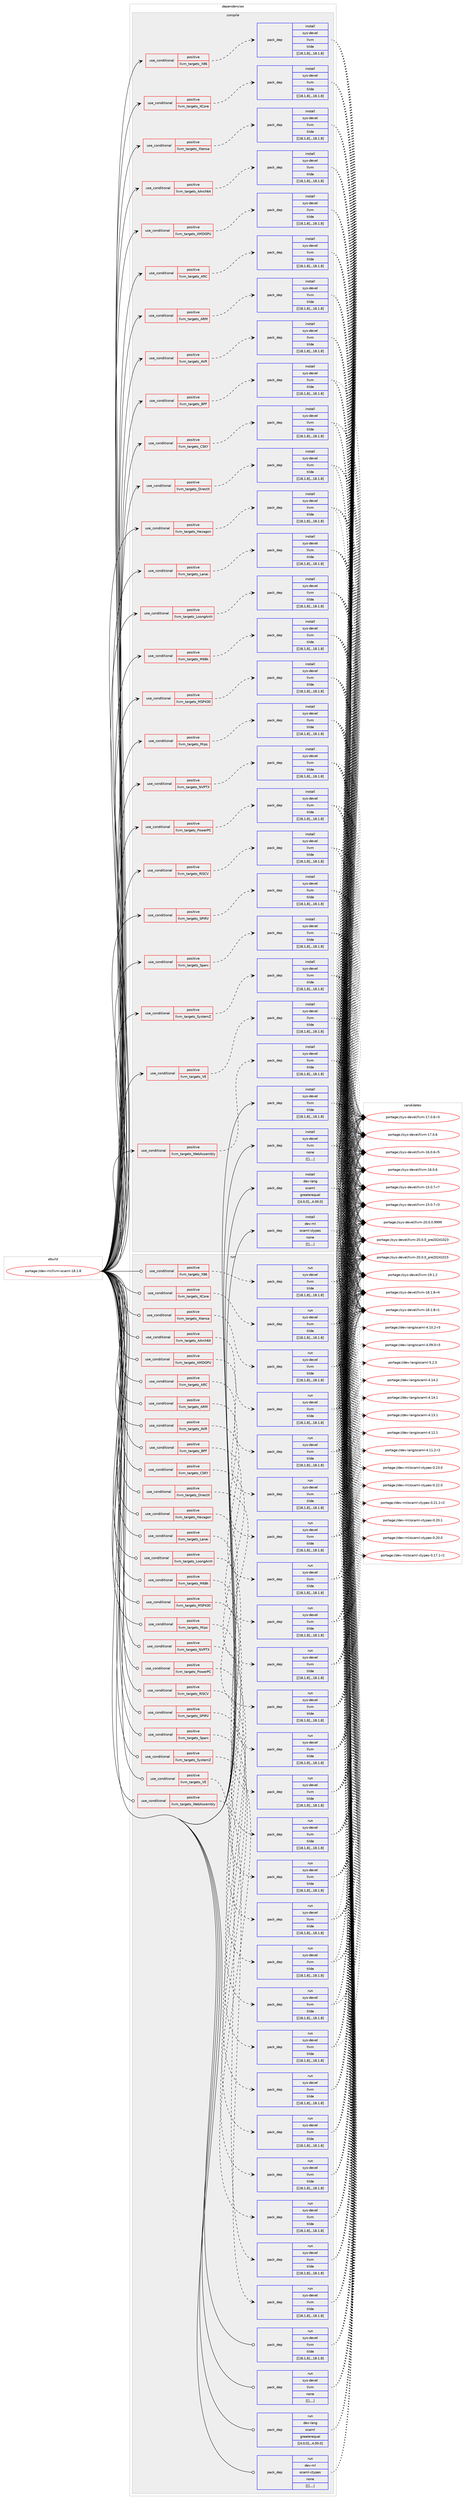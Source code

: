 digraph prolog {

# *************
# Graph options
# *************

newrank=true;
concentrate=true;
compound=true;
graph [rankdir=LR,fontname=Helvetica,fontsize=10,ranksep=1.5];#, ranksep=2.5, nodesep=0.2];
edge  [arrowhead=vee];
node  [fontname=Helvetica,fontsize=10];

# **********
# The ebuild
# **********

subgraph cluster_leftcol {
color=gray;
label=<<i>ebuild</i>>;
id [label="portage://dev-ml/llvm-ocaml-18.1.8", color=red, width=4, href="../dev-ml/llvm-ocaml-18.1.8.svg"];
}

# ****************
# The dependencies
# ****************

subgraph cluster_midcol {
color=gray;
label=<<i>dependencies</i>>;
subgraph cluster_compile {
fillcolor="#eeeeee";
style=filled;
label=<<i>compile</i>>;
subgraph cond31166 {
dependency123598 [label=<<TABLE BORDER="0" CELLBORDER="1" CELLSPACING="0" CELLPADDING="4"><TR><TD ROWSPAN="3" CELLPADDING="10">use_conditional</TD></TR><TR><TD>positive</TD></TR><TR><TD>llvm_targets_AArch64</TD></TR></TABLE>>, shape=none, color=red];
subgraph pack91190 {
dependency123617 [label=<<TABLE BORDER="0" CELLBORDER="1" CELLSPACING="0" CELLPADDING="4" WIDTH="220"><TR><TD ROWSPAN="6" CELLPADDING="30">pack_dep</TD></TR><TR><TD WIDTH="110">install</TD></TR><TR><TD>sys-devel</TD></TR><TR><TD>llvm</TD></TR><TR><TD>tilde</TD></TR><TR><TD>[[18,1,8],,,18.1.8]</TD></TR></TABLE>>, shape=none, color=blue];
}
dependency123598:e -> dependency123617:w [weight=20,style="dashed",arrowhead="vee"];
}
id:e -> dependency123598:w [weight=20,style="solid",arrowhead="vee"];
subgraph cond31196 {
dependency123757 [label=<<TABLE BORDER="0" CELLBORDER="1" CELLSPACING="0" CELLPADDING="4"><TR><TD ROWSPAN="3" CELLPADDING="10">use_conditional</TD></TR><TR><TD>positive</TD></TR><TR><TD>llvm_targets_AMDGPU</TD></TR></TABLE>>, shape=none, color=red];
subgraph pack91308 {
dependency123761 [label=<<TABLE BORDER="0" CELLBORDER="1" CELLSPACING="0" CELLPADDING="4" WIDTH="220"><TR><TD ROWSPAN="6" CELLPADDING="30">pack_dep</TD></TR><TR><TD WIDTH="110">install</TD></TR><TR><TD>sys-devel</TD></TR><TR><TD>llvm</TD></TR><TR><TD>tilde</TD></TR><TR><TD>[[18,1,8],,,18.1.8]</TD></TR></TABLE>>, shape=none, color=blue];
}
dependency123757:e -> dependency123761:w [weight=20,style="dashed",arrowhead="vee"];
}
id:e -> dependency123757:w [weight=20,style="solid",arrowhead="vee"];
subgraph cond31206 {
dependency123827 [label=<<TABLE BORDER="0" CELLBORDER="1" CELLSPACING="0" CELLPADDING="4"><TR><TD ROWSPAN="3" CELLPADDING="10">use_conditional</TD></TR><TR><TD>positive</TD></TR><TR><TD>llvm_targets_ARC</TD></TR></TABLE>>, shape=none, color=red];
subgraph pack91377 {
dependency123863 [label=<<TABLE BORDER="0" CELLBORDER="1" CELLSPACING="0" CELLPADDING="4" WIDTH="220"><TR><TD ROWSPAN="6" CELLPADDING="30">pack_dep</TD></TR><TR><TD WIDTH="110">install</TD></TR><TR><TD>sys-devel</TD></TR><TR><TD>llvm</TD></TR><TR><TD>tilde</TD></TR><TR><TD>[[18,1,8],,,18.1.8]</TD></TR></TABLE>>, shape=none, color=blue];
}
dependency123827:e -> dependency123863:w [weight=20,style="dashed",arrowhead="vee"];
}
id:e -> dependency123827:w [weight=20,style="solid",arrowhead="vee"];
subgraph cond31213 {
dependency123867 [label=<<TABLE BORDER="0" CELLBORDER="1" CELLSPACING="0" CELLPADDING="4"><TR><TD ROWSPAN="3" CELLPADDING="10">use_conditional</TD></TR><TR><TD>positive</TD></TR><TR><TD>llvm_targets_ARM</TD></TR></TABLE>>, shape=none, color=red];
subgraph pack91395 {
dependency123884 [label=<<TABLE BORDER="0" CELLBORDER="1" CELLSPACING="0" CELLPADDING="4" WIDTH="220"><TR><TD ROWSPAN="6" CELLPADDING="30">pack_dep</TD></TR><TR><TD WIDTH="110">install</TD></TR><TR><TD>sys-devel</TD></TR><TR><TD>llvm</TD></TR><TR><TD>tilde</TD></TR><TR><TD>[[18,1,8],,,18.1.8]</TD></TR></TABLE>>, shape=none, color=blue];
}
dependency123867:e -> dependency123884:w [weight=20,style="dashed",arrowhead="vee"];
}
id:e -> dependency123867:w [weight=20,style="solid",arrowhead="vee"];
subgraph cond31221 {
dependency123974 [label=<<TABLE BORDER="0" CELLBORDER="1" CELLSPACING="0" CELLPADDING="4"><TR><TD ROWSPAN="3" CELLPADDING="10">use_conditional</TD></TR><TR><TD>positive</TD></TR><TR><TD>llvm_targets_AVR</TD></TR></TABLE>>, shape=none, color=red];
subgraph pack91488 {
dependency123999 [label=<<TABLE BORDER="0" CELLBORDER="1" CELLSPACING="0" CELLPADDING="4" WIDTH="220"><TR><TD ROWSPAN="6" CELLPADDING="30">pack_dep</TD></TR><TR><TD WIDTH="110">install</TD></TR><TR><TD>sys-devel</TD></TR><TR><TD>llvm</TD></TR><TR><TD>tilde</TD></TR><TR><TD>[[18,1,8],,,18.1.8]</TD></TR></TABLE>>, shape=none, color=blue];
}
dependency123974:e -> dependency123999:w [weight=20,style="dashed",arrowhead="vee"];
}
id:e -> dependency123974:w [weight=20,style="solid",arrowhead="vee"];
subgraph cond31241 {
dependency124003 [label=<<TABLE BORDER="0" CELLBORDER="1" CELLSPACING="0" CELLPADDING="4"><TR><TD ROWSPAN="3" CELLPADDING="10">use_conditional</TD></TR><TR><TD>positive</TD></TR><TR><TD>llvm_targets_BPF</TD></TR></TABLE>>, shape=none, color=red];
subgraph pack91543 {
dependency124056 [label=<<TABLE BORDER="0" CELLBORDER="1" CELLSPACING="0" CELLPADDING="4" WIDTH="220"><TR><TD ROWSPAN="6" CELLPADDING="30">pack_dep</TD></TR><TR><TD WIDTH="110">install</TD></TR><TR><TD>sys-devel</TD></TR><TR><TD>llvm</TD></TR><TR><TD>tilde</TD></TR><TR><TD>[[18,1,8],,,18.1.8]</TD></TR></TABLE>>, shape=none, color=blue];
}
dependency124003:e -> dependency124056:w [weight=20,style="dashed",arrowhead="vee"];
}
id:e -> dependency124003:w [weight=20,style="solid",arrowhead="vee"];
subgraph cond31250 {
dependency124105 [label=<<TABLE BORDER="0" CELLBORDER="1" CELLSPACING="0" CELLPADDING="4"><TR><TD ROWSPAN="3" CELLPADDING="10">use_conditional</TD></TR><TR><TD>positive</TD></TR><TR><TD>llvm_targets_CSKY</TD></TR></TABLE>>, shape=none, color=red];
subgraph pack91597 {
dependency124109 [label=<<TABLE BORDER="0" CELLBORDER="1" CELLSPACING="0" CELLPADDING="4" WIDTH="220"><TR><TD ROWSPAN="6" CELLPADDING="30">pack_dep</TD></TR><TR><TD WIDTH="110">install</TD></TR><TR><TD>sys-devel</TD></TR><TR><TD>llvm</TD></TR><TR><TD>tilde</TD></TR><TR><TD>[[18,1,8],,,18.1.8]</TD></TR></TABLE>>, shape=none, color=blue];
}
dependency124105:e -> dependency124109:w [weight=20,style="dashed",arrowhead="vee"];
}
id:e -> dependency124105:w [weight=20,style="solid",arrowhead="vee"];
subgraph cond31254 {
dependency124115 [label=<<TABLE BORDER="0" CELLBORDER="1" CELLSPACING="0" CELLPADDING="4"><TR><TD ROWSPAN="3" CELLPADDING="10">use_conditional</TD></TR><TR><TD>positive</TD></TR><TR><TD>llvm_targets_DirectX</TD></TR></TABLE>>, shape=none, color=red];
subgraph pack91601 {
dependency124137 [label=<<TABLE BORDER="0" CELLBORDER="1" CELLSPACING="0" CELLPADDING="4" WIDTH="220"><TR><TD ROWSPAN="6" CELLPADDING="30">pack_dep</TD></TR><TR><TD WIDTH="110">install</TD></TR><TR><TD>sys-devel</TD></TR><TR><TD>llvm</TD></TR><TR><TD>tilde</TD></TR><TR><TD>[[18,1,8],,,18.1.8]</TD></TR></TABLE>>, shape=none, color=blue];
}
dependency124115:e -> dependency124137:w [weight=20,style="dashed",arrowhead="vee"];
}
id:e -> dependency124115:w [weight=20,style="solid",arrowhead="vee"];
subgraph cond31260 {
dependency124210 [label=<<TABLE BORDER="0" CELLBORDER="1" CELLSPACING="0" CELLPADDING="4"><TR><TD ROWSPAN="3" CELLPADDING="10">use_conditional</TD></TR><TR><TD>positive</TD></TR><TR><TD>llvm_targets_Hexagon</TD></TR></TABLE>>, shape=none, color=red];
subgraph pack91691 {
dependency124220 [label=<<TABLE BORDER="0" CELLBORDER="1" CELLSPACING="0" CELLPADDING="4" WIDTH="220"><TR><TD ROWSPAN="6" CELLPADDING="30">pack_dep</TD></TR><TR><TD WIDTH="110">install</TD></TR><TR><TD>sys-devel</TD></TR><TR><TD>llvm</TD></TR><TR><TD>tilde</TD></TR><TR><TD>[[18,1,8],,,18.1.8]</TD></TR></TABLE>>, shape=none, color=blue];
}
dependency124210:e -> dependency124220:w [weight=20,style="dashed",arrowhead="vee"];
}
id:e -> dependency124210:w [weight=20,style="solid",arrowhead="vee"];
subgraph cond31271 {
dependency124229 [label=<<TABLE BORDER="0" CELLBORDER="1" CELLSPACING="0" CELLPADDING="4"><TR><TD ROWSPAN="3" CELLPADDING="10">use_conditional</TD></TR><TR><TD>positive</TD></TR><TR><TD>llvm_targets_Lanai</TD></TR></TABLE>>, shape=none, color=red];
subgraph pack91709 {
dependency124253 [label=<<TABLE BORDER="0" CELLBORDER="1" CELLSPACING="0" CELLPADDING="4" WIDTH="220"><TR><TD ROWSPAN="6" CELLPADDING="30">pack_dep</TD></TR><TR><TD WIDTH="110">install</TD></TR><TR><TD>sys-devel</TD></TR><TR><TD>llvm</TD></TR><TR><TD>tilde</TD></TR><TR><TD>[[18,1,8],,,18.1.8]</TD></TR></TABLE>>, shape=none, color=blue];
}
dependency124229:e -> dependency124253:w [weight=20,style="dashed",arrowhead="vee"];
}
id:e -> dependency124229:w [weight=20,style="solid",arrowhead="vee"];
subgraph cond31278 {
dependency124271 [label=<<TABLE BORDER="0" CELLBORDER="1" CELLSPACING="0" CELLPADDING="4"><TR><TD ROWSPAN="3" CELLPADDING="10">use_conditional</TD></TR><TR><TD>positive</TD></TR><TR><TD>llvm_targets_LoongArch</TD></TR></TABLE>>, shape=none, color=red];
subgraph pack91739 {
dependency124274 [label=<<TABLE BORDER="0" CELLBORDER="1" CELLSPACING="0" CELLPADDING="4" WIDTH="220"><TR><TD ROWSPAN="6" CELLPADDING="30">pack_dep</TD></TR><TR><TD WIDTH="110">install</TD></TR><TR><TD>sys-devel</TD></TR><TR><TD>llvm</TD></TR><TR><TD>tilde</TD></TR><TR><TD>[[18,1,8],,,18.1.8]</TD></TR></TABLE>>, shape=none, color=blue];
}
dependency124271:e -> dependency124274:w [weight=20,style="dashed",arrowhead="vee"];
}
id:e -> dependency124271:w [weight=20,style="solid",arrowhead="vee"];
subgraph cond31280 {
dependency124280 [label=<<TABLE BORDER="0" CELLBORDER="1" CELLSPACING="0" CELLPADDING="4"><TR><TD ROWSPAN="3" CELLPADDING="10">use_conditional</TD></TR><TR><TD>positive</TD></TR><TR><TD>llvm_targets_M68k</TD></TR></TABLE>>, shape=none, color=red];
subgraph pack91743 {
dependency124306 [label=<<TABLE BORDER="0" CELLBORDER="1" CELLSPACING="0" CELLPADDING="4" WIDTH="220"><TR><TD ROWSPAN="6" CELLPADDING="30">pack_dep</TD></TR><TR><TD WIDTH="110">install</TD></TR><TR><TD>sys-devel</TD></TR><TR><TD>llvm</TD></TR><TR><TD>tilde</TD></TR><TR><TD>[[18,1,8],,,18.1.8]</TD></TR></TABLE>>, shape=none, color=blue];
}
dependency124280:e -> dependency124306:w [weight=20,style="dashed",arrowhead="vee"];
}
id:e -> dependency124280:w [weight=20,style="solid",arrowhead="vee"];
subgraph cond31285 {
dependency124331 [label=<<TABLE BORDER="0" CELLBORDER="1" CELLSPACING="0" CELLPADDING="4"><TR><TD ROWSPAN="3" CELLPADDING="10">use_conditional</TD></TR><TR><TD>positive</TD></TR><TR><TD>llvm_targets_MSP430</TD></TR></TABLE>>, shape=none, color=red];
subgraph pack91793 {
dependency124351 [label=<<TABLE BORDER="0" CELLBORDER="1" CELLSPACING="0" CELLPADDING="4" WIDTH="220"><TR><TD ROWSPAN="6" CELLPADDING="30">pack_dep</TD></TR><TR><TD WIDTH="110">install</TD></TR><TR><TD>sys-devel</TD></TR><TR><TD>llvm</TD></TR><TR><TD>tilde</TD></TR><TR><TD>[[18,1,8],,,18.1.8]</TD></TR></TABLE>>, shape=none, color=blue];
}
dependency124331:e -> dependency124351:w [weight=20,style="dashed",arrowhead="vee"];
}
id:e -> dependency124331:w [weight=20,style="solid",arrowhead="vee"];
subgraph cond31293 {
dependency124355 [label=<<TABLE BORDER="0" CELLBORDER="1" CELLSPACING="0" CELLPADDING="4"><TR><TD ROWSPAN="3" CELLPADDING="10">use_conditional</TD></TR><TR><TD>positive</TD></TR><TR><TD>llvm_targets_Mips</TD></TR></TABLE>>, shape=none, color=red];
subgraph pack91806 {
dependency124362 [label=<<TABLE BORDER="0" CELLBORDER="1" CELLSPACING="0" CELLPADDING="4" WIDTH="220"><TR><TD ROWSPAN="6" CELLPADDING="30">pack_dep</TD></TR><TR><TD WIDTH="110">install</TD></TR><TR><TD>sys-devel</TD></TR><TR><TD>llvm</TD></TR><TR><TD>tilde</TD></TR><TR><TD>[[18,1,8],,,18.1.8]</TD></TR></TABLE>>, shape=none, color=blue];
}
dependency124355:e -> dependency124362:w [weight=20,style="dashed",arrowhead="vee"];
}
id:e -> dependency124355:w [weight=20,style="solid",arrowhead="vee"];
subgraph cond31310 {
dependency124470 [label=<<TABLE BORDER="0" CELLBORDER="1" CELLSPACING="0" CELLPADDING="4"><TR><TD ROWSPAN="3" CELLPADDING="10">use_conditional</TD></TR><TR><TD>positive</TD></TR><TR><TD>llvm_targets_NVPTX</TD></TR></TABLE>>, shape=none, color=red];
subgraph pack91893 {
dependency124490 [label=<<TABLE BORDER="0" CELLBORDER="1" CELLSPACING="0" CELLPADDING="4" WIDTH="220"><TR><TD ROWSPAN="6" CELLPADDING="30">pack_dep</TD></TR><TR><TD WIDTH="110">install</TD></TR><TR><TD>sys-devel</TD></TR><TR><TD>llvm</TD></TR><TR><TD>tilde</TD></TR><TR><TD>[[18,1,8],,,18.1.8]</TD></TR></TABLE>>, shape=none, color=blue];
}
dependency124470:e -> dependency124490:w [weight=20,style="dashed",arrowhead="vee"];
}
id:e -> dependency124470:w [weight=20,style="solid",arrowhead="vee"];
subgraph cond31326 {
dependency124583 [label=<<TABLE BORDER="0" CELLBORDER="1" CELLSPACING="0" CELLPADDING="4"><TR><TD ROWSPAN="3" CELLPADDING="10">use_conditional</TD></TR><TR><TD>positive</TD></TR><TR><TD>llvm_targets_PowerPC</TD></TR></TABLE>>, shape=none, color=red];
subgraph pack91988 {
dependency124606 [label=<<TABLE BORDER="0" CELLBORDER="1" CELLSPACING="0" CELLPADDING="4" WIDTH="220"><TR><TD ROWSPAN="6" CELLPADDING="30">pack_dep</TD></TR><TR><TD WIDTH="110">install</TD></TR><TR><TD>sys-devel</TD></TR><TR><TD>llvm</TD></TR><TR><TD>tilde</TD></TR><TR><TD>[[18,1,8],,,18.1.8]</TD></TR></TABLE>>, shape=none, color=blue];
}
dependency124583:e -> dependency124606:w [weight=20,style="dashed",arrowhead="vee"];
}
id:e -> dependency124583:w [weight=20,style="solid",arrowhead="vee"];
subgraph cond31347 {
dependency124662 [label=<<TABLE BORDER="0" CELLBORDER="1" CELLSPACING="0" CELLPADDING="4"><TR><TD ROWSPAN="3" CELLPADDING="10">use_conditional</TD></TR><TR><TD>positive</TD></TR><TR><TD>llvm_targets_RISCV</TD></TR></TABLE>>, shape=none, color=red];
subgraph pack92061 {
dependency124666 [label=<<TABLE BORDER="0" CELLBORDER="1" CELLSPACING="0" CELLPADDING="4" WIDTH="220"><TR><TD ROWSPAN="6" CELLPADDING="30">pack_dep</TD></TR><TR><TD WIDTH="110">install</TD></TR><TR><TD>sys-devel</TD></TR><TR><TD>llvm</TD></TR><TR><TD>tilde</TD></TR><TR><TD>[[18,1,8],,,18.1.8]</TD></TR></TABLE>>, shape=none, color=blue];
}
dependency124662:e -> dependency124666:w [weight=20,style="dashed",arrowhead="vee"];
}
id:e -> dependency124662:w [weight=20,style="solid",arrowhead="vee"];
subgraph cond31349 {
dependency124671 [label=<<TABLE BORDER="0" CELLBORDER="1" CELLSPACING="0" CELLPADDING="4"><TR><TD ROWSPAN="3" CELLPADDING="10">use_conditional</TD></TR><TR><TD>positive</TD></TR><TR><TD>llvm_targets_SPIRV</TD></TR></TABLE>>, shape=none, color=red];
subgraph pack92088 {
dependency124706 [label=<<TABLE BORDER="0" CELLBORDER="1" CELLSPACING="0" CELLPADDING="4" WIDTH="220"><TR><TD ROWSPAN="6" CELLPADDING="30">pack_dep</TD></TR><TR><TD WIDTH="110">install</TD></TR><TR><TD>sys-devel</TD></TR><TR><TD>llvm</TD></TR><TR><TD>tilde</TD></TR><TR><TD>[[18,1,8],,,18.1.8]</TD></TR></TABLE>>, shape=none, color=blue];
}
dependency124671:e -> dependency124706:w [weight=20,style="dashed",arrowhead="vee"];
}
id:e -> dependency124671:w [weight=20,style="solid",arrowhead="vee"];
subgraph cond31356 {
dependency124731 [label=<<TABLE BORDER="0" CELLBORDER="1" CELLSPACING="0" CELLPADDING="4"><TR><TD ROWSPAN="3" CELLPADDING="10">use_conditional</TD></TR><TR><TD>positive</TD></TR><TR><TD>llvm_targets_Sparc</TD></TR></TABLE>>, shape=none, color=red];
subgraph pack92154 {
dependency124806 [label=<<TABLE BORDER="0" CELLBORDER="1" CELLSPACING="0" CELLPADDING="4" WIDTH="220"><TR><TD ROWSPAN="6" CELLPADDING="30">pack_dep</TD></TR><TR><TD WIDTH="110">install</TD></TR><TR><TD>sys-devel</TD></TR><TR><TD>llvm</TD></TR><TR><TD>tilde</TD></TR><TR><TD>[[18,1,8],,,18.1.8]</TD></TR></TABLE>>, shape=none, color=blue];
}
dependency124731:e -> dependency124806:w [weight=20,style="dashed",arrowhead="vee"];
}
id:e -> dependency124731:w [weight=20,style="solid",arrowhead="vee"];
subgraph cond31371 {
dependency124830 [label=<<TABLE BORDER="0" CELLBORDER="1" CELLSPACING="0" CELLPADDING="4"><TR><TD ROWSPAN="3" CELLPADDING="10">use_conditional</TD></TR><TR><TD>positive</TD></TR><TR><TD>llvm_targets_SystemZ</TD></TR></TABLE>>, shape=none, color=red];
subgraph pack92207 {
dependency124870 [label=<<TABLE BORDER="0" CELLBORDER="1" CELLSPACING="0" CELLPADDING="4" WIDTH="220"><TR><TD ROWSPAN="6" CELLPADDING="30">pack_dep</TD></TR><TR><TD WIDTH="110">install</TD></TR><TR><TD>sys-devel</TD></TR><TR><TD>llvm</TD></TR><TR><TD>tilde</TD></TR><TR><TD>[[18,1,8],,,18.1.8]</TD></TR></TABLE>>, shape=none, color=blue];
}
dependency124830:e -> dependency124870:w [weight=20,style="dashed",arrowhead="vee"];
}
id:e -> dependency124830:w [weight=20,style="solid",arrowhead="vee"];
subgraph cond31379 {
dependency124913 [label=<<TABLE BORDER="0" CELLBORDER="1" CELLSPACING="0" CELLPADDING="4"><TR><TD ROWSPAN="3" CELLPADDING="10">use_conditional</TD></TR><TR><TD>positive</TD></TR><TR><TD>llvm_targets_VE</TD></TR></TABLE>>, shape=none, color=red];
subgraph pack92308 {
dependency124955 [label=<<TABLE BORDER="0" CELLBORDER="1" CELLSPACING="0" CELLPADDING="4" WIDTH="220"><TR><TD ROWSPAN="6" CELLPADDING="30">pack_dep</TD></TR><TR><TD WIDTH="110">install</TD></TR><TR><TD>sys-devel</TD></TR><TR><TD>llvm</TD></TR><TR><TD>tilde</TD></TR><TR><TD>[[18,1,8],,,18.1.8]</TD></TR></TABLE>>, shape=none, color=blue];
}
dependency124913:e -> dependency124955:w [weight=20,style="dashed",arrowhead="vee"];
}
id:e -> dependency124913:w [weight=20,style="solid",arrowhead="vee"];
subgraph cond31390 {
dependency124969 [label=<<TABLE BORDER="0" CELLBORDER="1" CELLSPACING="0" CELLPADDING="4"><TR><TD ROWSPAN="3" CELLPADDING="10">use_conditional</TD></TR><TR><TD>positive</TD></TR><TR><TD>llvm_targets_WebAssembly</TD></TR></TABLE>>, shape=none, color=red];
subgraph pack92324 {
dependency124974 [label=<<TABLE BORDER="0" CELLBORDER="1" CELLSPACING="0" CELLPADDING="4" WIDTH="220"><TR><TD ROWSPAN="6" CELLPADDING="30">pack_dep</TD></TR><TR><TD WIDTH="110">install</TD></TR><TR><TD>sys-devel</TD></TR><TR><TD>llvm</TD></TR><TR><TD>tilde</TD></TR><TR><TD>[[18,1,8],,,18.1.8]</TD></TR></TABLE>>, shape=none, color=blue];
}
dependency124969:e -> dependency124974:w [weight=20,style="dashed",arrowhead="vee"];
}
id:e -> dependency124969:w [weight=20,style="solid",arrowhead="vee"];
subgraph cond31396 {
dependency125033 [label=<<TABLE BORDER="0" CELLBORDER="1" CELLSPACING="0" CELLPADDING="4"><TR><TD ROWSPAN="3" CELLPADDING="10">use_conditional</TD></TR><TR><TD>positive</TD></TR><TR><TD>llvm_targets_X86</TD></TR></TABLE>>, shape=none, color=red];
subgraph pack92379 {
dependency125047 [label=<<TABLE BORDER="0" CELLBORDER="1" CELLSPACING="0" CELLPADDING="4" WIDTH="220"><TR><TD ROWSPAN="6" CELLPADDING="30">pack_dep</TD></TR><TR><TD WIDTH="110">install</TD></TR><TR><TD>sys-devel</TD></TR><TR><TD>llvm</TD></TR><TR><TD>tilde</TD></TR><TR><TD>[[18,1,8],,,18.1.8]</TD></TR></TABLE>>, shape=none, color=blue];
}
dependency125033:e -> dependency125047:w [weight=20,style="dashed",arrowhead="vee"];
}
id:e -> dependency125033:w [weight=20,style="solid",arrowhead="vee"];
subgraph cond31404 {
dependency125084 [label=<<TABLE BORDER="0" CELLBORDER="1" CELLSPACING="0" CELLPADDING="4"><TR><TD ROWSPAN="3" CELLPADDING="10">use_conditional</TD></TR><TR><TD>positive</TD></TR><TR><TD>llvm_targets_XCore</TD></TR></TABLE>>, shape=none, color=red];
subgraph pack92424 {
dependency125135 [label=<<TABLE BORDER="0" CELLBORDER="1" CELLSPACING="0" CELLPADDING="4" WIDTH="220"><TR><TD ROWSPAN="6" CELLPADDING="30">pack_dep</TD></TR><TR><TD WIDTH="110">install</TD></TR><TR><TD>sys-devel</TD></TR><TR><TD>llvm</TD></TR><TR><TD>tilde</TD></TR><TR><TD>[[18,1,8],,,18.1.8]</TD></TR></TABLE>>, shape=none, color=blue];
}
dependency125084:e -> dependency125135:w [weight=20,style="dashed",arrowhead="vee"];
}
id:e -> dependency125084:w [weight=20,style="solid",arrowhead="vee"];
subgraph cond31417 {
dependency125156 [label=<<TABLE BORDER="0" CELLBORDER="1" CELLSPACING="0" CELLPADDING="4"><TR><TD ROWSPAN="3" CELLPADDING="10">use_conditional</TD></TR><TR><TD>positive</TD></TR><TR><TD>llvm_targets_Xtensa</TD></TR></TABLE>>, shape=none, color=red];
subgraph pack92503 {
dependency125278 [label=<<TABLE BORDER="0" CELLBORDER="1" CELLSPACING="0" CELLPADDING="4" WIDTH="220"><TR><TD ROWSPAN="6" CELLPADDING="30">pack_dep</TD></TR><TR><TD WIDTH="110">install</TD></TR><TR><TD>sys-devel</TD></TR><TR><TD>llvm</TD></TR><TR><TD>tilde</TD></TR><TR><TD>[[18,1,8],,,18.1.8]</TD></TR></TABLE>>, shape=none, color=blue];
}
dependency125156:e -> dependency125278:w [weight=20,style="dashed",arrowhead="vee"];
}
id:e -> dependency125156:w [weight=20,style="solid",arrowhead="vee"];
subgraph pack92641 {
dependency125368 [label=<<TABLE BORDER="0" CELLBORDER="1" CELLSPACING="0" CELLPADDING="4" WIDTH="220"><TR><TD ROWSPAN="6" CELLPADDING="30">pack_dep</TD></TR><TR><TD WIDTH="110">install</TD></TR><TR><TD>dev-lang</TD></TR><TR><TD>ocaml</TD></TR><TR><TD>greaterequal</TD></TR><TR><TD>[[4,0,0],,,4.00.0]</TD></TR></TABLE>>, shape=none, color=blue];
}
id:e -> dependency125368:w [weight=20,style="solid",arrowhead="vee"];
subgraph pack92680 {
dependency125407 [label=<<TABLE BORDER="0" CELLBORDER="1" CELLSPACING="0" CELLPADDING="4" WIDTH="220"><TR><TD ROWSPAN="6" CELLPADDING="30">pack_dep</TD></TR><TR><TD WIDTH="110">install</TD></TR><TR><TD>dev-ml</TD></TR><TR><TD>ocaml-ctypes</TD></TR><TR><TD>none</TD></TR><TR><TD>[[],,,,]</TD></TR></TABLE>>, shape=none, color=blue];
}
id:e -> dependency125407:w [weight=20,style="solid",arrowhead="vee"];
subgraph pack92714 {
dependency125424 [label=<<TABLE BORDER="0" CELLBORDER="1" CELLSPACING="0" CELLPADDING="4" WIDTH="220"><TR><TD ROWSPAN="6" CELLPADDING="30">pack_dep</TD></TR><TR><TD WIDTH="110">install</TD></TR><TR><TD>sys-devel</TD></TR><TR><TD>llvm</TD></TR><TR><TD>tilde</TD></TR><TR><TD>[[18,1,8],,,18.1.8]</TD></TR></TABLE>>, shape=none, color=blue];
}
id:e -> dependency125424:w [weight=20,style="solid",arrowhead="vee"];
subgraph pack92736 {
dependency125447 [label=<<TABLE BORDER="0" CELLBORDER="1" CELLSPACING="0" CELLPADDING="4" WIDTH="220"><TR><TD ROWSPAN="6" CELLPADDING="30">pack_dep</TD></TR><TR><TD WIDTH="110">install</TD></TR><TR><TD>sys-devel</TD></TR><TR><TD>llvm</TD></TR><TR><TD>none</TD></TR><TR><TD>[[],,,,]</TD></TR></TABLE>>, shape=none, color=blue];
}
id:e -> dependency125447:w [weight=20,style="solid",arrowhead="vee"];
}
subgraph cluster_compileandrun {
fillcolor="#eeeeee";
style=filled;
label=<<i>compile and run</i>>;
}
subgraph cluster_run {
fillcolor="#eeeeee";
style=filled;
label=<<i>run</i>>;
subgraph cond31438 {
dependency125452 [label=<<TABLE BORDER="0" CELLBORDER="1" CELLSPACING="0" CELLPADDING="4"><TR><TD ROWSPAN="3" CELLPADDING="10">use_conditional</TD></TR><TR><TD>positive</TD></TR><TR><TD>llvm_targets_AArch64</TD></TR></TABLE>>, shape=none, color=red];
subgraph pack92798 {
dependency125501 [label=<<TABLE BORDER="0" CELLBORDER="1" CELLSPACING="0" CELLPADDING="4" WIDTH="220"><TR><TD ROWSPAN="6" CELLPADDING="30">pack_dep</TD></TR><TR><TD WIDTH="110">run</TD></TR><TR><TD>sys-devel</TD></TR><TR><TD>llvm</TD></TR><TR><TD>tilde</TD></TR><TR><TD>[[18,1,8],,,18.1.8]</TD></TR></TABLE>>, shape=none, color=blue];
}
dependency125452:e -> dependency125501:w [weight=20,style="dashed",arrowhead="vee"];
}
id:e -> dependency125452:w [weight=20,style="solid",arrowhead="odot"];
subgraph cond31443 {
dependency125518 [label=<<TABLE BORDER="0" CELLBORDER="1" CELLSPACING="0" CELLPADDING="4"><TR><TD ROWSPAN="3" CELLPADDING="10">use_conditional</TD></TR><TR><TD>positive</TD></TR><TR><TD>llvm_targets_AMDGPU</TD></TR></TABLE>>, shape=none, color=red];
subgraph pack92818 {
dependency125522 [label=<<TABLE BORDER="0" CELLBORDER="1" CELLSPACING="0" CELLPADDING="4" WIDTH="220"><TR><TD ROWSPAN="6" CELLPADDING="30">pack_dep</TD></TR><TR><TD WIDTH="110">run</TD></TR><TR><TD>sys-devel</TD></TR><TR><TD>llvm</TD></TR><TR><TD>tilde</TD></TR><TR><TD>[[18,1,8],,,18.1.8]</TD></TR></TABLE>>, shape=none, color=blue];
}
dependency125518:e -> dependency125522:w [weight=20,style="dashed",arrowhead="vee"];
}
id:e -> dependency125518:w [weight=20,style="solid",arrowhead="odot"];
subgraph cond31448 {
dependency125564 [label=<<TABLE BORDER="0" CELLBORDER="1" CELLSPACING="0" CELLPADDING="4"><TR><TD ROWSPAN="3" CELLPADDING="10">use_conditional</TD></TR><TR><TD>positive</TD></TR><TR><TD>llvm_targets_ARC</TD></TR></TABLE>>, shape=none, color=red];
subgraph pack92859 {
dependency125587 [label=<<TABLE BORDER="0" CELLBORDER="1" CELLSPACING="0" CELLPADDING="4" WIDTH="220"><TR><TD ROWSPAN="6" CELLPADDING="30">pack_dep</TD></TR><TR><TD WIDTH="110">run</TD></TR><TR><TD>sys-devel</TD></TR><TR><TD>llvm</TD></TR><TR><TD>tilde</TD></TR><TR><TD>[[18,1,8],,,18.1.8]</TD></TR></TABLE>>, shape=none, color=blue];
}
dependency125564:e -> dependency125587:w [weight=20,style="dashed",arrowhead="vee"];
}
id:e -> dependency125564:w [weight=20,style="solid",arrowhead="odot"];
subgraph cond31461 {
dependency125629 [label=<<TABLE BORDER="0" CELLBORDER="1" CELLSPACING="0" CELLPADDING="4"><TR><TD ROWSPAN="3" CELLPADDING="10">use_conditional</TD></TR><TR><TD>positive</TD></TR><TR><TD>llvm_targets_ARM</TD></TR></TABLE>>, shape=none, color=red];
subgraph pack92919 {
dependency125645 [label=<<TABLE BORDER="0" CELLBORDER="1" CELLSPACING="0" CELLPADDING="4" WIDTH="220"><TR><TD ROWSPAN="6" CELLPADDING="30">pack_dep</TD></TR><TR><TD WIDTH="110">run</TD></TR><TR><TD>sys-devel</TD></TR><TR><TD>llvm</TD></TR><TR><TD>tilde</TD></TR><TR><TD>[[18,1,8],,,18.1.8]</TD></TR></TABLE>>, shape=none, color=blue];
}
dependency125629:e -> dependency125645:w [weight=20,style="dashed",arrowhead="vee"];
}
id:e -> dependency125629:w [weight=20,style="solid",arrowhead="odot"];
subgraph cond31479 {
dependency125771 [label=<<TABLE BORDER="0" CELLBORDER="1" CELLSPACING="0" CELLPADDING="4"><TR><TD ROWSPAN="3" CELLPADDING="10">use_conditional</TD></TR><TR><TD>positive</TD></TR><TR><TD>llvm_targets_AVR</TD></TR></TABLE>>, shape=none, color=red];
subgraph pack93040 {
dependency125798 [label=<<TABLE BORDER="0" CELLBORDER="1" CELLSPACING="0" CELLPADDING="4" WIDTH="220"><TR><TD ROWSPAN="6" CELLPADDING="30">pack_dep</TD></TR><TR><TD WIDTH="110">run</TD></TR><TR><TD>sys-devel</TD></TR><TR><TD>llvm</TD></TR><TR><TD>tilde</TD></TR><TR><TD>[[18,1,8],,,18.1.8]</TD></TR></TABLE>>, shape=none, color=blue];
}
dependency125771:e -> dependency125798:w [weight=20,style="dashed",arrowhead="vee"];
}
id:e -> dependency125771:w [weight=20,style="solid",arrowhead="odot"];
subgraph cond31489 {
dependency125804 [label=<<TABLE BORDER="0" CELLBORDER="1" CELLSPACING="0" CELLPADDING="4"><TR><TD ROWSPAN="3" CELLPADDING="10">use_conditional</TD></TR><TR><TD>positive</TD></TR><TR><TD>llvm_targets_BPF</TD></TR></TABLE>>, shape=none, color=red];
subgraph pack93156 {
dependency125908 [label=<<TABLE BORDER="0" CELLBORDER="1" CELLSPACING="0" CELLPADDING="4" WIDTH="220"><TR><TD ROWSPAN="6" CELLPADDING="30">pack_dep</TD></TR><TR><TD WIDTH="110">run</TD></TR><TR><TD>sys-devel</TD></TR><TR><TD>llvm</TD></TR><TR><TD>tilde</TD></TR><TR><TD>[[18,1,8],,,18.1.8]</TD></TR></TABLE>>, shape=none, color=blue];
}
dependency125804:e -> dependency125908:w [weight=20,style="dashed",arrowhead="vee"];
}
id:e -> dependency125804:w [weight=20,style="solid",arrowhead="odot"];
subgraph cond31500 {
dependency125936 [label=<<TABLE BORDER="0" CELLBORDER="1" CELLSPACING="0" CELLPADDING="4"><TR><TD ROWSPAN="3" CELLPADDING="10">use_conditional</TD></TR><TR><TD>positive</TD></TR><TR><TD>llvm_targets_CSKY</TD></TR></TABLE>>, shape=none, color=red];
subgraph pack93184 {
dependency125992 [label=<<TABLE BORDER="0" CELLBORDER="1" CELLSPACING="0" CELLPADDING="4" WIDTH="220"><TR><TD ROWSPAN="6" CELLPADDING="30">pack_dep</TD></TR><TR><TD WIDTH="110">run</TD></TR><TR><TD>sys-devel</TD></TR><TR><TD>llvm</TD></TR><TR><TD>tilde</TD></TR><TR><TD>[[18,1,8],,,18.1.8]</TD></TR></TABLE>>, shape=none, color=blue];
}
dependency125936:e -> dependency125992:w [weight=20,style="dashed",arrowhead="vee"];
}
id:e -> dependency125936:w [weight=20,style="solid",arrowhead="odot"];
subgraph cond31512 {
dependency126166 [label=<<TABLE BORDER="0" CELLBORDER="1" CELLSPACING="0" CELLPADDING="4"><TR><TD ROWSPAN="3" CELLPADDING="10">use_conditional</TD></TR><TR><TD>positive</TD></TR><TR><TD>llvm_targets_DirectX</TD></TR></TABLE>>, shape=none, color=red];
subgraph pack93416 {
dependency126206 [label=<<TABLE BORDER="0" CELLBORDER="1" CELLSPACING="0" CELLPADDING="4" WIDTH="220"><TR><TD ROWSPAN="6" CELLPADDING="30">pack_dep</TD></TR><TR><TD WIDTH="110">run</TD></TR><TR><TD>sys-devel</TD></TR><TR><TD>llvm</TD></TR><TR><TD>tilde</TD></TR><TR><TD>[[18,1,8],,,18.1.8]</TD></TR></TABLE>>, shape=none, color=blue];
}
dependency126166:e -> dependency126206:w [weight=20,style="dashed",arrowhead="vee"];
}
id:e -> dependency126166:w [weight=20,style="solid",arrowhead="odot"];
subgraph cond31526 {
dependency126215 [label=<<TABLE BORDER="0" CELLBORDER="1" CELLSPACING="0" CELLPADDING="4"><TR><TD ROWSPAN="3" CELLPADDING="10">use_conditional</TD></TR><TR><TD>positive</TD></TR><TR><TD>llvm_targets_Hexagon</TD></TR></TABLE>>, shape=none, color=red];
subgraph pack93503 {
dependency126324 [label=<<TABLE BORDER="0" CELLBORDER="1" CELLSPACING="0" CELLPADDING="4" WIDTH="220"><TR><TD ROWSPAN="6" CELLPADDING="30">pack_dep</TD></TR><TR><TD WIDTH="110">run</TD></TR><TR><TD>sys-devel</TD></TR><TR><TD>llvm</TD></TR><TR><TD>tilde</TD></TR><TR><TD>[[18,1,8],,,18.1.8]</TD></TR></TABLE>>, shape=none, color=blue];
}
dependency126215:e -> dependency126324:w [weight=20,style="dashed",arrowhead="vee"];
}
id:e -> dependency126215:w [weight=20,style="solid",arrowhead="odot"];
subgraph cond31540 {
dependency126350 [label=<<TABLE BORDER="0" CELLBORDER="1" CELLSPACING="0" CELLPADDING="4"><TR><TD ROWSPAN="3" CELLPADDING="10">use_conditional</TD></TR><TR><TD>positive</TD></TR><TR><TD>llvm_targets_Lanai</TD></TR></TABLE>>, shape=none, color=red];
subgraph pack93554 {
dependency126367 [label=<<TABLE BORDER="0" CELLBORDER="1" CELLSPACING="0" CELLPADDING="4" WIDTH="220"><TR><TD ROWSPAN="6" CELLPADDING="30">pack_dep</TD></TR><TR><TD WIDTH="110">run</TD></TR><TR><TD>sys-devel</TD></TR><TR><TD>llvm</TD></TR><TR><TD>tilde</TD></TR><TR><TD>[[18,1,8],,,18.1.8]</TD></TR></TABLE>>, shape=none, color=blue];
}
dependency126350:e -> dependency126367:w [weight=20,style="dashed",arrowhead="vee"];
}
id:e -> dependency126350:w [weight=20,style="solid",arrowhead="odot"];
subgraph cond31545 {
dependency126427 [label=<<TABLE BORDER="0" CELLBORDER="1" CELLSPACING="0" CELLPADDING="4"><TR><TD ROWSPAN="3" CELLPADDING="10">use_conditional</TD></TR><TR><TD>positive</TD></TR><TR><TD>llvm_targets_LoongArch</TD></TR></TABLE>>, shape=none, color=red];
subgraph pack93666 {
dependency126476 [label=<<TABLE BORDER="0" CELLBORDER="1" CELLSPACING="0" CELLPADDING="4" WIDTH="220"><TR><TD ROWSPAN="6" CELLPADDING="30">pack_dep</TD></TR><TR><TD WIDTH="110">run</TD></TR><TR><TD>sys-devel</TD></TR><TR><TD>llvm</TD></TR><TR><TD>tilde</TD></TR><TR><TD>[[18,1,8],,,18.1.8]</TD></TR></TABLE>>, shape=none, color=blue];
}
dependency126427:e -> dependency126476:w [weight=20,style="dashed",arrowhead="vee"];
}
id:e -> dependency126427:w [weight=20,style="solid",arrowhead="odot"];
subgraph cond31565 {
dependency126571 [label=<<TABLE BORDER="0" CELLBORDER="1" CELLSPACING="0" CELLPADDING="4"><TR><TD ROWSPAN="3" CELLPADDING="10">use_conditional</TD></TR><TR><TD>positive</TD></TR><TR><TD>llvm_targets_M68k</TD></TR></TABLE>>, shape=none, color=red];
subgraph pack93761 {
dependency126589 [label=<<TABLE BORDER="0" CELLBORDER="1" CELLSPACING="0" CELLPADDING="4" WIDTH="220"><TR><TD ROWSPAN="6" CELLPADDING="30">pack_dep</TD></TR><TR><TD WIDTH="110">run</TD></TR><TR><TD>sys-devel</TD></TR><TR><TD>llvm</TD></TR><TR><TD>tilde</TD></TR><TR><TD>[[18,1,8],,,18.1.8]</TD></TR></TABLE>>, shape=none, color=blue];
}
dependency126571:e -> dependency126589:w [weight=20,style="dashed",arrowhead="vee"];
}
id:e -> dependency126571:w [weight=20,style="solid",arrowhead="odot"];
subgraph cond31572 {
dependency126622 [label=<<TABLE BORDER="0" CELLBORDER="1" CELLSPACING="0" CELLPADDING="4"><TR><TD ROWSPAN="3" CELLPADDING="10">use_conditional</TD></TR><TR><TD>positive</TD></TR><TR><TD>llvm_targets_MSP430</TD></TR></TABLE>>, shape=none, color=red];
subgraph pack93808 {
dependency126714 [label=<<TABLE BORDER="0" CELLBORDER="1" CELLSPACING="0" CELLPADDING="4" WIDTH="220"><TR><TD ROWSPAN="6" CELLPADDING="30">pack_dep</TD></TR><TR><TD WIDTH="110">run</TD></TR><TR><TD>sys-devel</TD></TR><TR><TD>llvm</TD></TR><TR><TD>tilde</TD></TR><TR><TD>[[18,1,8],,,18.1.8]</TD></TR></TABLE>>, shape=none, color=blue];
}
dependency126622:e -> dependency126714:w [weight=20,style="dashed",arrowhead="vee"];
}
id:e -> dependency126622:w [weight=20,style="solid",arrowhead="odot"];
subgraph cond31583 {
dependency126750 [label=<<TABLE BORDER="0" CELLBORDER="1" CELLSPACING="0" CELLPADDING="4"><TR><TD ROWSPAN="3" CELLPADDING="10">use_conditional</TD></TR><TR><TD>positive</TD></TR><TR><TD>llvm_targets_Mips</TD></TR></TABLE>>, shape=none, color=red];
subgraph pack94002 {
dependency126895 [label=<<TABLE BORDER="0" CELLBORDER="1" CELLSPACING="0" CELLPADDING="4" WIDTH="220"><TR><TD ROWSPAN="6" CELLPADDING="30">pack_dep</TD></TR><TR><TD WIDTH="110">run</TD></TR><TR><TD>sys-devel</TD></TR><TR><TD>llvm</TD></TR><TR><TD>tilde</TD></TR><TR><TD>[[18,1,8],,,18.1.8]</TD></TR></TABLE>>, shape=none, color=blue];
}
dependency126750:e -> dependency126895:w [weight=20,style="dashed",arrowhead="vee"];
}
id:e -> dependency126750:w [weight=20,style="solid",arrowhead="odot"];
subgraph cond31603 {
dependency126905 [label=<<TABLE BORDER="0" CELLBORDER="1" CELLSPACING="0" CELLPADDING="4"><TR><TD ROWSPAN="3" CELLPADDING="10">use_conditional</TD></TR><TR><TD>positive</TD></TR><TR><TD>llvm_targets_NVPTX</TD></TR></TABLE>>, shape=none, color=red];
subgraph pack94040 {
dependency126917 [label=<<TABLE BORDER="0" CELLBORDER="1" CELLSPACING="0" CELLPADDING="4" WIDTH="220"><TR><TD ROWSPAN="6" CELLPADDING="30">pack_dep</TD></TR><TR><TD WIDTH="110">run</TD></TR><TR><TD>sys-devel</TD></TR><TR><TD>llvm</TD></TR><TR><TD>tilde</TD></TR><TR><TD>[[18,1,8],,,18.1.8]</TD></TR></TABLE>>, shape=none, color=blue];
}
dependency126905:e -> dependency126917:w [weight=20,style="dashed",arrowhead="vee"];
}
id:e -> dependency126905:w [weight=20,style="solid",arrowhead="odot"];
subgraph cond31610 {
dependency126960 [label=<<TABLE BORDER="0" CELLBORDER="1" CELLSPACING="0" CELLPADDING="4"><TR><TD ROWSPAN="3" CELLPADDING="10">use_conditional</TD></TR><TR><TD>positive</TD></TR><TR><TD>llvm_targets_PowerPC</TD></TR></TABLE>>, shape=none, color=red];
subgraph pack94090 {
dependency126964 [label=<<TABLE BORDER="0" CELLBORDER="1" CELLSPACING="0" CELLPADDING="4" WIDTH="220"><TR><TD ROWSPAN="6" CELLPADDING="30">pack_dep</TD></TR><TR><TD WIDTH="110">run</TD></TR><TR><TD>sys-devel</TD></TR><TR><TD>llvm</TD></TR><TR><TD>tilde</TD></TR><TR><TD>[[18,1,8],,,18.1.8]</TD></TR></TABLE>>, shape=none, color=blue];
}
dependency126960:e -> dependency126964:w [weight=20,style="dashed",arrowhead="vee"];
}
id:e -> dependency126960:w [weight=20,style="solid",arrowhead="odot"];
subgraph cond31611 {
dependency126981 [label=<<TABLE BORDER="0" CELLBORDER="1" CELLSPACING="0" CELLPADDING="4"><TR><TD ROWSPAN="3" CELLPADDING="10">use_conditional</TD></TR><TR><TD>positive</TD></TR><TR><TD>llvm_targets_RISCV</TD></TR></TABLE>>, shape=none, color=red];
subgraph pack94112 {
dependency126997 [label=<<TABLE BORDER="0" CELLBORDER="1" CELLSPACING="0" CELLPADDING="4" WIDTH="220"><TR><TD ROWSPAN="6" CELLPADDING="30">pack_dep</TD></TR><TR><TD WIDTH="110">run</TD></TR><TR><TD>sys-devel</TD></TR><TR><TD>llvm</TD></TR><TR><TD>tilde</TD></TR><TR><TD>[[18,1,8],,,18.1.8]</TD></TR></TABLE>>, shape=none, color=blue];
}
dependency126981:e -> dependency126997:w [weight=20,style="dashed",arrowhead="vee"];
}
id:e -> dependency126981:w [weight=20,style="solid",arrowhead="odot"];
subgraph cond31613 {
dependency127013 [label=<<TABLE BORDER="0" CELLBORDER="1" CELLSPACING="0" CELLPADDING="4"><TR><TD ROWSPAN="3" CELLPADDING="10">use_conditional</TD></TR><TR><TD>positive</TD></TR><TR><TD>llvm_targets_SPIRV</TD></TR></TABLE>>, shape=none, color=red];
subgraph pack94172 {
dependency127048 [label=<<TABLE BORDER="0" CELLBORDER="1" CELLSPACING="0" CELLPADDING="4" WIDTH="220"><TR><TD ROWSPAN="6" CELLPADDING="30">pack_dep</TD></TR><TR><TD WIDTH="110">run</TD></TR><TR><TD>sys-devel</TD></TR><TR><TD>llvm</TD></TR><TR><TD>tilde</TD></TR><TR><TD>[[18,1,8],,,18.1.8]</TD></TR></TABLE>>, shape=none, color=blue];
}
dependency127013:e -> dependency127048:w [weight=20,style="dashed",arrowhead="vee"];
}
id:e -> dependency127013:w [weight=20,style="solid",arrowhead="odot"];
subgraph cond31620 {
dependency127102 [label=<<TABLE BORDER="0" CELLBORDER="1" CELLSPACING="0" CELLPADDING="4"><TR><TD ROWSPAN="3" CELLPADDING="10">use_conditional</TD></TR><TR><TD>positive</TD></TR><TR><TD>llvm_targets_Sparc</TD></TR></TABLE>>, shape=none, color=red];
subgraph pack94220 {
dependency127115 [label=<<TABLE BORDER="0" CELLBORDER="1" CELLSPACING="0" CELLPADDING="4" WIDTH="220"><TR><TD ROWSPAN="6" CELLPADDING="30">pack_dep</TD></TR><TR><TD WIDTH="110">run</TD></TR><TR><TD>sys-devel</TD></TR><TR><TD>llvm</TD></TR><TR><TD>tilde</TD></TR><TR><TD>[[18,1,8],,,18.1.8]</TD></TR></TABLE>>, shape=none, color=blue];
}
dependency127102:e -> dependency127115:w [weight=20,style="dashed",arrowhead="vee"];
}
id:e -> dependency127102:w [weight=20,style="solid",arrowhead="odot"];
subgraph cond31625 {
dependency127120 [label=<<TABLE BORDER="0" CELLBORDER="1" CELLSPACING="0" CELLPADDING="4"><TR><TD ROWSPAN="3" CELLPADDING="10">use_conditional</TD></TR><TR><TD>positive</TD></TR><TR><TD>llvm_targets_SystemZ</TD></TR></TABLE>>, shape=none, color=red];
subgraph pack94245 {
dependency127122 [label=<<TABLE BORDER="0" CELLBORDER="1" CELLSPACING="0" CELLPADDING="4" WIDTH="220"><TR><TD ROWSPAN="6" CELLPADDING="30">pack_dep</TD></TR><TR><TD WIDTH="110">run</TD></TR><TR><TD>sys-devel</TD></TR><TR><TD>llvm</TD></TR><TR><TD>tilde</TD></TR><TR><TD>[[18,1,8],,,18.1.8]</TD></TR></TABLE>>, shape=none, color=blue];
}
dependency127120:e -> dependency127122:w [weight=20,style="dashed",arrowhead="vee"];
}
id:e -> dependency127120:w [weight=20,style="solid",arrowhead="odot"];
subgraph cond31627 {
dependency127151 [label=<<TABLE BORDER="0" CELLBORDER="1" CELLSPACING="0" CELLPADDING="4"><TR><TD ROWSPAN="3" CELLPADDING="10">use_conditional</TD></TR><TR><TD>positive</TD></TR><TR><TD>llvm_targets_VE</TD></TR></TABLE>>, shape=none, color=red];
subgraph pack94265 {
dependency127154 [label=<<TABLE BORDER="0" CELLBORDER="1" CELLSPACING="0" CELLPADDING="4" WIDTH="220"><TR><TD ROWSPAN="6" CELLPADDING="30">pack_dep</TD></TR><TR><TD WIDTH="110">run</TD></TR><TR><TD>sys-devel</TD></TR><TR><TD>llvm</TD></TR><TR><TD>tilde</TD></TR><TR><TD>[[18,1,8],,,18.1.8]</TD></TR></TABLE>>, shape=none, color=blue];
}
dependency127151:e -> dependency127154:w [weight=20,style="dashed",arrowhead="vee"];
}
id:e -> dependency127151:w [weight=20,style="solid",arrowhead="odot"];
subgraph cond31628 {
dependency127161 [label=<<TABLE BORDER="0" CELLBORDER="1" CELLSPACING="0" CELLPADDING="4"><TR><TD ROWSPAN="3" CELLPADDING="10">use_conditional</TD></TR><TR><TD>positive</TD></TR><TR><TD>llvm_targets_WebAssembly</TD></TR></TABLE>>, shape=none, color=red];
subgraph pack94301 {
dependency127191 [label=<<TABLE BORDER="0" CELLBORDER="1" CELLSPACING="0" CELLPADDING="4" WIDTH="220"><TR><TD ROWSPAN="6" CELLPADDING="30">pack_dep</TD></TR><TR><TD WIDTH="110">run</TD></TR><TR><TD>sys-devel</TD></TR><TR><TD>llvm</TD></TR><TR><TD>tilde</TD></TR><TR><TD>[[18,1,8],,,18.1.8]</TD></TR></TABLE>>, shape=none, color=blue];
}
dependency127161:e -> dependency127191:w [weight=20,style="dashed",arrowhead="vee"];
}
id:e -> dependency127161:w [weight=20,style="solid",arrowhead="odot"];
subgraph cond31634 {
dependency127215 [label=<<TABLE BORDER="0" CELLBORDER="1" CELLSPACING="0" CELLPADDING="4"><TR><TD ROWSPAN="3" CELLPADDING="10">use_conditional</TD></TR><TR><TD>positive</TD></TR><TR><TD>llvm_targets_X86</TD></TR></TABLE>>, shape=none, color=red];
subgraph pack94326 {
dependency127230 [label=<<TABLE BORDER="0" CELLBORDER="1" CELLSPACING="0" CELLPADDING="4" WIDTH="220"><TR><TD ROWSPAN="6" CELLPADDING="30">pack_dep</TD></TR><TR><TD WIDTH="110">run</TD></TR><TR><TD>sys-devel</TD></TR><TR><TD>llvm</TD></TR><TR><TD>tilde</TD></TR><TR><TD>[[18,1,8],,,18.1.8]</TD></TR></TABLE>>, shape=none, color=blue];
}
dependency127215:e -> dependency127230:w [weight=20,style="dashed",arrowhead="vee"];
}
id:e -> dependency127215:w [weight=20,style="solid",arrowhead="odot"];
subgraph cond31636 {
dependency127257 [label=<<TABLE BORDER="0" CELLBORDER="1" CELLSPACING="0" CELLPADDING="4"><TR><TD ROWSPAN="3" CELLPADDING="10">use_conditional</TD></TR><TR><TD>positive</TD></TR><TR><TD>llvm_targets_XCore</TD></TR></TABLE>>, shape=none, color=red];
subgraph pack94376 {
dependency127278 [label=<<TABLE BORDER="0" CELLBORDER="1" CELLSPACING="0" CELLPADDING="4" WIDTH="220"><TR><TD ROWSPAN="6" CELLPADDING="30">pack_dep</TD></TR><TR><TD WIDTH="110">run</TD></TR><TR><TD>sys-devel</TD></TR><TR><TD>llvm</TD></TR><TR><TD>tilde</TD></TR><TR><TD>[[18,1,8],,,18.1.8]</TD></TR></TABLE>>, shape=none, color=blue];
}
dependency127257:e -> dependency127278:w [weight=20,style="dashed",arrowhead="vee"];
}
id:e -> dependency127257:w [weight=20,style="solid",arrowhead="odot"];
subgraph cond31638 {
dependency127279 [label=<<TABLE BORDER="0" CELLBORDER="1" CELLSPACING="0" CELLPADDING="4"><TR><TD ROWSPAN="3" CELLPADDING="10">use_conditional</TD></TR><TR><TD>positive</TD></TR><TR><TD>llvm_targets_Xtensa</TD></TR></TABLE>>, shape=none, color=red];
subgraph pack94378 {
dependency127281 [label=<<TABLE BORDER="0" CELLBORDER="1" CELLSPACING="0" CELLPADDING="4" WIDTH="220"><TR><TD ROWSPAN="6" CELLPADDING="30">pack_dep</TD></TR><TR><TD WIDTH="110">run</TD></TR><TR><TD>sys-devel</TD></TR><TR><TD>llvm</TD></TR><TR><TD>tilde</TD></TR><TR><TD>[[18,1,8],,,18.1.8]</TD></TR></TABLE>>, shape=none, color=blue];
}
dependency127279:e -> dependency127281:w [weight=20,style="dashed",arrowhead="vee"];
}
id:e -> dependency127279:w [weight=20,style="solid",arrowhead="odot"];
subgraph pack94400 {
dependency127301 [label=<<TABLE BORDER="0" CELLBORDER="1" CELLSPACING="0" CELLPADDING="4" WIDTH="220"><TR><TD ROWSPAN="6" CELLPADDING="30">pack_dep</TD></TR><TR><TD WIDTH="110">run</TD></TR><TR><TD>dev-lang</TD></TR><TR><TD>ocaml</TD></TR><TR><TD>greaterequal</TD></TR><TR><TD>[[4,0,0],,,4.00.0]</TD></TR></TABLE>>, shape=none, color=blue];
}
id:e -> dependency127301:w [weight=20,style="solid",arrowhead="odot"];
subgraph pack94443 {
dependency127363 [label=<<TABLE BORDER="0" CELLBORDER="1" CELLSPACING="0" CELLPADDING="4" WIDTH="220"><TR><TD ROWSPAN="6" CELLPADDING="30">pack_dep</TD></TR><TR><TD WIDTH="110">run</TD></TR><TR><TD>dev-ml</TD></TR><TR><TD>ocaml-ctypes</TD></TR><TR><TD>none</TD></TR><TR><TD>[[],,,,]</TD></TR></TABLE>>, shape=none, color=blue];
}
id:e -> dependency127363:w [weight=20,style="solid",arrowhead="odot"];
subgraph pack94542 {
dependency127459 [label=<<TABLE BORDER="0" CELLBORDER="1" CELLSPACING="0" CELLPADDING="4" WIDTH="220"><TR><TD ROWSPAN="6" CELLPADDING="30">pack_dep</TD></TR><TR><TD WIDTH="110">run</TD></TR><TR><TD>sys-devel</TD></TR><TR><TD>llvm</TD></TR><TR><TD>tilde</TD></TR><TR><TD>[[18,1,8],,,18.1.8]</TD></TR></TABLE>>, shape=none, color=blue];
}
id:e -> dependency127459:w [weight=20,style="solid",arrowhead="odot"];
subgraph pack94563 {
dependency127505 [label=<<TABLE BORDER="0" CELLBORDER="1" CELLSPACING="0" CELLPADDING="4" WIDTH="220"><TR><TD ROWSPAN="6" CELLPADDING="30">pack_dep</TD></TR><TR><TD WIDTH="110">run</TD></TR><TR><TD>sys-devel</TD></TR><TR><TD>llvm</TD></TR><TR><TD>none</TD></TR><TR><TD>[[],,,,]</TD></TR></TABLE>>, shape=none, color=blue];
}
id:e -> dependency127505:w [weight=20,style="solid",arrowhead="odot"];
}
}

# **************
# The candidates
# **************

subgraph cluster_choices {
rank=same;
color=gray;
label=<<i>candidates</i>>;

subgraph choice93819 {
color=black;
nodesep=1;
choice1151211154510010111810110847108108118109455048464846484657575757 [label="portage://sys-devel/llvm-20.0.0.9999", color=red, width=4,href="../sys-devel/llvm-20.0.0.9999.svg"];
choice115121115451001011181011084710810811810945504846484648951121141015048505249485051 [label="portage://sys-devel/llvm-20.0.0_pre20241023", color=red, width=4,href="../sys-devel/llvm-20.0.0_pre20241023.svg"];
choice115121115451001011181011084710810811810945504846484648951121141015048505249484953 [label="portage://sys-devel/llvm-20.0.0_pre20241015", color=red, width=4,href="../sys-devel/llvm-20.0.0_pre20241015.svg"];
choice115121115451001011181011084710810811810945495746494650 [label="portage://sys-devel/llvm-19.1.2", color=red, width=4,href="../sys-devel/llvm-19.1.2.svg"];
choice1151211154510010111810110847108108118109454956464946564511452 [label="portage://sys-devel/llvm-18.1.8-r4", color=red, width=4,href="../sys-devel/llvm-18.1.8-r4.svg"];
choice1151211154510010111810110847108108118109454956464946564511449 [label="portage://sys-devel/llvm-18.1.8-r1", color=red, width=4,href="../sys-devel/llvm-18.1.8-r1.svg"];
choice1151211154510010111810110847108108118109454955464846544511451 [label="portage://sys-devel/llvm-17.0.6-r3", color=red, width=4,href="../sys-devel/llvm-17.0.6-r3.svg"];
choice115121115451001011181011084710810811810945495546484654 [label="portage://sys-devel/llvm-17.0.6", color=red, width=4,href="../sys-devel/llvm-17.0.6.svg"];
choice1151211154510010111810110847108108118109454954464846544511453 [label="portage://sys-devel/llvm-16.0.6-r5", color=red, width=4,href="../sys-devel/llvm-16.0.6-r5.svg"];
choice115121115451001011181011084710810811810945495446484654 [label="portage://sys-devel/llvm-16.0.6", color=red, width=4,href="../sys-devel/llvm-16.0.6.svg"];
choice1151211154510010111810110847108108118109454953464846554511455 [label="portage://sys-devel/llvm-15.0.7-r7", color=red, width=4,href="../sys-devel/llvm-15.0.7-r7.svg"];
choice1151211154510010111810110847108108118109454953464846554511451 [label="portage://sys-devel/llvm-15.0.7-r3", color=red, width=4,href="../sys-devel/llvm-15.0.7-r3.svg"];
dependency123617:e -> choice1151211154510010111810110847108108118109455048464846484657575757:w [style=dotted,weight="100"];
dependency123617:e -> choice115121115451001011181011084710810811810945504846484648951121141015048505249485051:w [style=dotted,weight="100"];
dependency123617:e -> choice115121115451001011181011084710810811810945504846484648951121141015048505249484953:w [style=dotted,weight="100"];
dependency123617:e -> choice115121115451001011181011084710810811810945495746494650:w [style=dotted,weight="100"];
dependency123617:e -> choice1151211154510010111810110847108108118109454956464946564511452:w [style=dotted,weight="100"];
dependency123617:e -> choice1151211154510010111810110847108108118109454956464946564511449:w [style=dotted,weight="100"];
dependency123617:e -> choice1151211154510010111810110847108108118109454955464846544511451:w [style=dotted,weight="100"];
dependency123617:e -> choice115121115451001011181011084710810811810945495546484654:w [style=dotted,weight="100"];
dependency123617:e -> choice1151211154510010111810110847108108118109454954464846544511453:w [style=dotted,weight="100"];
dependency123617:e -> choice115121115451001011181011084710810811810945495446484654:w [style=dotted,weight="100"];
dependency123617:e -> choice1151211154510010111810110847108108118109454953464846554511455:w [style=dotted,weight="100"];
dependency123617:e -> choice1151211154510010111810110847108108118109454953464846554511451:w [style=dotted,weight="100"];
}
subgraph choice93835 {
color=black;
nodesep=1;
choice1151211154510010111810110847108108118109455048464846484657575757 [label="portage://sys-devel/llvm-20.0.0.9999", color=red, width=4,href="../sys-devel/llvm-20.0.0.9999.svg"];
choice115121115451001011181011084710810811810945504846484648951121141015048505249485051 [label="portage://sys-devel/llvm-20.0.0_pre20241023", color=red, width=4,href="../sys-devel/llvm-20.0.0_pre20241023.svg"];
choice115121115451001011181011084710810811810945504846484648951121141015048505249484953 [label="portage://sys-devel/llvm-20.0.0_pre20241015", color=red, width=4,href="../sys-devel/llvm-20.0.0_pre20241015.svg"];
choice115121115451001011181011084710810811810945495746494650 [label="portage://sys-devel/llvm-19.1.2", color=red, width=4,href="../sys-devel/llvm-19.1.2.svg"];
choice1151211154510010111810110847108108118109454956464946564511452 [label="portage://sys-devel/llvm-18.1.8-r4", color=red, width=4,href="../sys-devel/llvm-18.1.8-r4.svg"];
choice1151211154510010111810110847108108118109454956464946564511449 [label="portage://sys-devel/llvm-18.1.8-r1", color=red, width=4,href="../sys-devel/llvm-18.1.8-r1.svg"];
choice1151211154510010111810110847108108118109454955464846544511451 [label="portage://sys-devel/llvm-17.0.6-r3", color=red, width=4,href="../sys-devel/llvm-17.0.6-r3.svg"];
choice115121115451001011181011084710810811810945495546484654 [label="portage://sys-devel/llvm-17.0.6", color=red, width=4,href="../sys-devel/llvm-17.0.6.svg"];
choice1151211154510010111810110847108108118109454954464846544511453 [label="portage://sys-devel/llvm-16.0.6-r5", color=red, width=4,href="../sys-devel/llvm-16.0.6-r5.svg"];
choice115121115451001011181011084710810811810945495446484654 [label="portage://sys-devel/llvm-16.0.6", color=red, width=4,href="../sys-devel/llvm-16.0.6.svg"];
choice1151211154510010111810110847108108118109454953464846554511455 [label="portage://sys-devel/llvm-15.0.7-r7", color=red, width=4,href="../sys-devel/llvm-15.0.7-r7.svg"];
choice1151211154510010111810110847108108118109454953464846554511451 [label="portage://sys-devel/llvm-15.0.7-r3", color=red, width=4,href="../sys-devel/llvm-15.0.7-r3.svg"];
dependency123761:e -> choice1151211154510010111810110847108108118109455048464846484657575757:w [style=dotted,weight="100"];
dependency123761:e -> choice115121115451001011181011084710810811810945504846484648951121141015048505249485051:w [style=dotted,weight="100"];
dependency123761:e -> choice115121115451001011181011084710810811810945504846484648951121141015048505249484953:w [style=dotted,weight="100"];
dependency123761:e -> choice115121115451001011181011084710810811810945495746494650:w [style=dotted,weight="100"];
dependency123761:e -> choice1151211154510010111810110847108108118109454956464946564511452:w [style=dotted,weight="100"];
dependency123761:e -> choice1151211154510010111810110847108108118109454956464946564511449:w [style=dotted,weight="100"];
dependency123761:e -> choice1151211154510010111810110847108108118109454955464846544511451:w [style=dotted,weight="100"];
dependency123761:e -> choice115121115451001011181011084710810811810945495546484654:w [style=dotted,weight="100"];
dependency123761:e -> choice1151211154510010111810110847108108118109454954464846544511453:w [style=dotted,weight="100"];
dependency123761:e -> choice115121115451001011181011084710810811810945495446484654:w [style=dotted,weight="100"];
dependency123761:e -> choice1151211154510010111810110847108108118109454953464846554511455:w [style=dotted,weight="100"];
dependency123761:e -> choice1151211154510010111810110847108108118109454953464846554511451:w [style=dotted,weight="100"];
}
subgraph choice93866 {
color=black;
nodesep=1;
choice1151211154510010111810110847108108118109455048464846484657575757 [label="portage://sys-devel/llvm-20.0.0.9999", color=red, width=4,href="../sys-devel/llvm-20.0.0.9999.svg"];
choice115121115451001011181011084710810811810945504846484648951121141015048505249485051 [label="portage://sys-devel/llvm-20.0.0_pre20241023", color=red, width=4,href="../sys-devel/llvm-20.0.0_pre20241023.svg"];
choice115121115451001011181011084710810811810945504846484648951121141015048505249484953 [label="portage://sys-devel/llvm-20.0.0_pre20241015", color=red, width=4,href="../sys-devel/llvm-20.0.0_pre20241015.svg"];
choice115121115451001011181011084710810811810945495746494650 [label="portage://sys-devel/llvm-19.1.2", color=red, width=4,href="../sys-devel/llvm-19.1.2.svg"];
choice1151211154510010111810110847108108118109454956464946564511452 [label="portage://sys-devel/llvm-18.1.8-r4", color=red, width=4,href="../sys-devel/llvm-18.1.8-r4.svg"];
choice1151211154510010111810110847108108118109454956464946564511449 [label="portage://sys-devel/llvm-18.1.8-r1", color=red, width=4,href="../sys-devel/llvm-18.1.8-r1.svg"];
choice1151211154510010111810110847108108118109454955464846544511451 [label="portage://sys-devel/llvm-17.0.6-r3", color=red, width=4,href="../sys-devel/llvm-17.0.6-r3.svg"];
choice115121115451001011181011084710810811810945495546484654 [label="portage://sys-devel/llvm-17.0.6", color=red, width=4,href="../sys-devel/llvm-17.0.6.svg"];
choice1151211154510010111810110847108108118109454954464846544511453 [label="portage://sys-devel/llvm-16.0.6-r5", color=red, width=4,href="../sys-devel/llvm-16.0.6-r5.svg"];
choice115121115451001011181011084710810811810945495446484654 [label="portage://sys-devel/llvm-16.0.6", color=red, width=4,href="../sys-devel/llvm-16.0.6.svg"];
choice1151211154510010111810110847108108118109454953464846554511455 [label="portage://sys-devel/llvm-15.0.7-r7", color=red, width=4,href="../sys-devel/llvm-15.0.7-r7.svg"];
choice1151211154510010111810110847108108118109454953464846554511451 [label="portage://sys-devel/llvm-15.0.7-r3", color=red, width=4,href="../sys-devel/llvm-15.0.7-r3.svg"];
dependency123863:e -> choice1151211154510010111810110847108108118109455048464846484657575757:w [style=dotted,weight="100"];
dependency123863:e -> choice115121115451001011181011084710810811810945504846484648951121141015048505249485051:w [style=dotted,weight="100"];
dependency123863:e -> choice115121115451001011181011084710810811810945504846484648951121141015048505249484953:w [style=dotted,weight="100"];
dependency123863:e -> choice115121115451001011181011084710810811810945495746494650:w [style=dotted,weight="100"];
dependency123863:e -> choice1151211154510010111810110847108108118109454956464946564511452:w [style=dotted,weight="100"];
dependency123863:e -> choice1151211154510010111810110847108108118109454956464946564511449:w [style=dotted,weight="100"];
dependency123863:e -> choice1151211154510010111810110847108108118109454955464846544511451:w [style=dotted,weight="100"];
dependency123863:e -> choice115121115451001011181011084710810811810945495546484654:w [style=dotted,weight="100"];
dependency123863:e -> choice1151211154510010111810110847108108118109454954464846544511453:w [style=dotted,weight="100"];
dependency123863:e -> choice115121115451001011181011084710810811810945495446484654:w [style=dotted,weight="100"];
dependency123863:e -> choice1151211154510010111810110847108108118109454953464846554511455:w [style=dotted,weight="100"];
dependency123863:e -> choice1151211154510010111810110847108108118109454953464846554511451:w [style=dotted,weight="100"];
}
subgraph choice94016 {
color=black;
nodesep=1;
choice1151211154510010111810110847108108118109455048464846484657575757 [label="portage://sys-devel/llvm-20.0.0.9999", color=red, width=4,href="../sys-devel/llvm-20.0.0.9999.svg"];
choice115121115451001011181011084710810811810945504846484648951121141015048505249485051 [label="portage://sys-devel/llvm-20.0.0_pre20241023", color=red, width=4,href="../sys-devel/llvm-20.0.0_pre20241023.svg"];
choice115121115451001011181011084710810811810945504846484648951121141015048505249484953 [label="portage://sys-devel/llvm-20.0.0_pre20241015", color=red, width=4,href="../sys-devel/llvm-20.0.0_pre20241015.svg"];
choice115121115451001011181011084710810811810945495746494650 [label="portage://sys-devel/llvm-19.1.2", color=red, width=4,href="../sys-devel/llvm-19.1.2.svg"];
choice1151211154510010111810110847108108118109454956464946564511452 [label="portage://sys-devel/llvm-18.1.8-r4", color=red, width=4,href="../sys-devel/llvm-18.1.8-r4.svg"];
choice1151211154510010111810110847108108118109454956464946564511449 [label="portage://sys-devel/llvm-18.1.8-r1", color=red, width=4,href="../sys-devel/llvm-18.1.8-r1.svg"];
choice1151211154510010111810110847108108118109454955464846544511451 [label="portage://sys-devel/llvm-17.0.6-r3", color=red, width=4,href="../sys-devel/llvm-17.0.6-r3.svg"];
choice115121115451001011181011084710810811810945495546484654 [label="portage://sys-devel/llvm-17.0.6", color=red, width=4,href="../sys-devel/llvm-17.0.6.svg"];
choice1151211154510010111810110847108108118109454954464846544511453 [label="portage://sys-devel/llvm-16.0.6-r5", color=red, width=4,href="../sys-devel/llvm-16.0.6-r5.svg"];
choice115121115451001011181011084710810811810945495446484654 [label="portage://sys-devel/llvm-16.0.6", color=red, width=4,href="../sys-devel/llvm-16.0.6.svg"];
choice1151211154510010111810110847108108118109454953464846554511455 [label="portage://sys-devel/llvm-15.0.7-r7", color=red, width=4,href="../sys-devel/llvm-15.0.7-r7.svg"];
choice1151211154510010111810110847108108118109454953464846554511451 [label="portage://sys-devel/llvm-15.0.7-r3", color=red, width=4,href="../sys-devel/llvm-15.0.7-r3.svg"];
dependency123884:e -> choice1151211154510010111810110847108108118109455048464846484657575757:w [style=dotted,weight="100"];
dependency123884:e -> choice115121115451001011181011084710810811810945504846484648951121141015048505249485051:w [style=dotted,weight="100"];
dependency123884:e -> choice115121115451001011181011084710810811810945504846484648951121141015048505249484953:w [style=dotted,weight="100"];
dependency123884:e -> choice115121115451001011181011084710810811810945495746494650:w [style=dotted,weight="100"];
dependency123884:e -> choice1151211154510010111810110847108108118109454956464946564511452:w [style=dotted,weight="100"];
dependency123884:e -> choice1151211154510010111810110847108108118109454956464946564511449:w [style=dotted,weight="100"];
dependency123884:e -> choice1151211154510010111810110847108108118109454955464846544511451:w [style=dotted,weight="100"];
dependency123884:e -> choice115121115451001011181011084710810811810945495546484654:w [style=dotted,weight="100"];
dependency123884:e -> choice1151211154510010111810110847108108118109454954464846544511453:w [style=dotted,weight="100"];
dependency123884:e -> choice115121115451001011181011084710810811810945495446484654:w [style=dotted,weight="100"];
dependency123884:e -> choice1151211154510010111810110847108108118109454953464846554511455:w [style=dotted,weight="100"];
dependency123884:e -> choice1151211154510010111810110847108108118109454953464846554511451:w [style=dotted,weight="100"];
}
subgraph choice94056 {
color=black;
nodesep=1;
choice1151211154510010111810110847108108118109455048464846484657575757 [label="portage://sys-devel/llvm-20.0.0.9999", color=red, width=4,href="../sys-devel/llvm-20.0.0.9999.svg"];
choice115121115451001011181011084710810811810945504846484648951121141015048505249485051 [label="portage://sys-devel/llvm-20.0.0_pre20241023", color=red, width=4,href="../sys-devel/llvm-20.0.0_pre20241023.svg"];
choice115121115451001011181011084710810811810945504846484648951121141015048505249484953 [label="portage://sys-devel/llvm-20.0.0_pre20241015", color=red, width=4,href="../sys-devel/llvm-20.0.0_pre20241015.svg"];
choice115121115451001011181011084710810811810945495746494650 [label="portage://sys-devel/llvm-19.1.2", color=red, width=4,href="../sys-devel/llvm-19.1.2.svg"];
choice1151211154510010111810110847108108118109454956464946564511452 [label="portage://sys-devel/llvm-18.1.8-r4", color=red, width=4,href="../sys-devel/llvm-18.1.8-r4.svg"];
choice1151211154510010111810110847108108118109454956464946564511449 [label="portage://sys-devel/llvm-18.1.8-r1", color=red, width=4,href="../sys-devel/llvm-18.1.8-r1.svg"];
choice1151211154510010111810110847108108118109454955464846544511451 [label="portage://sys-devel/llvm-17.0.6-r3", color=red, width=4,href="../sys-devel/llvm-17.0.6-r3.svg"];
choice115121115451001011181011084710810811810945495546484654 [label="portage://sys-devel/llvm-17.0.6", color=red, width=4,href="../sys-devel/llvm-17.0.6.svg"];
choice1151211154510010111810110847108108118109454954464846544511453 [label="portage://sys-devel/llvm-16.0.6-r5", color=red, width=4,href="../sys-devel/llvm-16.0.6-r5.svg"];
choice115121115451001011181011084710810811810945495446484654 [label="portage://sys-devel/llvm-16.0.6", color=red, width=4,href="../sys-devel/llvm-16.0.6.svg"];
choice1151211154510010111810110847108108118109454953464846554511455 [label="portage://sys-devel/llvm-15.0.7-r7", color=red, width=4,href="../sys-devel/llvm-15.0.7-r7.svg"];
choice1151211154510010111810110847108108118109454953464846554511451 [label="portage://sys-devel/llvm-15.0.7-r3", color=red, width=4,href="../sys-devel/llvm-15.0.7-r3.svg"];
dependency123999:e -> choice1151211154510010111810110847108108118109455048464846484657575757:w [style=dotted,weight="100"];
dependency123999:e -> choice115121115451001011181011084710810811810945504846484648951121141015048505249485051:w [style=dotted,weight="100"];
dependency123999:e -> choice115121115451001011181011084710810811810945504846484648951121141015048505249484953:w [style=dotted,weight="100"];
dependency123999:e -> choice115121115451001011181011084710810811810945495746494650:w [style=dotted,weight="100"];
dependency123999:e -> choice1151211154510010111810110847108108118109454956464946564511452:w [style=dotted,weight="100"];
dependency123999:e -> choice1151211154510010111810110847108108118109454956464946564511449:w [style=dotted,weight="100"];
dependency123999:e -> choice1151211154510010111810110847108108118109454955464846544511451:w [style=dotted,weight="100"];
dependency123999:e -> choice115121115451001011181011084710810811810945495546484654:w [style=dotted,weight="100"];
dependency123999:e -> choice1151211154510010111810110847108108118109454954464846544511453:w [style=dotted,weight="100"];
dependency123999:e -> choice115121115451001011181011084710810811810945495446484654:w [style=dotted,weight="100"];
dependency123999:e -> choice1151211154510010111810110847108108118109454953464846554511455:w [style=dotted,weight="100"];
dependency123999:e -> choice1151211154510010111810110847108108118109454953464846554511451:w [style=dotted,weight="100"];
}
subgraph choice94116 {
color=black;
nodesep=1;
choice1151211154510010111810110847108108118109455048464846484657575757 [label="portage://sys-devel/llvm-20.0.0.9999", color=red, width=4,href="../sys-devel/llvm-20.0.0.9999.svg"];
choice115121115451001011181011084710810811810945504846484648951121141015048505249485051 [label="portage://sys-devel/llvm-20.0.0_pre20241023", color=red, width=4,href="../sys-devel/llvm-20.0.0_pre20241023.svg"];
choice115121115451001011181011084710810811810945504846484648951121141015048505249484953 [label="portage://sys-devel/llvm-20.0.0_pre20241015", color=red, width=4,href="../sys-devel/llvm-20.0.0_pre20241015.svg"];
choice115121115451001011181011084710810811810945495746494650 [label="portage://sys-devel/llvm-19.1.2", color=red, width=4,href="../sys-devel/llvm-19.1.2.svg"];
choice1151211154510010111810110847108108118109454956464946564511452 [label="portage://sys-devel/llvm-18.1.8-r4", color=red, width=4,href="../sys-devel/llvm-18.1.8-r4.svg"];
choice1151211154510010111810110847108108118109454956464946564511449 [label="portage://sys-devel/llvm-18.1.8-r1", color=red, width=4,href="../sys-devel/llvm-18.1.8-r1.svg"];
choice1151211154510010111810110847108108118109454955464846544511451 [label="portage://sys-devel/llvm-17.0.6-r3", color=red, width=4,href="../sys-devel/llvm-17.0.6-r3.svg"];
choice115121115451001011181011084710810811810945495546484654 [label="portage://sys-devel/llvm-17.0.6", color=red, width=4,href="../sys-devel/llvm-17.0.6.svg"];
choice1151211154510010111810110847108108118109454954464846544511453 [label="portage://sys-devel/llvm-16.0.6-r5", color=red, width=4,href="../sys-devel/llvm-16.0.6-r5.svg"];
choice115121115451001011181011084710810811810945495446484654 [label="portage://sys-devel/llvm-16.0.6", color=red, width=4,href="../sys-devel/llvm-16.0.6.svg"];
choice1151211154510010111810110847108108118109454953464846554511455 [label="portage://sys-devel/llvm-15.0.7-r7", color=red, width=4,href="../sys-devel/llvm-15.0.7-r7.svg"];
choice1151211154510010111810110847108108118109454953464846554511451 [label="portage://sys-devel/llvm-15.0.7-r3", color=red, width=4,href="../sys-devel/llvm-15.0.7-r3.svg"];
dependency124056:e -> choice1151211154510010111810110847108108118109455048464846484657575757:w [style=dotted,weight="100"];
dependency124056:e -> choice115121115451001011181011084710810811810945504846484648951121141015048505249485051:w [style=dotted,weight="100"];
dependency124056:e -> choice115121115451001011181011084710810811810945504846484648951121141015048505249484953:w [style=dotted,weight="100"];
dependency124056:e -> choice115121115451001011181011084710810811810945495746494650:w [style=dotted,weight="100"];
dependency124056:e -> choice1151211154510010111810110847108108118109454956464946564511452:w [style=dotted,weight="100"];
dependency124056:e -> choice1151211154510010111810110847108108118109454956464946564511449:w [style=dotted,weight="100"];
dependency124056:e -> choice1151211154510010111810110847108108118109454955464846544511451:w [style=dotted,weight="100"];
dependency124056:e -> choice115121115451001011181011084710810811810945495546484654:w [style=dotted,weight="100"];
dependency124056:e -> choice1151211154510010111810110847108108118109454954464846544511453:w [style=dotted,weight="100"];
dependency124056:e -> choice115121115451001011181011084710810811810945495446484654:w [style=dotted,weight="100"];
dependency124056:e -> choice1151211154510010111810110847108108118109454953464846554511455:w [style=dotted,weight="100"];
dependency124056:e -> choice1151211154510010111810110847108108118109454953464846554511451:w [style=dotted,weight="100"];
}
subgraph choice94150 {
color=black;
nodesep=1;
choice1151211154510010111810110847108108118109455048464846484657575757 [label="portage://sys-devel/llvm-20.0.0.9999", color=red, width=4,href="../sys-devel/llvm-20.0.0.9999.svg"];
choice115121115451001011181011084710810811810945504846484648951121141015048505249485051 [label="portage://sys-devel/llvm-20.0.0_pre20241023", color=red, width=4,href="../sys-devel/llvm-20.0.0_pre20241023.svg"];
choice115121115451001011181011084710810811810945504846484648951121141015048505249484953 [label="portage://sys-devel/llvm-20.0.0_pre20241015", color=red, width=4,href="../sys-devel/llvm-20.0.0_pre20241015.svg"];
choice115121115451001011181011084710810811810945495746494650 [label="portage://sys-devel/llvm-19.1.2", color=red, width=4,href="../sys-devel/llvm-19.1.2.svg"];
choice1151211154510010111810110847108108118109454956464946564511452 [label="portage://sys-devel/llvm-18.1.8-r4", color=red, width=4,href="../sys-devel/llvm-18.1.8-r4.svg"];
choice1151211154510010111810110847108108118109454956464946564511449 [label="portage://sys-devel/llvm-18.1.8-r1", color=red, width=4,href="../sys-devel/llvm-18.1.8-r1.svg"];
choice1151211154510010111810110847108108118109454955464846544511451 [label="portage://sys-devel/llvm-17.0.6-r3", color=red, width=4,href="../sys-devel/llvm-17.0.6-r3.svg"];
choice115121115451001011181011084710810811810945495546484654 [label="portage://sys-devel/llvm-17.0.6", color=red, width=4,href="../sys-devel/llvm-17.0.6.svg"];
choice1151211154510010111810110847108108118109454954464846544511453 [label="portage://sys-devel/llvm-16.0.6-r5", color=red, width=4,href="../sys-devel/llvm-16.0.6-r5.svg"];
choice115121115451001011181011084710810811810945495446484654 [label="portage://sys-devel/llvm-16.0.6", color=red, width=4,href="../sys-devel/llvm-16.0.6.svg"];
choice1151211154510010111810110847108108118109454953464846554511455 [label="portage://sys-devel/llvm-15.0.7-r7", color=red, width=4,href="../sys-devel/llvm-15.0.7-r7.svg"];
choice1151211154510010111810110847108108118109454953464846554511451 [label="portage://sys-devel/llvm-15.0.7-r3", color=red, width=4,href="../sys-devel/llvm-15.0.7-r3.svg"];
dependency124109:e -> choice1151211154510010111810110847108108118109455048464846484657575757:w [style=dotted,weight="100"];
dependency124109:e -> choice115121115451001011181011084710810811810945504846484648951121141015048505249485051:w [style=dotted,weight="100"];
dependency124109:e -> choice115121115451001011181011084710810811810945504846484648951121141015048505249484953:w [style=dotted,weight="100"];
dependency124109:e -> choice115121115451001011181011084710810811810945495746494650:w [style=dotted,weight="100"];
dependency124109:e -> choice1151211154510010111810110847108108118109454956464946564511452:w [style=dotted,weight="100"];
dependency124109:e -> choice1151211154510010111810110847108108118109454956464946564511449:w [style=dotted,weight="100"];
dependency124109:e -> choice1151211154510010111810110847108108118109454955464846544511451:w [style=dotted,weight="100"];
dependency124109:e -> choice115121115451001011181011084710810811810945495546484654:w [style=dotted,weight="100"];
dependency124109:e -> choice1151211154510010111810110847108108118109454954464846544511453:w [style=dotted,weight="100"];
dependency124109:e -> choice115121115451001011181011084710810811810945495446484654:w [style=dotted,weight="100"];
dependency124109:e -> choice1151211154510010111810110847108108118109454953464846554511455:w [style=dotted,weight="100"];
dependency124109:e -> choice1151211154510010111810110847108108118109454953464846554511451:w [style=dotted,weight="100"];
}
subgraph choice94180 {
color=black;
nodesep=1;
choice1151211154510010111810110847108108118109455048464846484657575757 [label="portage://sys-devel/llvm-20.0.0.9999", color=red, width=4,href="../sys-devel/llvm-20.0.0.9999.svg"];
choice115121115451001011181011084710810811810945504846484648951121141015048505249485051 [label="portage://sys-devel/llvm-20.0.0_pre20241023", color=red, width=4,href="../sys-devel/llvm-20.0.0_pre20241023.svg"];
choice115121115451001011181011084710810811810945504846484648951121141015048505249484953 [label="portage://sys-devel/llvm-20.0.0_pre20241015", color=red, width=4,href="../sys-devel/llvm-20.0.0_pre20241015.svg"];
choice115121115451001011181011084710810811810945495746494650 [label="portage://sys-devel/llvm-19.1.2", color=red, width=4,href="../sys-devel/llvm-19.1.2.svg"];
choice1151211154510010111810110847108108118109454956464946564511452 [label="portage://sys-devel/llvm-18.1.8-r4", color=red, width=4,href="../sys-devel/llvm-18.1.8-r4.svg"];
choice1151211154510010111810110847108108118109454956464946564511449 [label="portage://sys-devel/llvm-18.1.8-r1", color=red, width=4,href="../sys-devel/llvm-18.1.8-r1.svg"];
choice1151211154510010111810110847108108118109454955464846544511451 [label="portage://sys-devel/llvm-17.0.6-r3", color=red, width=4,href="../sys-devel/llvm-17.0.6-r3.svg"];
choice115121115451001011181011084710810811810945495546484654 [label="portage://sys-devel/llvm-17.0.6", color=red, width=4,href="../sys-devel/llvm-17.0.6.svg"];
choice1151211154510010111810110847108108118109454954464846544511453 [label="portage://sys-devel/llvm-16.0.6-r5", color=red, width=4,href="../sys-devel/llvm-16.0.6-r5.svg"];
choice115121115451001011181011084710810811810945495446484654 [label="portage://sys-devel/llvm-16.0.6", color=red, width=4,href="../sys-devel/llvm-16.0.6.svg"];
choice1151211154510010111810110847108108118109454953464846554511455 [label="portage://sys-devel/llvm-15.0.7-r7", color=red, width=4,href="../sys-devel/llvm-15.0.7-r7.svg"];
choice1151211154510010111810110847108108118109454953464846554511451 [label="portage://sys-devel/llvm-15.0.7-r3", color=red, width=4,href="../sys-devel/llvm-15.0.7-r3.svg"];
dependency124137:e -> choice1151211154510010111810110847108108118109455048464846484657575757:w [style=dotted,weight="100"];
dependency124137:e -> choice115121115451001011181011084710810811810945504846484648951121141015048505249485051:w [style=dotted,weight="100"];
dependency124137:e -> choice115121115451001011181011084710810811810945504846484648951121141015048505249484953:w [style=dotted,weight="100"];
dependency124137:e -> choice115121115451001011181011084710810811810945495746494650:w [style=dotted,weight="100"];
dependency124137:e -> choice1151211154510010111810110847108108118109454956464946564511452:w [style=dotted,weight="100"];
dependency124137:e -> choice1151211154510010111810110847108108118109454956464946564511449:w [style=dotted,weight="100"];
dependency124137:e -> choice1151211154510010111810110847108108118109454955464846544511451:w [style=dotted,weight="100"];
dependency124137:e -> choice115121115451001011181011084710810811810945495546484654:w [style=dotted,weight="100"];
dependency124137:e -> choice1151211154510010111810110847108108118109454954464846544511453:w [style=dotted,weight="100"];
dependency124137:e -> choice115121115451001011181011084710810811810945495446484654:w [style=dotted,weight="100"];
dependency124137:e -> choice1151211154510010111810110847108108118109454953464846554511455:w [style=dotted,weight="100"];
dependency124137:e -> choice1151211154510010111810110847108108118109454953464846554511451:w [style=dotted,weight="100"];
}
subgraph choice94197 {
color=black;
nodesep=1;
choice1151211154510010111810110847108108118109455048464846484657575757 [label="portage://sys-devel/llvm-20.0.0.9999", color=red, width=4,href="../sys-devel/llvm-20.0.0.9999.svg"];
choice115121115451001011181011084710810811810945504846484648951121141015048505249485051 [label="portage://sys-devel/llvm-20.0.0_pre20241023", color=red, width=4,href="../sys-devel/llvm-20.0.0_pre20241023.svg"];
choice115121115451001011181011084710810811810945504846484648951121141015048505249484953 [label="portage://sys-devel/llvm-20.0.0_pre20241015", color=red, width=4,href="../sys-devel/llvm-20.0.0_pre20241015.svg"];
choice115121115451001011181011084710810811810945495746494650 [label="portage://sys-devel/llvm-19.1.2", color=red, width=4,href="../sys-devel/llvm-19.1.2.svg"];
choice1151211154510010111810110847108108118109454956464946564511452 [label="portage://sys-devel/llvm-18.1.8-r4", color=red, width=4,href="../sys-devel/llvm-18.1.8-r4.svg"];
choice1151211154510010111810110847108108118109454956464946564511449 [label="portage://sys-devel/llvm-18.1.8-r1", color=red, width=4,href="../sys-devel/llvm-18.1.8-r1.svg"];
choice1151211154510010111810110847108108118109454955464846544511451 [label="portage://sys-devel/llvm-17.0.6-r3", color=red, width=4,href="../sys-devel/llvm-17.0.6-r3.svg"];
choice115121115451001011181011084710810811810945495546484654 [label="portage://sys-devel/llvm-17.0.6", color=red, width=4,href="../sys-devel/llvm-17.0.6.svg"];
choice1151211154510010111810110847108108118109454954464846544511453 [label="portage://sys-devel/llvm-16.0.6-r5", color=red, width=4,href="../sys-devel/llvm-16.0.6-r5.svg"];
choice115121115451001011181011084710810811810945495446484654 [label="portage://sys-devel/llvm-16.0.6", color=red, width=4,href="../sys-devel/llvm-16.0.6.svg"];
choice1151211154510010111810110847108108118109454953464846554511455 [label="portage://sys-devel/llvm-15.0.7-r7", color=red, width=4,href="../sys-devel/llvm-15.0.7-r7.svg"];
choice1151211154510010111810110847108108118109454953464846554511451 [label="portage://sys-devel/llvm-15.0.7-r3", color=red, width=4,href="../sys-devel/llvm-15.0.7-r3.svg"];
dependency124220:e -> choice1151211154510010111810110847108108118109455048464846484657575757:w [style=dotted,weight="100"];
dependency124220:e -> choice115121115451001011181011084710810811810945504846484648951121141015048505249485051:w [style=dotted,weight="100"];
dependency124220:e -> choice115121115451001011181011084710810811810945504846484648951121141015048505249484953:w [style=dotted,weight="100"];
dependency124220:e -> choice115121115451001011181011084710810811810945495746494650:w [style=dotted,weight="100"];
dependency124220:e -> choice1151211154510010111810110847108108118109454956464946564511452:w [style=dotted,weight="100"];
dependency124220:e -> choice1151211154510010111810110847108108118109454956464946564511449:w [style=dotted,weight="100"];
dependency124220:e -> choice1151211154510010111810110847108108118109454955464846544511451:w [style=dotted,weight="100"];
dependency124220:e -> choice115121115451001011181011084710810811810945495546484654:w [style=dotted,weight="100"];
dependency124220:e -> choice1151211154510010111810110847108108118109454954464846544511453:w [style=dotted,weight="100"];
dependency124220:e -> choice115121115451001011181011084710810811810945495446484654:w [style=dotted,weight="100"];
dependency124220:e -> choice1151211154510010111810110847108108118109454953464846554511455:w [style=dotted,weight="100"];
dependency124220:e -> choice1151211154510010111810110847108108118109454953464846554511451:w [style=dotted,weight="100"];
}
subgraph choice94225 {
color=black;
nodesep=1;
choice1151211154510010111810110847108108118109455048464846484657575757 [label="portage://sys-devel/llvm-20.0.0.9999", color=red, width=4,href="../sys-devel/llvm-20.0.0.9999.svg"];
choice115121115451001011181011084710810811810945504846484648951121141015048505249485051 [label="portage://sys-devel/llvm-20.0.0_pre20241023", color=red, width=4,href="../sys-devel/llvm-20.0.0_pre20241023.svg"];
choice115121115451001011181011084710810811810945504846484648951121141015048505249484953 [label="portage://sys-devel/llvm-20.0.0_pre20241015", color=red, width=4,href="../sys-devel/llvm-20.0.0_pre20241015.svg"];
choice115121115451001011181011084710810811810945495746494650 [label="portage://sys-devel/llvm-19.1.2", color=red, width=4,href="../sys-devel/llvm-19.1.2.svg"];
choice1151211154510010111810110847108108118109454956464946564511452 [label="portage://sys-devel/llvm-18.1.8-r4", color=red, width=4,href="../sys-devel/llvm-18.1.8-r4.svg"];
choice1151211154510010111810110847108108118109454956464946564511449 [label="portage://sys-devel/llvm-18.1.8-r1", color=red, width=4,href="../sys-devel/llvm-18.1.8-r1.svg"];
choice1151211154510010111810110847108108118109454955464846544511451 [label="portage://sys-devel/llvm-17.0.6-r3", color=red, width=4,href="../sys-devel/llvm-17.0.6-r3.svg"];
choice115121115451001011181011084710810811810945495546484654 [label="portage://sys-devel/llvm-17.0.6", color=red, width=4,href="../sys-devel/llvm-17.0.6.svg"];
choice1151211154510010111810110847108108118109454954464846544511453 [label="portage://sys-devel/llvm-16.0.6-r5", color=red, width=4,href="../sys-devel/llvm-16.0.6-r5.svg"];
choice115121115451001011181011084710810811810945495446484654 [label="portage://sys-devel/llvm-16.0.6", color=red, width=4,href="../sys-devel/llvm-16.0.6.svg"];
choice1151211154510010111810110847108108118109454953464846554511455 [label="portage://sys-devel/llvm-15.0.7-r7", color=red, width=4,href="../sys-devel/llvm-15.0.7-r7.svg"];
choice1151211154510010111810110847108108118109454953464846554511451 [label="portage://sys-devel/llvm-15.0.7-r3", color=red, width=4,href="../sys-devel/llvm-15.0.7-r3.svg"];
dependency124253:e -> choice1151211154510010111810110847108108118109455048464846484657575757:w [style=dotted,weight="100"];
dependency124253:e -> choice115121115451001011181011084710810811810945504846484648951121141015048505249485051:w [style=dotted,weight="100"];
dependency124253:e -> choice115121115451001011181011084710810811810945504846484648951121141015048505249484953:w [style=dotted,weight="100"];
dependency124253:e -> choice115121115451001011181011084710810811810945495746494650:w [style=dotted,weight="100"];
dependency124253:e -> choice1151211154510010111810110847108108118109454956464946564511452:w [style=dotted,weight="100"];
dependency124253:e -> choice1151211154510010111810110847108108118109454956464946564511449:w [style=dotted,weight="100"];
dependency124253:e -> choice1151211154510010111810110847108108118109454955464846544511451:w [style=dotted,weight="100"];
dependency124253:e -> choice115121115451001011181011084710810811810945495546484654:w [style=dotted,weight="100"];
dependency124253:e -> choice1151211154510010111810110847108108118109454954464846544511453:w [style=dotted,weight="100"];
dependency124253:e -> choice115121115451001011181011084710810811810945495446484654:w [style=dotted,weight="100"];
dependency124253:e -> choice1151211154510010111810110847108108118109454953464846554511455:w [style=dotted,weight="100"];
dependency124253:e -> choice1151211154510010111810110847108108118109454953464846554511451:w [style=dotted,weight="100"];
}
subgraph choice94232 {
color=black;
nodesep=1;
choice1151211154510010111810110847108108118109455048464846484657575757 [label="portage://sys-devel/llvm-20.0.0.9999", color=red, width=4,href="../sys-devel/llvm-20.0.0.9999.svg"];
choice115121115451001011181011084710810811810945504846484648951121141015048505249485051 [label="portage://sys-devel/llvm-20.0.0_pre20241023", color=red, width=4,href="../sys-devel/llvm-20.0.0_pre20241023.svg"];
choice115121115451001011181011084710810811810945504846484648951121141015048505249484953 [label="portage://sys-devel/llvm-20.0.0_pre20241015", color=red, width=4,href="../sys-devel/llvm-20.0.0_pre20241015.svg"];
choice115121115451001011181011084710810811810945495746494650 [label="portage://sys-devel/llvm-19.1.2", color=red, width=4,href="../sys-devel/llvm-19.1.2.svg"];
choice1151211154510010111810110847108108118109454956464946564511452 [label="portage://sys-devel/llvm-18.1.8-r4", color=red, width=4,href="../sys-devel/llvm-18.1.8-r4.svg"];
choice1151211154510010111810110847108108118109454956464946564511449 [label="portage://sys-devel/llvm-18.1.8-r1", color=red, width=4,href="../sys-devel/llvm-18.1.8-r1.svg"];
choice1151211154510010111810110847108108118109454955464846544511451 [label="portage://sys-devel/llvm-17.0.6-r3", color=red, width=4,href="../sys-devel/llvm-17.0.6-r3.svg"];
choice115121115451001011181011084710810811810945495546484654 [label="portage://sys-devel/llvm-17.0.6", color=red, width=4,href="../sys-devel/llvm-17.0.6.svg"];
choice1151211154510010111810110847108108118109454954464846544511453 [label="portage://sys-devel/llvm-16.0.6-r5", color=red, width=4,href="../sys-devel/llvm-16.0.6-r5.svg"];
choice115121115451001011181011084710810811810945495446484654 [label="portage://sys-devel/llvm-16.0.6", color=red, width=4,href="../sys-devel/llvm-16.0.6.svg"];
choice1151211154510010111810110847108108118109454953464846554511455 [label="portage://sys-devel/llvm-15.0.7-r7", color=red, width=4,href="../sys-devel/llvm-15.0.7-r7.svg"];
choice1151211154510010111810110847108108118109454953464846554511451 [label="portage://sys-devel/llvm-15.0.7-r3", color=red, width=4,href="../sys-devel/llvm-15.0.7-r3.svg"];
dependency124274:e -> choice1151211154510010111810110847108108118109455048464846484657575757:w [style=dotted,weight="100"];
dependency124274:e -> choice115121115451001011181011084710810811810945504846484648951121141015048505249485051:w [style=dotted,weight="100"];
dependency124274:e -> choice115121115451001011181011084710810811810945504846484648951121141015048505249484953:w [style=dotted,weight="100"];
dependency124274:e -> choice115121115451001011181011084710810811810945495746494650:w [style=dotted,weight="100"];
dependency124274:e -> choice1151211154510010111810110847108108118109454956464946564511452:w [style=dotted,weight="100"];
dependency124274:e -> choice1151211154510010111810110847108108118109454956464946564511449:w [style=dotted,weight="100"];
dependency124274:e -> choice1151211154510010111810110847108108118109454955464846544511451:w [style=dotted,weight="100"];
dependency124274:e -> choice115121115451001011181011084710810811810945495546484654:w [style=dotted,weight="100"];
dependency124274:e -> choice1151211154510010111810110847108108118109454954464846544511453:w [style=dotted,weight="100"];
dependency124274:e -> choice115121115451001011181011084710810811810945495446484654:w [style=dotted,weight="100"];
dependency124274:e -> choice1151211154510010111810110847108108118109454953464846554511455:w [style=dotted,weight="100"];
dependency124274:e -> choice1151211154510010111810110847108108118109454953464846554511451:w [style=dotted,weight="100"];
}
subgraph choice94277 {
color=black;
nodesep=1;
choice1151211154510010111810110847108108118109455048464846484657575757 [label="portage://sys-devel/llvm-20.0.0.9999", color=red, width=4,href="../sys-devel/llvm-20.0.0.9999.svg"];
choice115121115451001011181011084710810811810945504846484648951121141015048505249485051 [label="portage://sys-devel/llvm-20.0.0_pre20241023", color=red, width=4,href="../sys-devel/llvm-20.0.0_pre20241023.svg"];
choice115121115451001011181011084710810811810945504846484648951121141015048505249484953 [label="portage://sys-devel/llvm-20.0.0_pre20241015", color=red, width=4,href="../sys-devel/llvm-20.0.0_pre20241015.svg"];
choice115121115451001011181011084710810811810945495746494650 [label="portage://sys-devel/llvm-19.1.2", color=red, width=4,href="../sys-devel/llvm-19.1.2.svg"];
choice1151211154510010111810110847108108118109454956464946564511452 [label="portage://sys-devel/llvm-18.1.8-r4", color=red, width=4,href="../sys-devel/llvm-18.1.8-r4.svg"];
choice1151211154510010111810110847108108118109454956464946564511449 [label="portage://sys-devel/llvm-18.1.8-r1", color=red, width=4,href="../sys-devel/llvm-18.1.8-r1.svg"];
choice1151211154510010111810110847108108118109454955464846544511451 [label="portage://sys-devel/llvm-17.0.6-r3", color=red, width=4,href="../sys-devel/llvm-17.0.6-r3.svg"];
choice115121115451001011181011084710810811810945495546484654 [label="portage://sys-devel/llvm-17.0.6", color=red, width=4,href="../sys-devel/llvm-17.0.6.svg"];
choice1151211154510010111810110847108108118109454954464846544511453 [label="portage://sys-devel/llvm-16.0.6-r5", color=red, width=4,href="../sys-devel/llvm-16.0.6-r5.svg"];
choice115121115451001011181011084710810811810945495446484654 [label="portage://sys-devel/llvm-16.0.6", color=red, width=4,href="../sys-devel/llvm-16.0.6.svg"];
choice1151211154510010111810110847108108118109454953464846554511455 [label="portage://sys-devel/llvm-15.0.7-r7", color=red, width=4,href="../sys-devel/llvm-15.0.7-r7.svg"];
choice1151211154510010111810110847108108118109454953464846554511451 [label="portage://sys-devel/llvm-15.0.7-r3", color=red, width=4,href="../sys-devel/llvm-15.0.7-r3.svg"];
dependency124306:e -> choice1151211154510010111810110847108108118109455048464846484657575757:w [style=dotted,weight="100"];
dependency124306:e -> choice115121115451001011181011084710810811810945504846484648951121141015048505249485051:w [style=dotted,weight="100"];
dependency124306:e -> choice115121115451001011181011084710810811810945504846484648951121141015048505249484953:w [style=dotted,weight="100"];
dependency124306:e -> choice115121115451001011181011084710810811810945495746494650:w [style=dotted,weight="100"];
dependency124306:e -> choice1151211154510010111810110847108108118109454956464946564511452:w [style=dotted,weight="100"];
dependency124306:e -> choice1151211154510010111810110847108108118109454956464946564511449:w [style=dotted,weight="100"];
dependency124306:e -> choice1151211154510010111810110847108108118109454955464846544511451:w [style=dotted,weight="100"];
dependency124306:e -> choice115121115451001011181011084710810811810945495546484654:w [style=dotted,weight="100"];
dependency124306:e -> choice1151211154510010111810110847108108118109454954464846544511453:w [style=dotted,weight="100"];
dependency124306:e -> choice115121115451001011181011084710810811810945495446484654:w [style=dotted,weight="100"];
dependency124306:e -> choice1151211154510010111810110847108108118109454953464846554511455:w [style=dotted,weight="100"];
dependency124306:e -> choice1151211154510010111810110847108108118109454953464846554511451:w [style=dotted,weight="100"];
}
subgraph choice94290 {
color=black;
nodesep=1;
choice1151211154510010111810110847108108118109455048464846484657575757 [label="portage://sys-devel/llvm-20.0.0.9999", color=red, width=4,href="../sys-devel/llvm-20.0.0.9999.svg"];
choice115121115451001011181011084710810811810945504846484648951121141015048505249485051 [label="portage://sys-devel/llvm-20.0.0_pre20241023", color=red, width=4,href="../sys-devel/llvm-20.0.0_pre20241023.svg"];
choice115121115451001011181011084710810811810945504846484648951121141015048505249484953 [label="portage://sys-devel/llvm-20.0.0_pre20241015", color=red, width=4,href="../sys-devel/llvm-20.0.0_pre20241015.svg"];
choice115121115451001011181011084710810811810945495746494650 [label="portage://sys-devel/llvm-19.1.2", color=red, width=4,href="../sys-devel/llvm-19.1.2.svg"];
choice1151211154510010111810110847108108118109454956464946564511452 [label="portage://sys-devel/llvm-18.1.8-r4", color=red, width=4,href="../sys-devel/llvm-18.1.8-r4.svg"];
choice1151211154510010111810110847108108118109454956464946564511449 [label="portage://sys-devel/llvm-18.1.8-r1", color=red, width=4,href="../sys-devel/llvm-18.1.8-r1.svg"];
choice1151211154510010111810110847108108118109454955464846544511451 [label="portage://sys-devel/llvm-17.0.6-r3", color=red, width=4,href="../sys-devel/llvm-17.0.6-r3.svg"];
choice115121115451001011181011084710810811810945495546484654 [label="portage://sys-devel/llvm-17.0.6", color=red, width=4,href="../sys-devel/llvm-17.0.6.svg"];
choice1151211154510010111810110847108108118109454954464846544511453 [label="portage://sys-devel/llvm-16.0.6-r5", color=red, width=4,href="../sys-devel/llvm-16.0.6-r5.svg"];
choice115121115451001011181011084710810811810945495446484654 [label="portage://sys-devel/llvm-16.0.6", color=red, width=4,href="../sys-devel/llvm-16.0.6.svg"];
choice1151211154510010111810110847108108118109454953464846554511455 [label="portage://sys-devel/llvm-15.0.7-r7", color=red, width=4,href="../sys-devel/llvm-15.0.7-r7.svg"];
choice1151211154510010111810110847108108118109454953464846554511451 [label="portage://sys-devel/llvm-15.0.7-r3", color=red, width=4,href="../sys-devel/llvm-15.0.7-r3.svg"];
dependency124351:e -> choice1151211154510010111810110847108108118109455048464846484657575757:w [style=dotted,weight="100"];
dependency124351:e -> choice115121115451001011181011084710810811810945504846484648951121141015048505249485051:w [style=dotted,weight="100"];
dependency124351:e -> choice115121115451001011181011084710810811810945504846484648951121141015048505249484953:w [style=dotted,weight="100"];
dependency124351:e -> choice115121115451001011181011084710810811810945495746494650:w [style=dotted,weight="100"];
dependency124351:e -> choice1151211154510010111810110847108108118109454956464946564511452:w [style=dotted,weight="100"];
dependency124351:e -> choice1151211154510010111810110847108108118109454956464946564511449:w [style=dotted,weight="100"];
dependency124351:e -> choice1151211154510010111810110847108108118109454955464846544511451:w [style=dotted,weight="100"];
dependency124351:e -> choice115121115451001011181011084710810811810945495546484654:w [style=dotted,weight="100"];
dependency124351:e -> choice1151211154510010111810110847108108118109454954464846544511453:w [style=dotted,weight="100"];
dependency124351:e -> choice115121115451001011181011084710810811810945495446484654:w [style=dotted,weight="100"];
dependency124351:e -> choice1151211154510010111810110847108108118109454953464846554511455:w [style=dotted,weight="100"];
dependency124351:e -> choice1151211154510010111810110847108108118109454953464846554511451:w [style=dotted,weight="100"];
}
subgraph choice94301 {
color=black;
nodesep=1;
choice1151211154510010111810110847108108118109455048464846484657575757 [label="portage://sys-devel/llvm-20.0.0.9999", color=red, width=4,href="../sys-devel/llvm-20.0.0.9999.svg"];
choice115121115451001011181011084710810811810945504846484648951121141015048505249485051 [label="portage://sys-devel/llvm-20.0.0_pre20241023", color=red, width=4,href="../sys-devel/llvm-20.0.0_pre20241023.svg"];
choice115121115451001011181011084710810811810945504846484648951121141015048505249484953 [label="portage://sys-devel/llvm-20.0.0_pre20241015", color=red, width=4,href="../sys-devel/llvm-20.0.0_pre20241015.svg"];
choice115121115451001011181011084710810811810945495746494650 [label="portage://sys-devel/llvm-19.1.2", color=red, width=4,href="../sys-devel/llvm-19.1.2.svg"];
choice1151211154510010111810110847108108118109454956464946564511452 [label="portage://sys-devel/llvm-18.1.8-r4", color=red, width=4,href="../sys-devel/llvm-18.1.8-r4.svg"];
choice1151211154510010111810110847108108118109454956464946564511449 [label="portage://sys-devel/llvm-18.1.8-r1", color=red, width=4,href="../sys-devel/llvm-18.1.8-r1.svg"];
choice1151211154510010111810110847108108118109454955464846544511451 [label="portage://sys-devel/llvm-17.0.6-r3", color=red, width=4,href="../sys-devel/llvm-17.0.6-r3.svg"];
choice115121115451001011181011084710810811810945495546484654 [label="portage://sys-devel/llvm-17.0.6", color=red, width=4,href="../sys-devel/llvm-17.0.6.svg"];
choice1151211154510010111810110847108108118109454954464846544511453 [label="portage://sys-devel/llvm-16.0.6-r5", color=red, width=4,href="../sys-devel/llvm-16.0.6-r5.svg"];
choice115121115451001011181011084710810811810945495446484654 [label="portage://sys-devel/llvm-16.0.6", color=red, width=4,href="../sys-devel/llvm-16.0.6.svg"];
choice1151211154510010111810110847108108118109454953464846554511455 [label="portage://sys-devel/llvm-15.0.7-r7", color=red, width=4,href="../sys-devel/llvm-15.0.7-r7.svg"];
choice1151211154510010111810110847108108118109454953464846554511451 [label="portage://sys-devel/llvm-15.0.7-r3", color=red, width=4,href="../sys-devel/llvm-15.0.7-r3.svg"];
dependency124362:e -> choice1151211154510010111810110847108108118109455048464846484657575757:w [style=dotted,weight="100"];
dependency124362:e -> choice115121115451001011181011084710810811810945504846484648951121141015048505249485051:w [style=dotted,weight="100"];
dependency124362:e -> choice115121115451001011181011084710810811810945504846484648951121141015048505249484953:w [style=dotted,weight="100"];
dependency124362:e -> choice115121115451001011181011084710810811810945495746494650:w [style=dotted,weight="100"];
dependency124362:e -> choice1151211154510010111810110847108108118109454956464946564511452:w [style=dotted,weight="100"];
dependency124362:e -> choice1151211154510010111810110847108108118109454956464946564511449:w [style=dotted,weight="100"];
dependency124362:e -> choice1151211154510010111810110847108108118109454955464846544511451:w [style=dotted,weight="100"];
dependency124362:e -> choice115121115451001011181011084710810811810945495546484654:w [style=dotted,weight="100"];
dependency124362:e -> choice1151211154510010111810110847108108118109454954464846544511453:w [style=dotted,weight="100"];
dependency124362:e -> choice115121115451001011181011084710810811810945495446484654:w [style=dotted,weight="100"];
dependency124362:e -> choice1151211154510010111810110847108108118109454953464846554511455:w [style=dotted,weight="100"];
dependency124362:e -> choice1151211154510010111810110847108108118109454953464846554511451:w [style=dotted,weight="100"];
}
subgraph choice94321 {
color=black;
nodesep=1;
choice1151211154510010111810110847108108118109455048464846484657575757 [label="portage://sys-devel/llvm-20.0.0.9999", color=red, width=4,href="../sys-devel/llvm-20.0.0.9999.svg"];
choice115121115451001011181011084710810811810945504846484648951121141015048505249485051 [label="portage://sys-devel/llvm-20.0.0_pre20241023", color=red, width=4,href="../sys-devel/llvm-20.0.0_pre20241023.svg"];
choice115121115451001011181011084710810811810945504846484648951121141015048505249484953 [label="portage://sys-devel/llvm-20.0.0_pre20241015", color=red, width=4,href="../sys-devel/llvm-20.0.0_pre20241015.svg"];
choice115121115451001011181011084710810811810945495746494650 [label="portage://sys-devel/llvm-19.1.2", color=red, width=4,href="../sys-devel/llvm-19.1.2.svg"];
choice1151211154510010111810110847108108118109454956464946564511452 [label="portage://sys-devel/llvm-18.1.8-r4", color=red, width=4,href="../sys-devel/llvm-18.1.8-r4.svg"];
choice1151211154510010111810110847108108118109454956464946564511449 [label="portage://sys-devel/llvm-18.1.8-r1", color=red, width=4,href="../sys-devel/llvm-18.1.8-r1.svg"];
choice1151211154510010111810110847108108118109454955464846544511451 [label="portage://sys-devel/llvm-17.0.6-r3", color=red, width=4,href="../sys-devel/llvm-17.0.6-r3.svg"];
choice115121115451001011181011084710810811810945495546484654 [label="portage://sys-devel/llvm-17.0.6", color=red, width=4,href="../sys-devel/llvm-17.0.6.svg"];
choice1151211154510010111810110847108108118109454954464846544511453 [label="portage://sys-devel/llvm-16.0.6-r5", color=red, width=4,href="../sys-devel/llvm-16.0.6-r5.svg"];
choice115121115451001011181011084710810811810945495446484654 [label="portage://sys-devel/llvm-16.0.6", color=red, width=4,href="../sys-devel/llvm-16.0.6.svg"];
choice1151211154510010111810110847108108118109454953464846554511455 [label="portage://sys-devel/llvm-15.0.7-r7", color=red, width=4,href="../sys-devel/llvm-15.0.7-r7.svg"];
choice1151211154510010111810110847108108118109454953464846554511451 [label="portage://sys-devel/llvm-15.0.7-r3", color=red, width=4,href="../sys-devel/llvm-15.0.7-r3.svg"];
dependency124490:e -> choice1151211154510010111810110847108108118109455048464846484657575757:w [style=dotted,weight="100"];
dependency124490:e -> choice115121115451001011181011084710810811810945504846484648951121141015048505249485051:w [style=dotted,weight="100"];
dependency124490:e -> choice115121115451001011181011084710810811810945504846484648951121141015048505249484953:w [style=dotted,weight="100"];
dependency124490:e -> choice115121115451001011181011084710810811810945495746494650:w [style=dotted,weight="100"];
dependency124490:e -> choice1151211154510010111810110847108108118109454956464946564511452:w [style=dotted,weight="100"];
dependency124490:e -> choice1151211154510010111810110847108108118109454956464946564511449:w [style=dotted,weight="100"];
dependency124490:e -> choice1151211154510010111810110847108108118109454955464846544511451:w [style=dotted,weight="100"];
dependency124490:e -> choice115121115451001011181011084710810811810945495546484654:w [style=dotted,weight="100"];
dependency124490:e -> choice1151211154510010111810110847108108118109454954464846544511453:w [style=dotted,weight="100"];
dependency124490:e -> choice115121115451001011181011084710810811810945495446484654:w [style=dotted,weight="100"];
dependency124490:e -> choice1151211154510010111810110847108108118109454953464846554511455:w [style=dotted,weight="100"];
dependency124490:e -> choice1151211154510010111810110847108108118109454953464846554511451:w [style=dotted,weight="100"];
}
subgraph choice94343 {
color=black;
nodesep=1;
choice1151211154510010111810110847108108118109455048464846484657575757 [label="portage://sys-devel/llvm-20.0.0.9999", color=red, width=4,href="../sys-devel/llvm-20.0.0.9999.svg"];
choice115121115451001011181011084710810811810945504846484648951121141015048505249485051 [label="portage://sys-devel/llvm-20.0.0_pre20241023", color=red, width=4,href="../sys-devel/llvm-20.0.0_pre20241023.svg"];
choice115121115451001011181011084710810811810945504846484648951121141015048505249484953 [label="portage://sys-devel/llvm-20.0.0_pre20241015", color=red, width=4,href="../sys-devel/llvm-20.0.0_pre20241015.svg"];
choice115121115451001011181011084710810811810945495746494650 [label="portage://sys-devel/llvm-19.1.2", color=red, width=4,href="../sys-devel/llvm-19.1.2.svg"];
choice1151211154510010111810110847108108118109454956464946564511452 [label="portage://sys-devel/llvm-18.1.8-r4", color=red, width=4,href="../sys-devel/llvm-18.1.8-r4.svg"];
choice1151211154510010111810110847108108118109454956464946564511449 [label="portage://sys-devel/llvm-18.1.8-r1", color=red, width=4,href="../sys-devel/llvm-18.1.8-r1.svg"];
choice1151211154510010111810110847108108118109454955464846544511451 [label="portage://sys-devel/llvm-17.0.6-r3", color=red, width=4,href="../sys-devel/llvm-17.0.6-r3.svg"];
choice115121115451001011181011084710810811810945495546484654 [label="portage://sys-devel/llvm-17.0.6", color=red, width=4,href="../sys-devel/llvm-17.0.6.svg"];
choice1151211154510010111810110847108108118109454954464846544511453 [label="portage://sys-devel/llvm-16.0.6-r5", color=red, width=4,href="../sys-devel/llvm-16.0.6-r5.svg"];
choice115121115451001011181011084710810811810945495446484654 [label="portage://sys-devel/llvm-16.0.6", color=red, width=4,href="../sys-devel/llvm-16.0.6.svg"];
choice1151211154510010111810110847108108118109454953464846554511455 [label="portage://sys-devel/llvm-15.0.7-r7", color=red, width=4,href="../sys-devel/llvm-15.0.7-r7.svg"];
choice1151211154510010111810110847108108118109454953464846554511451 [label="portage://sys-devel/llvm-15.0.7-r3", color=red, width=4,href="../sys-devel/llvm-15.0.7-r3.svg"];
dependency124606:e -> choice1151211154510010111810110847108108118109455048464846484657575757:w [style=dotted,weight="100"];
dependency124606:e -> choice115121115451001011181011084710810811810945504846484648951121141015048505249485051:w [style=dotted,weight="100"];
dependency124606:e -> choice115121115451001011181011084710810811810945504846484648951121141015048505249484953:w [style=dotted,weight="100"];
dependency124606:e -> choice115121115451001011181011084710810811810945495746494650:w [style=dotted,weight="100"];
dependency124606:e -> choice1151211154510010111810110847108108118109454956464946564511452:w [style=dotted,weight="100"];
dependency124606:e -> choice1151211154510010111810110847108108118109454956464946564511449:w [style=dotted,weight="100"];
dependency124606:e -> choice1151211154510010111810110847108108118109454955464846544511451:w [style=dotted,weight="100"];
dependency124606:e -> choice115121115451001011181011084710810811810945495546484654:w [style=dotted,weight="100"];
dependency124606:e -> choice1151211154510010111810110847108108118109454954464846544511453:w [style=dotted,weight="100"];
dependency124606:e -> choice115121115451001011181011084710810811810945495446484654:w [style=dotted,weight="100"];
dependency124606:e -> choice1151211154510010111810110847108108118109454953464846554511455:w [style=dotted,weight="100"];
dependency124606:e -> choice1151211154510010111810110847108108118109454953464846554511451:w [style=dotted,weight="100"];
}
subgraph choice94363 {
color=black;
nodesep=1;
choice1151211154510010111810110847108108118109455048464846484657575757 [label="portage://sys-devel/llvm-20.0.0.9999", color=red, width=4,href="../sys-devel/llvm-20.0.0.9999.svg"];
choice115121115451001011181011084710810811810945504846484648951121141015048505249485051 [label="portage://sys-devel/llvm-20.0.0_pre20241023", color=red, width=4,href="../sys-devel/llvm-20.0.0_pre20241023.svg"];
choice115121115451001011181011084710810811810945504846484648951121141015048505249484953 [label="portage://sys-devel/llvm-20.0.0_pre20241015", color=red, width=4,href="../sys-devel/llvm-20.0.0_pre20241015.svg"];
choice115121115451001011181011084710810811810945495746494650 [label="portage://sys-devel/llvm-19.1.2", color=red, width=4,href="../sys-devel/llvm-19.1.2.svg"];
choice1151211154510010111810110847108108118109454956464946564511452 [label="portage://sys-devel/llvm-18.1.8-r4", color=red, width=4,href="../sys-devel/llvm-18.1.8-r4.svg"];
choice1151211154510010111810110847108108118109454956464946564511449 [label="portage://sys-devel/llvm-18.1.8-r1", color=red, width=4,href="../sys-devel/llvm-18.1.8-r1.svg"];
choice1151211154510010111810110847108108118109454955464846544511451 [label="portage://sys-devel/llvm-17.0.6-r3", color=red, width=4,href="../sys-devel/llvm-17.0.6-r3.svg"];
choice115121115451001011181011084710810811810945495546484654 [label="portage://sys-devel/llvm-17.0.6", color=red, width=4,href="../sys-devel/llvm-17.0.6.svg"];
choice1151211154510010111810110847108108118109454954464846544511453 [label="portage://sys-devel/llvm-16.0.6-r5", color=red, width=4,href="../sys-devel/llvm-16.0.6-r5.svg"];
choice115121115451001011181011084710810811810945495446484654 [label="portage://sys-devel/llvm-16.0.6", color=red, width=4,href="../sys-devel/llvm-16.0.6.svg"];
choice1151211154510010111810110847108108118109454953464846554511455 [label="portage://sys-devel/llvm-15.0.7-r7", color=red, width=4,href="../sys-devel/llvm-15.0.7-r7.svg"];
choice1151211154510010111810110847108108118109454953464846554511451 [label="portage://sys-devel/llvm-15.0.7-r3", color=red, width=4,href="../sys-devel/llvm-15.0.7-r3.svg"];
dependency124666:e -> choice1151211154510010111810110847108108118109455048464846484657575757:w [style=dotted,weight="100"];
dependency124666:e -> choice115121115451001011181011084710810811810945504846484648951121141015048505249485051:w [style=dotted,weight="100"];
dependency124666:e -> choice115121115451001011181011084710810811810945504846484648951121141015048505249484953:w [style=dotted,weight="100"];
dependency124666:e -> choice115121115451001011181011084710810811810945495746494650:w [style=dotted,weight="100"];
dependency124666:e -> choice1151211154510010111810110847108108118109454956464946564511452:w [style=dotted,weight="100"];
dependency124666:e -> choice1151211154510010111810110847108108118109454956464946564511449:w [style=dotted,weight="100"];
dependency124666:e -> choice1151211154510010111810110847108108118109454955464846544511451:w [style=dotted,weight="100"];
dependency124666:e -> choice115121115451001011181011084710810811810945495546484654:w [style=dotted,weight="100"];
dependency124666:e -> choice1151211154510010111810110847108108118109454954464846544511453:w [style=dotted,weight="100"];
dependency124666:e -> choice115121115451001011181011084710810811810945495446484654:w [style=dotted,weight="100"];
dependency124666:e -> choice1151211154510010111810110847108108118109454953464846554511455:w [style=dotted,weight="100"];
dependency124666:e -> choice1151211154510010111810110847108108118109454953464846554511451:w [style=dotted,weight="100"];
}
subgraph choice94403 {
color=black;
nodesep=1;
choice1151211154510010111810110847108108118109455048464846484657575757 [label="portage://sys-devel/llvm-20.0.0.9999", color=red, width=4,href="../sys-devel/llvm-20.0.0.9999.svg"];
choice115121115451001011181011084710810811810945504846484648951121141015048505249485051 [label="portage://sys-devel/llvm-20.0.0_pre20241023", color=red, width=4,href="../sys-devel/llvm-20.0.0_pre20241023.svg"];
choice115121115451001011181011084710810811810945504846484648951121141015048505249484953 [label="portage://sys-devel/llvm-20.0.0_pre20241015", color=red, width=4,href="../sys-devel/llvm-20.0.0_pre20241015.svg"];
choice115121115451001011181011084710810811810945495746494650 [label="portage://sys-devel/llvm-19.1.2", color=red, width=4,href="../sys-devel/llvm-19.1.2.svg"];
choice1151211154510010111810110847108108118109454956464946564511452 [label="portage://sys-devel/llvm-18.1.8-r4", color=red, width=4,href="../sys-devel/llvm-18.1.8-r4.svg"];
choice1151211154510010111810110847108108118109454956464946564511449 [label="portage://sys-devel/llvm-18.1.8-r1", color=red, width=4,href="../sys-devel/llvm-18.1.8-r1.svg"];
choice1151211154510010111810110847108108118109454955464846544511451 [label="portage://sys-devel/llvm-17.0.6-r3", color=red, width=4,href="../sys-devel/llvm-17.0.6-r3.svg"];
choice115121115451001011181011084710810811810945495546484654 [label="portage://sys-devel/llvm-17.0.6", color=red, width=4,href="../sys-devel/llvm-17.0.6.svg"];
choice1151211154510010111810110847108108118109454954464846544511453 [label="portage://sys-devel/llvm-16.0.6-r5", color=red, width=4,href="../sys-devel/llvm-16.0.6-r5.svg"];
choice115121115451001011181011084710810811810945495446484654 [label="portage://sys-devel/llvm-16.0.6", color=red, width=4,href="../sys-devel/llvm-16.0.6.svg"];
choice1151211154510010111810110847108108118109454953464846554511455 [label="portage://sys-devel/llvm-15.0.7-r7", color=red, width=4,href="../sys-devel/llvm-15.0.7-r7.svg"];
choice1151211154510010111810110847108108118109454953464846554511451 [label="portage://sys-devel/llvm-15.0.7-r3", color=red, width=4,href="../sys-devel/llvm-15.0.7-r3.svg"];
dependency124706:e -> choice1151211154510010111810110847108108118109455048464846484657575757:w [style=dotted,weight="100"];
dependency124706:e -> choice115121115451001011181011084710810811810945504846484648951121141015048505249485051:w [style=dotted,weight="100"];
dependency124706:e -> choice115121115451001011181011084710810811810945504846484648951121141015048505249484953:w [style=dotted,weight="100"];
dependency124706:e -> choice115121115451001011181011084710810811810945495746494650:w [style=dotted,weight="100"];
dependency124706:e -> choice1151211154510010111810110847108108118109454956464946564511452:w [style=dotted,weight="100"];
dependency124706:e -> choice1151211154510010111810110847108108118109454956464946564511449:w [style=dotted,weight="100"];
dependency124706:e -> choice1151211154510010111810110847108108118109454955464846544511451:w [style=dotted,weight="100"];
dependency124706:e -> choice115121115451001011181011084710810811810945495546484654:w [style=dotted,weight="100"];
dependency124706:e -> choice1151211154510010111810110847108108118109454954464846544511453:w [style=dotted,weight="100"];
dependency124706:e -> choice115121115451001011181011084710810811810945495446484654:w [style=dotted,weight="100"];
dependency124706:e -> choice1151211154510010111810110847108108118109454953464846554511455:w [style=dotted,weight="100"];
dependency124706:e -> choice1151211154510010111810110847108108118109454953464846554511451:w [style=dotted,weight="100"];
}
subgraph choice94422 {
color=black;
nodesep=1;
choice1151211154510010111810110847108108118109455048464846484657575757 [label="portage://sys-devel/llvm-20.0.0.9999", color=red, width=4,href="../sys-devel/llvm-20.0.0.9999.svg"];
choice115121115451001011181011084710810811810945504846484648951121141015048505249485051 [label="portage://sys-devel/llvm-20.0.0_pre20241023", color=red, width=4,href="../sys-devel/llvm-20.0.0_pre20241023.svg"];
choice115121115451001011181011084710810811810945504846484648951121141015048505249484953 [label="portage://sys-devel/llvm-20.0.0_pre20241015", color=red, width=4,href="../sys-devel/llvm-20.0.0_pre20241015.svg"];
choice115121115451001011181011084710810811810945495746494650 [label="portage://sys-devel/llvm-19.1.2", color=red, width=4,href="../sys-devel/llvm-19.1.2.svg"];
choice1151211154510010111810110847108108118109454956464946564511452 [label="portage://sys-devel/llvm-18.1.8-r4", color=red, width=4,href="../sys-devel/llvm-18.1.8-r4.svg"];
choice1151211154510010111810110847108108118109454956464946564511449 [label="portage://sys-devel/llvm-18.1.8-r1", color=red, width=4,href="../sys-devel/llvm-18.1.8-r1.svg"];
choice1151211154510010111810110847108108118109454955464846544511451 [label="portage://sys-devel/llvm-17.0.6-r3", color=red, width=4,href="../sys-devel/llvm-17.0.6-r3.svg"];
choice115121115451001011181011084710810811810945495546484654 [label="portage://sys-devel/llvm-17.0.6", color=red, width=4,href="../sys-devel/llvm-17.0.6.svg"];
choice1151211154510010111810110847108108118109454954464846544511453 [label="portage://sys-devel/llvm-16.0.6-r5", color=red, width=4,href="../sys-devel/llvm-16.0.6-r5.svg"];
choice115121115451001011181011084710810811810945495446484654 [label="portage://sys-devel/llvm-16.0.6", color=red, width=4,href="../sys-devel/llvm-16.0.6.svg"];
choice1151211154510010111810110847108108118109454953464846554511455 [label="portage://sys-devel/llvm-15.0.7-r7", color=red, width=4,href="../sys-devel/llvm-15.0.7-r7.svg"];
choice1151211154510010111810110847108108118109454953464846554511451 [label="portage://sys-devel/llvm-15.0.7-r3", color=red, width=4,href="../sys-devel/llvm-15.0.7-r3.svg"];
dependency124806:e -> choice1151211154510010111810110847108108118109455048464846484657575757:w [style=dotted,weight="100"];
dependency124806:e -> choice115121115451001011181011084710810811810945504846484648951121141015048505249485051:w [style=dotted,weight="100"];
dependency124806:e -> choice115121115451001011181011084710810811810945504846484648951121141015048505249484953:w [style=dotted,weight="100"];
dependency124806:e -> choice115121115451001011181011084710810811810945495746494650:w [style=dotted,weight="100"];
dependency124806:e -> choice1151211154510010111810110847108108118109454956464946564511452:w [style=dotted,weight="100"];
dependency124806:e -> choice1151211154510010111810110847108108118109454956464946564511449:w [style=dotted,weight="100"];
dependency124806:e -> choice1151211154510010111810110847108108118109454955464846544511451:w [style=dotted,weight="100"];
dependency124806:e -> choice115121115451001011181011084710810811810945495546484654:w [style=dotted,weight="100"];
dependency124806:e -> choice1151211154510010111810110847108108118109454954464846544511453:w [style=dotted,weight="100"];
dependency124806:e -> choice115121115451001011181011084710810811810945495446484654:w [style=dotted,weight="100"];
dependency124806:e -> choice1151211154510010111810110847108108118109454953464846554511455:w [style=dotted,weight="100"];
dependency124806:e -> choice1151211154510010111810110847108108118109454953464846554511451:w [style=dotted,weight="100"];
}
subgraph choice94441 {
color=black;
nodesep=1;
choice1151211154510010111810110847108108118109455048464846484657575757 [label="portage://sys-devel/llvm-20.0.0.9999", color=red, width=4,href="../sys-devel/llvm-20.0.0.9999.svg"];
choice115121115451001011181011084710810811810945504846484648951121141015048505249485051 [label="portage://sys-devel/llvm-20.0.0_pre20241023", color=red, width=4,href="../sys-devel/llvm-20.0.0_pre20241023.svg"];
choice115121115451001011181011084710810811810945504846484648951121141015048505249484953 [label="portage://sys-devel/llvm-20.0.0_pre20241015", color=red, width=4,href="../sys-devel/llvm-20.0.0_pre20241015.svg"];
choice115121115451001011181011084710810811810945495746494650 [label="portage://sys-devel/llvm-19.1.2", color=red, width=4,href="../sys-devel/llvm-19.1.2.svg"];
choice1151211154510010111810110847108108118109454956464946564511452 [label="portage://sys-devel/llvm-18.1.8-r4", color=red, width=4,href="../sys-devel/llvm-18.1.8-r4.svg"];
choice1151211154510010111810110847108108118109454956464946564511449 [label="portage://sys-devel/llvm-18.1.8-r1", color=red, width=4,href="../sys-devel/llvm-18.1.8-r1.svg"];
choice1151211154510010111810110847108108118109454955464846544511451 [label="portage://sys-devel/llvm-17.0.6-r3", color=red, width=4,href="../sys-devel/llvm-17.0.6-r3.svg"];
choice115121115451001011181011084710810811810945495546484654 [label="portage://sys-devel/llvm-17.0.6", color=red, width=4,href="../sys-devel/llvm-17.0.6.svg"];
choice1151211154510010111810110847108108118109454954464846544511453 [label="portage://sys-devel/llvm-16.0.6-r5", color=red, width=4,href="../sys-devel/llvm-16.0.6-r5.svg"];
choice115121115451001011181011084710810811810945495446484654 [label="portage://sys-devel/llvm-16.0.6", color=red, width=4,href="../sys-devel/llvm-16.0.6.svg"];
choice1151211154510010111810110847108108118109454953464846554511455 [label="portage://sys-devel/llvm-15.0.7-r7", color=red, width=4,href="../sys-devel/llvm-15.0.7-r7.svg"];
choice1151211154510010111810110847108108118109454953464846554511451 [label="portage://sys-devel/llvm-15.0.7-r3", color=red, width=4,href="../sys-devel/llvm-15.0.7-r3.svg"];
dependency124870:e -> choice1151211154510010111810110847108108118109455048464846484657575757:w [style=dotted,weight="100"];
dependency124870:e -> choice115121115451001011181011084710810811810945504846484648951121141015048505249485051:w [style=dotted,weight="100"];
dependency124870:e -> choice115121115451001011181011084710810811810945504846484648951121141015048505249484953:w [style=dotted,weight="100"];
dependency124870:e -> choice115121115451001011181011084710810811810945495746494650:w [style=dotted,weight="100"];
dependency124870:e -> choice1151211154510010111810110847108108118109454956464946564511452:w [style=dotted,weight="100"];
dependency124870:e -> choice1151211154510010111810110847108108118109454956464946564511449:w [style=dotted,weight="100"];
dependency124870:e -> choice1151211154510010111810110847108108118109454955464846544511451:w [style=dotted,weight="100"];
dependency124870:e -> choice115121115451001011181011084710810811810945495546484654:w [style=dotted,weight="100"];
dependency124870:e -> choice1151211154510010111810110847108108118109454954464846544511453:w [style=dotted,weight="100"];
dependency124870:e -> choice115121115451001011181011084710810811810945495446484654:w [style=dotted,weight="100"];
dependency124870:e -> choice1151211154510010111810110847108108118109454953464846554511455:w [style=dotted,weight="100"];
dependency124870:e -> choice1151211154510010111810110847108108118109454953464846554511451:w [style=dotted,weight="100"];
}
subgraph choice94470 {
color=black;
nodesep=1;
choice1151211154510010111810110847108108118109455048464846484657575757 [label="portage://sys-devel/llvm-20.0.0.9999", color=red, width=4,href="../sys-devel/llvm-20.0.0.9999.svg"];
choice115121115451001011181011084710810811810945504846484648951121141015048505249485051 [label="portage://sys-devel/llvm-20.0.0_pre20241023", color=red, width=4,href="../sys-devel/llvm-20.0.0_pre20241023.svg"];
choice115121115451001011181011084710810811810945504846484648951121141015048505249484953 [label="portage://sys-devel/llvm-20.0.0_pre20241015", color=red, width=4,href="../sys-devel/llvm-20.0.0_pre20241015.svg"];
choice115121115451001011181011084710810811810945495746494650 [label="portage://sys-devel/llvm-19.1.2", color=red, width=4,href="../sys-devel/llvm-19.1.2.svg"];
choice1151211154510010111810110847108108118109454956464946564511452 [label="portage://sys-devel/llvm-18.1.8-r4", color=red, width=4,href="../sys-devel/llvm-18.1.8-r4.svg"];
choice1151211154510010111810110847108108118109454956464946564511449 [label="portage://sys-devel/llvm-18.1.8-r1", color=red, width=4,href="../sys-devel/llvm-18.1.8-r1.svg"];
choice1151211154510010111810110847108108118109454955464846544511451 [label="portage://sys-devel/llvm-17.0.6-r3", color=red, width=4,href="../sys-devel/llvm-17.0.6-r3.svg"];
choice115121115451001011181011084710810811810945495546484654 [label="portage://sys-devel/llvm-17.0.6", color=red, width=4,href="../sys-devel/llvm-17.0.6.svg"];
choice1151211154510010111810110847108108118109454954464846544511453 [label="portage://sys-devel/llvm-16.0.6-r5", color=red, width=4,href="../sys-devel/llvm-16.0.6-r5.svg"];
choice115121115451001011181011084710810811810945495446484654 [label="portage://sys-devel/llvm-16.0.6", color=red, width=4,href="../sys-devel/llvm-16.0.6.svg"];
choice1151211154510010111810110847108108118109454953464846554511455 [label="portage://sys-devel/llvm-15.0.7-r7", color=red, width=4,href="../sys-devel/llvm-15.0.7-r7.svg"];
choice1151211154510010111810110847108108118109454953464846554511451 [label="portage://sys-devel/llvm-15.0.7-r3", color=red, width=4,href="../sys-devel/llvm-15.0.7-r3.svg"];
dependency124955:e -> choice1151211154510010111810110847108108118109455048464846484657575757:w [style=dotted,weight="100"];
dependency124955:e -> choice115121115451001011181011084710810811810945504846484648951121141015048505249485051:w [style=dotted,weight="100"];
dependency124955:e -> choice115121115451001011181011084710810811810945504846484648951121141015048505249484953:w [style=dotted,weight="100"];
dependency124955:e -> choice115121115451001011181011084710810811810945495746494650:w [style=dotted,weight="100"];
dependency124955:e -> choice1151211154510010111810110847108108118109454956464946564511452:w [style=dotted,weight="100"];
dependency124955:e -> choice1151211154510010111810110847108108118109454956464946564511449:w [style=dotted,weight="100"];
dependency124955:e -> choice1151211154510010111810110847108108118109454955464846544511451:w [style=dotted,weight="100"];
dependency124955:e -> choice115121115451001011181011084710810811810945495546484654:w [style=dotted,weight="100"];
dependency124955:e -> choice1151211154510010111810110847108108118109454954464846544511453:w [style=dotted,weight="100"];
dependency124955:e -> choice115121115451001011181011084710810811810945495446484654:w [style=dotted,weight="100"];
dependency124955:e -> choice1151211154510010111810110847108108118109454953464846554511455:w [style=dotted,weight="100"];
dependency124955:e -> choice1151211154510010111810110847108108118109454953464846554511451:w [style=dotted,weight="100"];
}
subgraph choice94485 {
color=black;
nodesep=1;
choice1151211154510010111810110847108108118109455048464846484657575757 [label="portage://sys-devel/llvm-20.0.0.9999", color=red, width=4,href="../sys-devel/llvm-20.0.0.9999.svg"];
choice115121115451001011181011084710810811810945504846484648951121141015048505249485051 [label="portage://sys-devel/llvm-20.0.0_pre20241023", color=red, width=4,href="../sys-devel/llvm-20.0.0_pre20241023.svg"];
choice115121115451001011181011084710810811810945504846484648951121141015048505249484953 [label="portage://sys-devel/llvm-20.0.0_pre20241015", color=red, width=4,href="../sys-devel/llvm-20.0.0_pre20241015.svg"];
choice115121115451001011181011084710810811810945495746494650 [label="portage://sys-devel/llvm-19.1.2", color=red, width=4,href="../sys-devel/llvm-19.1.2.svg"];
choice1151211154510010111810110847108108118109454956464946564511452 [label="portage://sys-devel/llvm-18.1.8-r4", color=red, width=4,href="../sys-devel/llvm-18.1.8-r4.svg"];
choice1151211154510010111810110847108108118109454956464946564511449 [label="portage://sys-devel/llvm-18.1.8-r1", color=red, width=4,href="../sys-devel/llvm-18.1.8-r1.svg"];
choice1151211154510010111810110847108108118109454955464846544511451 [label="portage://sys-devel/llvm-17.0.6-r3", color=red, width=4,href="../sys-devel/llvm-17.0.6-r3.svg"];
choice115121115451001011181011084710810811810945495546484654 [label="portage://sys-devel/llvm-17.0.6", color=red, width=4,href="../sys-devel/llvm-17.0.6.svg"];
choice1151211154510010111810110847108108118109454954464846544511453 [label="portage://sys-devel/llvm-16.0.6-r5", color=red, width=4,href="../sys-devel/llvm-16.0.6-r5.svg"];
choice115121115451001011181011084710810811810945495446484654 [label="portage://sys-devel/llvm-16.0.6", color=red, width=4,href="../sys-devel/llvm-16.0.6.svg"];
choice1151211154510010111810110847108108118109454953464846554511455 [label="portage://sys-devel/llvm-15.0.7-r7", color=red, width=4,href="../sys-devel/llvm-15.0.7-r7.svg"];
choice1151211154510010111810110847108108118109454953464846554511451 [label="portage://sys-devel/llvm-15.0.7-r3", color=red, width=4,href="../sys-devel/llvm-15.0.7-r3.svg"];
dependency124974:e -> choice1151211154510010111810110847108108118109455048464846484657575757:w [style=dotted,weight="100"];
dependency124974:e -> choice115121115451001011181011084710810811810945504846484648951121141015048505249485051:w [style=dotted,weight="100"];
dependency124974:e -> choice115121115451001011181011084710810811810945504846484648951121141015048505249484953:w [style=dotted,weight="100"];
dependency124974:e -> choice115121115451001011181011084710810811810945495746494650:w [style=dotted,weight="100"];
dependency124974:e -> choice1151211154510010111810110847108108118109454956464946564511452:w [style=dotted,weight="100"];
dependency124974:e -> choice1151211154510010111810110847108108118109454956464946564511449:w [style=dotted,weight="100"];
dependency124974:e -> choice1151211154510010111810110847108108118109454955464846544511451:w [style=dotted,weight="100"];
dependency124974:e -> choice115121115451001011181011084710810811810945495546484654:w [style=dotted,weight="100"];
dependency124974:e -> choice1151211154510010111810110847108108118109454954464846544511453:w [style=dotted,weight="100"];
dependency124974:e -> choice115121115451001011181011084710810811810945495446484654:w [style=dotted,weight="100"];
dependency124974:e -> choice1151211154510010111810110847108108118109454953464846554511455:w [style=dotted,weight="100"];
dependency124974:e -> choice1151211154510010111810110847108108118109454953464846554511451:w [style=dotted,weight="100"];
}
subgraph choice94497 {
color=black;
nodesep=1;
choice1151211154510010111810110847108108118109455048464846484657575757 [label="portage://sys-devel/llvm-20.0.0.9999", color=red, width=4,href="../sys-devel/llvm-20.0.0.9999.svg"];
choice115121115451001011181011084710810811810945504846484648951121141015048505249485051 [label="portage://sys-devel/llvm-20.0.0_pre20241023", color=red, width=4,href="../sys-devel/llvm-20.0.0_pre20241023.svg"];
choice115121115451001011181011084710810811810945504846484648951121141015048505249484953 [label="portage://sys-devel/llvm-20.0.0_pre20241015", color=red, width=4,href="../sys-devel/llvm-20.0.0_pre20241015.svg"];
choice115121115451001011181011084710810811810945495746494650 [label="portage://sys-devel/llvm-19.1.2", color=red, width=4,href="../sys-devel/llvm-19.1.2.svg"];
choice1151211154510010111810110847108108118109454956464946564511452 [label="portage://sys-devel/llvm-18.1.8-r4", color=red, width=4,href="../sys-devel/llvm-18.1.8-r4.svg"];
choice1151211154510010111810110847108108118109454956464946564511449 [label="portage://sys-devel/llvm-18.1.8-r1", color=red, width=4,href="../sys-devel/llvm-18.1.8-r1.svg"];
choice1151211154510010111810110847108108118109454955464846544511451 [label="portage://sys-devel/llvm-17.0.6-r3", color=red, width=4,href="../sys-devel/llvm-17.0.6-r3.svg"];
choice115121115451001011181011084710810811810945495546484654 [label="portage://sys-devel/llvm-17.0.6", color=red, width=4,href="../sys-devel/llvm-17.0.6.svg"];
choice1151211154510010111810110847108108118109454954464846544511453 [label="portage://sys-devel/llvm-16.0.6-r5", color=red, width=4,href="../sys-devel/llvm-16.0.6-r5.svg"];
choice115121115451001011181011084710810811810945495446484654 [label="portage://sys-devel/llvm-16.0.6", color=red, width=4,href="../sys-devel/llvm-16.0.6.svg"];
choice1151211154510010111810110847108108118109454953464846554511455 [label="portage://sys-devel/llvm-15.0.7-r7", color=red, width=4,href="../sys-devel/llvm-15.0.7-r7.svg"];
choice1151211154510010111810110847108108118109454953464846554511451 [label="portage://sys-devel/llvm-15.0.7-r3", color=red, width=4,href="../sys-devel/llvm-15.0.7-r3.svg"];
dependency125047:e -> choice1151211154510010111810110847108108118109455048464846484657575757:w [style=dotted,weight="100"];
dependency125047:e -> choice115121115451001011181011084710810811810945504846484648951121141015048505249485051:w [style=dotted,weight="100"];
dependency125047:e -> choice115121115451001011181011084710810811810945504846484648951121141015048505249484953:w [style=dotted,weight="100"];
dependency125047:e -> choice115121115451001011181011084710810811810945495746494650:w [style=dotted,weight="100"];
dependency125047:e -> choice1151211154510010111810110847108108118109454956464946564511452:w [style=dotted,weight="100"];
dependency125047:e -> choice1151211154510010111810110847108108118109454956464946564511449:w [style=dotted,weight="100"];
dependency125047:e -> choice1151211154510010111810110847108108118109454955464846544511451:w [style=dotted,weight="100"];
dependency125047:e -> choice115121115451001011181011084710810811810945495546484654:w [style=dotted,weight="100"];
dependency125047:e -> choice1151211154510010111810110847108108118109454954464846544511453:w [style=dotted,weight="100"];
dependency125047:e -> choice115121115451001011181011084710810811810945495446484654:w [style=dotted,weight="100"];
dependency125047:e -> choice1151211154510010111810110847108108118109454953464846554511455:w [style=dotted,weight="100"];
dependency125047:e -> choice1151211154510010111810110847108108118109454953464846554511451:w [style=dotted,weight="100"];
}
subgraph choice94512 {
color=black;
nodesep=1;
choice1151211154510010111810110847108108118109455048464846484657575757 [label="portage://sys-devel/llvm-20.0.0.9999", color=red, width=4,href="../sys-devel/llvm-20.0.0.9999.svg"];
choice115121115451001011181011084710810811810945504846484648951121141015048505249485051 [label="portage://sys-devel/llvm-20.0.0_pre20241023", color=red, width=4,href="../sys-devel/llvm-20.0.0_pre20241023.svg"];
choice115121115451001011181011084710810811810945504846484648951121141015048505249484953 [label="portage://sys-devel/llvm-20.0.0_pre20241015", color=red, width=4,href="../sys-devel/llvm-20.0.0_pre20241015.svg"];
choice115121115451001011181011084710810811810945495746494650 [label="portage://sys-devel/llvm-19.1.2", color=red, width=4,href="../sys-devel/llvm-19.1.2.svg"];
choice1151211154510010111810110847108108118109454956464946564511452 [label="portage://sys-devel/llvm-18.1.8-r4", color=red, width=4,href="../sys-devel/llvm-18.1.8-r4.svg"];
choice1151211154510010111810110847108108118109454956464946564511449 [label="portage://sys-devel/llvm-18.1.8-r1", color=red, width=4,href="../sys-devel/llvm-18.1.8-r1.svg"];
choice1151211154510010111810110847108108118109454955464846544511451 [label="portage://sys-devel/llvm-17.0.6-r3", color=red, width=4,href="../sys-devel/llvm-17.0.6-r3.svg"];
choice115121115451001011181011084710810811810945495546484654 [label="portage://sys-devel/llvm-17.0.6", color=red, width=4,href="../sys-devel/llvm-17.0.6.svg"];
choice1151211154510010111810110847108108118109454954464846544511453 [label="portage://sys-devel/llvm-16.0.6-r5", color=red, width=4,href="../sys-devel/llvm-16.0.6-r5.svg"];
choice115121115451001011181011084710810811810945495446484654 [label="portage://sys-devel/llvm-16.0.6", color=red, width=4,href="../sys-devel/llvm-16.0.6.svg"];
choice1151211154510010111810110847108108118109454953464846554511455 [label="portage://sys-devel/llvm-15.0.7-r7", color=red, width=4,href="../sys-devel/llvm-15.0.7-r7.svg"];
choice1151211154510010111810110847108108118109454953464846554511451 [label="portage://sys-devel/llvm-15.0.7-r3", color=red, width=4,href="../sys-devel/llvm-15.0.7-r3.svg"];
dependency125135:e -> choice1151211154510010111810110847108108118109455048464846484657575757:w [style=dotted,weight="100"];
dependency125135:e -> choice115121115451001011181011084710810811810945504846484648951121141015048505249485051:w [style=dotted,weight="100"];
dependency125135:e -> choice115121115451001011181011084710810811810945504846484648951121141015048505249484953:w [style=dotted,weight="100"];
dependency125135:e -> choice115121115451001011181011084710810811810945495746494650:w [style=dotted,weight="100"];
dependency125135:e -> choice1151211154510010111810110847108108118109454956464946564511452:w [style=dotted,weight="100"];
dependency125135:e -> choice1151211154510010111810110847108108118109454956464946564511449:w [style=dotted,weight="100"];
dependency125135:e -> choice1151211154510010111810110847108108118109454955464846544511451:w [style=dotted,weight="100"];
dependency125135:e -> choice115121115451001011181011084710810811810945495546484654:w [style=dotted,weight="100"];
dependency125135:e -> choice1151211154510010111810110847108108118109454954464846544511453:w [style=dotted,weight="100"];
dependency125135:e -> choice115121115451001011181011084710810811810945495446484654:w [style=dotted,weight="100"];
dependency125135:e -> choice1151211154510010111810110847108108118109454953464846554511455:w [style=dotted,weight="100"];
dependency125135:e -> choice1151211154510010111810110847108108118109454953464846554511451:w [style=dotted,weight="100"];
}
subgraph choice94546 {
color=black;
nodesep=1;
choice1151211154510010111810110847108108118109455048464846484657575757 [label="portage://sys-devel/llvm-20.0.0.9999", color=red, width=4,href="../sys-devel/llvm-20.0.0.9999.svg"];
choice115121115451001011181011084710810811810945504846484648951121141015048505249485051 [label="portage://sys-devel/llvm-20.0.0_pre20241023", color=red, width=4,href="../sys-devel/llvm-20.0.0_pre20241023.svg"];
choice115121115451001011181011084710810811810945504846484648951121141015048505249484953 [label="portage://sys-devel/llvm-20.0.0_pre20241015", color=red, width=4,href="../sys-devel/llvm-20.0.0_pre20241015.svg"];
choice115121115451001011181011084710810811810945495746494650 [label="portage://sys-devel/llvm-19.1.2", color=red, width=4,href="../sys-devel/llvm-19.1.2.svg"];
choice1151211154510010111810110847108108118109454956464946564511452 [label="portage://sys-devel/llvm-18.1.8-r4", color=red, width=4,href="../sys-devel/llvm-18.1.8-r4.svg"];
choice1151211154510010111810110847108108118109454956464946564511449 [label="portage://sys-devel/llvm-18.1.8-r1", color=red, width=4,href="../sys-devel/llvm-18.1.8-r1.svg"];
choice1151211154510010111810110847108108118109454955464846544511451 [label="portage://sys-devel/llvm-17.0.6-r3", color=red, width=4,href="../sys-devel/llvm-17.0.6-r3.svg"];
choice115121115451001011181011084710810811810945495546484654 [label="portage://sys-devel/llvm-17.0.6", color=red, width=4,href="../sys-devel/llvm-17.0.6.svg"];
choice1151211154510010111810110847108108118109454954464846544511453 [label="portage://sys-devel/llvm-16.0.6-r5", color=red, width=4,href="../sys-devel/llvm-16.0.6-r5.svg"];
choice115121115451001011181011084710810811810945495446484654 [label="portage://sys-devel/llvm-16.0.6", color=red, width=4,href="../sys-devel/llvm-16.0.6.svg"];
choice1151211154510010111810110847108108118109454953464846554511455 [label="portage://sys-devel/llvm-15.0.7-r7", color=red, width=4,href="../sys-devel/llvm-15.0.7-r7.svg"];
choice1151211154510010111810110847108108118109454953464846554511451 [label="portage://sys-devel/llvm-15.0.7-r3", color=red, width=4,href="../sys-devel/llvm-15.0.7-r3.svg"];
dependency125278:e -> choice1151211154510010111810110847108108118109455048464846484657575757:w [style=dotted,weight="100"];
dependency125278:e -> choice115121115451001011181011084710810811810945504846484648951121141015048505249485051:w [style=dotted,weight="100"];
dependency125278:e -> choice115121115451001011181011084710810811810945504846484648951121141015048505249484953:w [style=dotted,weight="100"];
dependency125278:e -> choice115121115451001011181011084710810811810945495746494650:w [style=dotted,weight="100"];
dependency125278:e -> choice1151211154510010111810110847108108118109454956464946564511452:w [style=dotted,weight="100"];
dependency125278:e -> choice1151211154510010111810110847108108118109454956464946564511449:w [style=dotted,weight="100"];
dependency125278:e -> choice1151211154510010111810110847108108118109454955464846544511451:w [style=dotted,weight="100"];
dependency125278:e -> choice115121115451001011181011084710810811810945495546484654:w [style=dotted,weight="100"];
dependency125278:e -> choice1151211154510010111810110847108108118109454954464846544511453:w [style=dotted,weight="100"];
dependency125278:e -> choice115121115451001011181011084710810811810945495446484654:w [style=dotted,weight="100"];
dependency125278:e -> choice1151211154510010111810110847108108118109454953464846554511455:w [style=dotted,weight="100"];
dependency125278:e -> choice1151211154510010111810110847108108118109454953464846554511451:w [style=dotted,weight="100"];
}
subgraph choice94595 {
color=black;
nodesep=1;
choice1001011184510897110103471119997109108455346504648 [label="portage://dev-lang/ocaml-5.2.0", color=red, width=4,href="../dev-lang/ocaml-5.2.0.svg"];
choice100101118451089711010347111999710910845524649524650 [label="portage://dev-lang/ocaml-4.14.2", color=red, width=4,href="../dev-lang/ocaml-4.14.2.svg"];
choice100101118451089711010347111999710910845524649524649 [label="portage://dev-lang/ocaml-4.14.1", color=red, width=4,href="../dev-lang/ocaml-4.14.1.svg"];
choice100101118451089711010347111999710910845524649514649 [label="portage://dev-lang/ocaml-4.13.1", color=red, width=4,href="../dev-lang/ocaml-4.13.1.svg"];
choice100101118451089711010347111999710910845524649504649 [label="portage://dev-lang/ocaml-4.12.1", color=red, width=4,href="../dev-lang/ocaml-4.12.1.svg"];
choice1001011184510897110103471119997109108455246494946504511450 [label="portage://dev-lang/ocaml-4.11.2-r2", color=red, width=4,href="../dev-lang/ocaml-4.11.2-r2.svg"];
choice1001011184510897110103471119997109108455246494846504511451 [label="portage://dev-lang/ocaml-4.10.2-r3", color=red, width=4,href="../dev-lang/ocaml-4.10.2-r3.svg"];
choice1001011184510897110103471119997109108455246485746484511451 [label="portage://dev-lang/ocaml-4.09.0-r3", color=red, width=4,href="../dev-lang/ocaml-4.09.0-r3.svg"];
dependency125368:e -> choice1001011184510897110103471119997109108455346504648:w [style=dotted,weight="100"];
dependency125368:e -> choice100101118451089711010347111999710910845524649524650:w [style=dotted,weight="100"];
dependency125368:e -> choice100101118451089711010347111999710910845524649524649:w [style=dotted,weight="100"];
dependency125368:e -> choice100101118451089711010347111999710910845524649514649:w [style=dotted,weight="100"];
dependency125368:e -> choice100101118451089711010347111999710910845524649504649:w [style=dotted,weight="100"];
dependency125368:e -> choice1001011184510897110103471119997109108455246494946504511450:w [style=dotted,weight="100"];
dependency125368:e -> choice1001011184510897110103471119997109108455246494846504511451:w [style=dotted,weight="100"];
dependency125368:e -> choice1001011184510897110103471119997109108455246485746484511451:w [style=dotted,weight="100"];
}
subgraph choice94614 {
color=black;
nodesep=1;
choice10010111845109108471119997109108459911612111210111545484650514648 [label="portage://dev-ml/ocaml-ctypes-0.23.0", color=red, width=4,href="../dev-ml/ocaml-ctypes-0.23.0.svg"];
choice10010111845109108471119997109108459911612111210111545484650504648 [label="portage://dev-ml/ocaml-ctypes-0.22.0", color=red, width=4,href="../dev-ml/ocaml-ctypes-0.22.0.svg"];
choice100101118451091084711199971091084599116121112101115454846504946494511450 [label="portage://dev-ml/ocaml-ctypes-0.21.1-r2", color=red, width=4,href="../dev-ml/ocaml-ctypes-0.21.1-r2.svg"];
choice10010111845109108471119997109108459911612111210111545484650484649 [label="portage://dev-ml/ocaml-ctypes-0.20.1", color=red, width=4,href="../dev-ml/ocaml-ctypes-0.20.1.svg"];
choice10010111845109108471119997109108459911612111210111545484650484648 [label="portage://dev-ml/ocaml-ctypes-0.20.0", color=red, width=4,href="../dev-ml/ocaml-ctypes-0.20.0.svg"];
choice100101118451091084711199971091084599116121112101115454846495546494511449 [label="portage://dev-ml/ocaml-ctypes-0.17.1-r1", color=red, width=4,href="../dev-ml/ocaml-ctypes-0.17.1-r1.svg"];
dependency125407:e -> choice10010111845109108471119997109108459911612111210111545484650514648:w [style=dotted,weight="100"];
dependency125407:e -> choice10010111845109108471119997109108459911612111210111545484650504648:w [style=dotted,weight="100"];
dependency125407:e -> choice100101118451091084711199971091084599116121112101115454846504946494511450:w [style=dotted,weight="100"];
dependency125407:e -> choice10010111845109108471119997109108459911612111210111545484650484649:w [style=dotted,weight="100"];
dependency125407:e -> choice10010111845109108471119997109108459911612111210111545484650484648:w [style=dotted,weight="100"];
dependency125407:e -> choice100101118451091084711199971091084599116121112101115454846495546494511449:w [style=dotted,weight="100"];
}
subgraph choice94641 {
color=black;
nodesep=1;
choice1151211154510010111810110847108108118109455048464846484657575757 [label="portage://sys-devel/llvm-20.0.0.9999", color=red, width=4,href="../sys-devel/llvm-20.0.0.9999.svg"];
choice115121115451001011181011084710810811810945504846484648951121141015048505249485051 [label="portage://sys-devel/llvm-20.0.0_pre20241023", color=red, width=4,href="../sys-devel/llvm-20.0.0_pre20241023.svg"];
choice115121115451001011181011084710810811810945504846484648951121141015048505249484953 [label="portage://sys-devel/llvm-20.0.0_pre20241015", color=red, width=4,href="../sys-devel/llvm-20.0.0_pre20241015.svg"];
choice115121115451001011181011084710810811810945495746494650 [label="portage://sys-devel/llvm-19.1.2", color=red, width=4,href="../sys-devel/llvm-19.1.2.svg"];
choice1151211154510010111810110847108108118109454956464946564511452 [label="portage://sys-devel/llvm-18.1.8-r4", color=red, width=4,href="../sys-devel/llvm-18.1.8-r4.svg"];
choice1151211154510010111810110847108108118109454956464946564511449 [label="portage://sys-devel/llvm-18.1.8-r1", color=red, width=4,href="../sys-devel/llvm-18.1.8-r1.svg"];
choice1151211154510010111810110847108108118109454955464846544511451 [label="portage://sys-devel/llvm-17.0.6-r3", color=red, width=4,href="../sys-devel/llvm-17.0.6-r3.svg"];
choice115121115451001011181011084710810811810945495546484654 [label="portage://sys-devel/llvm-17.0.6", color=red, width=4,href="../sys-devel/llvm-17.0.6.svg"];
choice1151211154510010111810110847108108118109454954464846544511453 [label="portage://sys-devel/llvm-16.0.6-r5", color=red, width=4,href="../sys-devel/llvm-16.0.6-r5.svg"];
choice115121115451001011181011084710810811810945495446484654 [label="portage://sys-devel/llvm-16.0.6", color=red, width=4,href="../sys-devel/llvm-16.0.6.svg"];
choice1151211154510010111810110847108108118109454953464846554511455 [label="portage://sys-devel/llvm-15.0.7-r7", color=red, width=4,href="../sys-devel/llvm-15.0.7-r7.svg"];
choice1151211154510010111810110847108108118109454953464846554511451 [label="portage://sys-devel/llvm-15.0.7-r3", color=red, width=4,href="../sys-devel/llvm-15.0.7-r3.svg"];
dependency125424:e -> choice1151211154510010111810110847108108118109455048464846484657575757:w [style=dotted,weight="100"];
dependency125424:e -> choice115121115451001011181011084710810811810945504846484648951121141015048505249485051:w [style=dotted,weight="100"];
dependency125424:e -> choice115121115451001011181011084710810811810945504846484648951121141015048505249484953:w [style=dotted,weight="100"];
dependency125424:e -> choice115121115451001011181011084710810811810945495746494650:w [style=dotted,weight="100"];
dependency125424:e -> choice1151211154510010111810110847108108118109454956464946564511452:w [style=dotted,weight="100"];
dependency125424:e -> choice1151211154510010111810110847108108118109454956464946564511449:w [style=dotted,weight="100"];
dependency125424:e -> choice1151211154510010111810110847108108118109454955464846544511451:w [style=dotted,weight="100"];
dependency125424:e -> choice115121115451001011181011084710810811810945495546484654:w [style=dotted,weight="100"];
dependency125424:e -> choice1151211154510010111810110847108108118109454954464846544511453:w [style=dotted,weight="100"];
dependency125424:e -> choice115121115451001011181011084710810811810945495446484654:w [style=dotted,weight="100"];
dependency125424:e -> choice1151211154510010111810110847108108118109454953464846554511455:w [style=dotted,weight="100"];
dependency125424:e -> choice1151211154510010111810110847108108118109454953464846554511451:w [style=dotted,weight="100"];
}
subgraph choice94657 {
color=black;
nodesep=1;
choice1151211154510010111810110847108108118109455048464846484657575757 [label="portage://sys-devel/llvm-20.0.0.9999", color=red, width=4,href="../sys-devel/llvm-20.0.0.9999.svg"];
choice115121115451001011181011084710810811810945504846484648951121141015048505249485051 [label="portage://sys-devel/llvm-20.0.0_pre20241023", color=red, width=4,href="../sys-devel/llvm-20.0.0_pre20241023.svg"];
choice115121115451001011181011084710810811810945504846484648951121141015048505249484953 [label="portage://sys-devel/llvm-20.0.0_pre20241015", color=red, width=4,href="../sys-devel/llvm-20.0.0_pre20241015.svg"];
choice115121115451001011181011084710810811810945495746494650 [label="portage://sys-devel/llvm-19.1.2", color=red, width=4,href="../sys-devel/llvm-19.1.2.svg"];
choice1151211154510010111810110847108108118109454956464946564511452 [label="portage://sys-devel/llvm-18.1.8-r4", color=red, width=4,href="../sys-devel/llvm-18.1.8-r4.svg"];
choice1151211154510010111810110847108108118109454956464946564511449 [label="portage://sys-devel/llvm-18.1.8-r1", color=red, width=4,href="../sys-devel/llvm-18.1.8-r1.svg"];
choice1151211154510010111810110847108108118109454955464846544511451 [label="portage://sys-devel/llvm-17.0.6-r3", color=red, width=4,href="../sys-devel/llvm-17.0.6-r3.svg"];
choice115121115451001011181011084710810811810945495546484654 [label="portage://sys-devel/llvm-17.0.6", color=red, width=4,href="../sys-devel/llvm-17.0.6.svg"];
choice1151211154510010111810110847108108118109454954464846544511453 [label="portage://sys-devel/llvm-16.0.6-r5", color=red, width=4,href="../sys-devel/llvm-16.0.6-r5.svg"];
choice115121115451001011181011084710810811810945495446484654 [label="portage://sys-devel/llvm-16.0.6", color=red, width=4,href="../sys-devel/llvm-16.0.6.svg"];
choice1151211154510010111810110847108108118109454953464846554511455 [label="portage://sys-devel/llvm-15.0.7-r7", color=red, width=4,href="../sys-devel/llvm-15.0.7-r7.svg"];
choice1151211154510010111810110847108108118109454953464846554511451 [label="portage://sys-devel/llvm-15.0.7-r3", color=red, width=4,href="../sys-devel/llvm-15.0.7-r3.svg"];
dependency125447:e -> choice1151211154510010111810110847108108118109455048464846484657575757:w [style=dotted,weight="100"];
dependency125447:e -> choice115121115451001011181011084710810811810945504846484648951121141015048505249485051:w [style=dotted,weight="100"];
dependency125447:e -> choice115121115451001011181011084710810811810945504846484648951121141015048505249484953:w [style=dotted,weight="100"];
dependency125447:e -> choice115121115451001011181011084710810811810945495746494650:w [style=dotted,weight="100"];
dependency125447:e -> choice1151211154510010111810110847108108118109454956464946564511452:w [style=dotted,weight="100"];
dependency125447:e -> choice1151211154510010111810110847108108118109454956464946564511449:w [style=dotted,weight="100"];
dependency125447:e -> choice1151211154510010111810110847108108118109454955464846544511451:w [style=dotted,weight="100"];
dependency125447:e -> choice115121115451001011181011084710810811810945495546484654:w [style=dotted,weight="100"];
dependency125447:e -> choice1151211154510010111810110847108108118109454954464846544511453:w [style=dotted,weight="100"];
dependency125447:e -> choice115121115451001011181011084710810811810945495446484654:w [style=dotted,weight="100"];
dependency125447:e -> choice1151211154510010111810110847108108118109454953464846554511455:w [style=dotted,weight="100"];
dependency125447:e -> choice1151211154510010111810110847108108118109454953464846554511451:w [style=dotted,weight="100"];
}
subgraph choice94665 {
color=black;
nodesep=1;
choice1151211154510010111810110847108108118109455048464846484657575757 [label="portage://sys-devel/llvm-20.0.0.9999", color=red, width=4,href="../sys-devel/llvm-20.0.0.9999.svg"];
choice115121115451001011181011084710810811810945504846484648951121141015048505249485051 [label="portage://sys-devel/llvm-20.0.0_pre20241023", color=red, width=4,href="../sys-devel/llvm-20.0.0_pre20241023.svg"];
choice115121115451001011181011084710810811810945504846484648951121141015048505249484953 [label="portage://sys-devel/llvm-20.0.0_pre20241015", color=red, width=4,href="../sys-devel/llvm-20.0.0_pre20241015.svg"];
choice115121115451001011181011084710810811810945495746494650 [label="portage://sys-devel/llvm-19.1.2", color=red, width=4,href="../sys-devel/llvm-19.1.2.svg"];
choice1151211154510010111810110847108108118109454956464946564511452 [label="portage://sys-devel/llvm-18.1.8-r4", color=red, width=4,href="../sys-devel/llvm-18.1.8-r4.svg"];
choice1151211154510010111810110847108108118109454956464946564511449 [label="portage://sys-devel/llvm-18.1.8-r1", color=red, width=4,href="../sys-devel/llvm-18.1.8-r1.svg"];
choice1151211154510010111810110847108108118109454955464846544511451 [label="portage://sys-devel/llvm-17.0.6-r3", color=red, width=4,href="../sys-devel/llvm-17.0.6-r3.svg"];
choice115121115451001011181011084710810811810945495546484654 [label="portage://sys-devel/llvm-17.0.6", color=red, width=4,href="../sys-devel/llvm-17.0.6.svg"];
choice1151211154510010111810110847108108118109454954464846544511453 [label="portage://sys-devel/llvm-16.0.6-r5", color=red, width=4,href="../sys-devel/llvm-16.0.6-r5.svg"];
choice115121115451001011181011084710810811810945495446484654 [label="portage://sys-devel/llvm-16.0.6", color=red, width=4,href="../sys-devel/llvm-16.0.6.svg"];
choice1151211154510010111810110847108108118109454953464846554511455 [label="portage://sys-devel/llvm-15.0.7-r7", color=red, width=4,href="../sys-devel/llvm-15.0.7-r7.svg"];
choice1151211154510010111810110847108108118109454953464846554511451 [label="portage://sys-devel/llvm-15.0.7-r3", color=red, width=4,href="../sys-devel/llvm-15.0.7-r3.svg"];
dependency125501:e -> choice1151211154510010111810110847108108118109455048464846484657575757:w [style=dotted,weight="100"];
dependency125501:e -> choice115121115451001011181011084710810811810945504846484648951121141015048505249485051:w [style=dotted,weight="100"];
dependency125501:e -> choice115121115451001011181011084710810811810945504846484648951121141015048505249484953:w [style=dotted,weight="100"];
dependency125501:e -> choice115121115451001011181011084710810811810945495746494650:w [style=dotted,weight="100"];
dependency125501:e -> choice1151211154510010111810110847108108118109454956464946564511452:w [style=dotted,weight="100"];
dependency125501:e -> choice1151211154510010111810110847108108118109454956464946564511449:w [style=dotted,weight="100"];
dependency125501:e -> choice1151211154510010111810110847108108118109454955464846544511451:w [style=dotted,weight="100"];
dependency125501:e -> choice115121115451001011181011084710810811810945495546484654:w [style=dotted,weight="100"];
dependency125501:e -> choice1151211154510010111810110847108108118109454954464846544511453:w [style=dotted,weight="100"];
dependency125501:e -> choice115121115451001011181011084710810811810945495446484654:w [style=dotted,weight="100"];
dependency125501:e -> choice1151211154510010111810110847108108118109454953464846554511455:w [style=dotted,weight="100"];
dependency125501:e -> choice1151211154510010111810110847108108118109454953464846554511451:w [style=dotted,weight="100"];
}
subgraph choice94674 {
color=black;
nodesep=1;
choice1151211154510010111810110847108108118109455048464846484657575757 [label="portage://sys-devel/llvm-20.0.0.9999", color=red, width=4,href="../sys-devel/llvm-20.0.0.9999.svg"];
choice115121115451001011181011084710810811810945504846484648951121141015048505249485051 [label="portage://sys-devel/llvm-20.0.0_pre20241023", color=red, width=4,href="../sys-devel/llvm-20.0.0_pre20241023.svg"];
choice115121115451001011181011084710810811810945504846484648951121141015048505249484953 [label="portage://sys-devel/llvm-20.0.0_pre20241015", color=red, width=4,href="../sys-devel/llvm-20.0.0_pre20241015.svg"];
choice115121115451001011181011084710810811810945495746494650 [label="portage://sys-devel/llvm-19.1.2", color=red, width=4,href="../sys-devel/llvm-19.1.2.svg"];
choice1151211154510010111810110847108108118109454956464946564511452 [label="portage://sys-devel/llvm-18.1.8-r4", color=red, width=4,href="../sys-devel/llvm-18.1.8-r4.svg"];
choice1151211154510010111810110847108108118109454956464946564511449 [label="portage://sys-devel/llvm-18.1.8-r1", color=red, width=4,href="../sys-devel/llvm-18.1.8-r1.svg"];
choice1151211154510010111810110847108108118109454955464846544511451 [label="portage://sys-devel/llvm-17.0.6-r3", color=red, width=4,href="../sys-devel/llvm-17.0.6-r3.svg"];
choice115121115451001011181011084710810811810945495546484654 [label="portage://sys-devel/llvm-17.0.6", color=red, width=4,href="../sys-devel/llvm-17.0.6.svg"];
choice1151211154510010111810110847108108118109454954464846544511453 [label="portage://sys-devel/llvm-16.0.6-r5", color=red, width=4,href="../sys-devel/llvm-16.0.6-r5.svg"];
choice115121115451001011181011084710810811810945495446484654 [label="portage://sys-devel/llvm-16.0.6", color=red, width=4,href="../sys-devel/llvm-16.0.6.svg"];
choice1151211154510010111810110847108108118109454953464846554511455 [label="portage://sys-devel/llvm-15.0.7-r7", color=red, width=4,href="../sys-devel/llvm-15.0.7-r7.svg"];
choice1151211154510010111810110847108108118109454953464846554511451 [label="portage://sys-devel/llvm-15.0.7-r3", color=red, width=4,href="../sys-devel/llvm-15.0.7-r3.svg"];
dependency125522:e -> choice1151211154510010111810110847108108118109455048464846484657575757:w [style=dotted,weight="100"];
dependency125522:e -> choice115121115451001011181011084710810811810945504846484648951121141015048505249485051:w [style=dotted,weight="100"];
dependency125522:e -> choice115121115451001011181011084710810811810945504846484648951121141015048505249484953:w [style=dotted,weight="100"];
dependency125522:e -> choice115121115451001011181011084710810811810945495746494650:w [style=dotted,weight="100"];
dependency125522:e -> choice1151211154510010111810110847108108118109454956464946564511452:w [style=dotted,weight="100"];
dependency125522:e -> choice1151211154510010111810110847108108118109454956464946564511449:w [style=dotted,weight="100"];
dependency125522:e -> choice1151211154510010111810110847108108118109454955464846544511451:w [style=dotted,weight="100"];
dependency125522:e -> choice115121115451001011181011084710810811810945495546484654:w [style=dotted,weight="100"];
dependency125522:e -> choice1151211154510010111810110847108108118109454954464846544511453:w [style=dotted,weight="100"];
dependency125522:e -> choice115121115451001011181011084710810811810945495446484654:w [style=dotted,weight="100"];
dependency125522:e -> choice1151211154510010111810110847108108118109454953464846554511455:w [style=dotted,weight="100"];
dependency125522:e -> choice1151211154510010111810110847108108118109454953464846554511451:w [style=dotted,weight="100"];
}
subgraph choice94682 {
color=black;
nodesep=1;
choice1151211154510010111810110847108108118109455048464846484657575757 [label="portage://sys-devel/llvm-20.0.0.9999", color=red, width=4,href="../sys-devel/llvm-20.0.0.9999.svg"];
choice115121115451001011181011084710810811810945504846484648951121141015048505249485051 [label="portage://sys-devel/llvm-20.0.0_pre20241023", color=red, width=4,href="../sys-devel/llvm-20.0.0_pre20241023.svg"];
choice115121115451001011181011084710810811810945504846484648951121141015048505249484953 [label="portage://sys-devel/llvm-20.0.0_pre20241015", color=red, width=4,href="../sys-devel/llvm-20.0.0_pre20241015.svg"];
choice115121115451001011181011084710810811810945495746494650 [label="portage://sys-devel/llvm-19.1.2", color=red, width=4,href="../sys-devel/llvm-19.1.2.svg"];
choice1151211154510010111810110847108108118109454956464946564511452 [label="portage://sys-devel/llvm-18.1.8-r4", color=red, width=4,href="../sys-devel/llvm-18.1.8-r4.svg"];
choice1151211154510010111810110847108108118109454956464946564511449 [label="portage://sys-devel/llvm-18.1.8-r1", color=red, width=4,href="../sys-devel/llvm-18.1.8-r1.svg"];
choice1151211154510010111810110847108108118109454955464846544511451 [label="portage://sys-devel/llvm-17.0.6-r3", color=red, width=4,href="../sys-devel/llvm-17.0.6-r3.svg"];
choice115121115451001011181011084710810811810945495546484654 [label="portage://sys-devel/llvm-17.0.6", color=red, width=4,href="../sys-devel/llvm-17.0.6.svg"];
choice1151211154510010111810110847108108118109454954464846544511453 [label="portage://sys-devel/llvm-16.0.6-r5", color=red, width=4,href="../sys-devel/llvm-16.0.6-r5.svg"];
choice115121115451001011181011084710810811810945495446484654 [label="portage://sys-devel/llvm-16.0.6", color=red, width=4,href="../sys-devel/llvm-16.0.6.svg"];
choice1151211154510010111810110847108108118109454953464846554511455 [label="portage://sys-devel/llvm-15.0.7-r7", color=red, width=4,href="../sys-devel/llvm-15.0.7-r7.svg"];
choice1151211154510010111810110847108108118109454953464846554511451 [label="portage://sys-devel/llvm-15.0.7-r3", color=red, width=4,href="../sys-devel/llvm-15.0.7-r3.svg"];
dependency125587:e -> choice1151211154510010111810110847108108118109455048464846484657575757:w [style=dotted,weight="100"];
dependency125587:e -> choice115121115451001011181011084710810811810945504846484648951121141015048505249485051:w [style=dotted,weight="100"];
dependency125587:e -> choice115121115451001011181011084710810811810945504846484648951121141015048505249484953:w [style=dotted,weight="100"];
dependency125587:e -> choice115121115451001011181011084710810811810945495746494650:w [style=dotted,weight="100"];
dependency125587:e -> choice1151211154510010111810110847108108118109454956464946564511452:w [style=dotted,weight="100"];
dependency125587:e -> choice1151211154510010111810110847108108118109454956464946564511449:w [style=dotted,weight="100"];
dependency125587:e -> choice1151211154510010111810110847108108118109454955464846544511451:w [style=dotted,weight="100"];
dependency125587:e -> choice115121115451001011181011084710810811810945495546484654:w [style=dotted,weight="100"];
dependency125587:e -> choice1151211154510010111810110847108108118109454954464846544511453:w [style=dotted,weight="100"];
dependency125587:e -> choice115121115451001011181011084710810811810945495446484654:w [style=dotted,weight="100"];
dependency125587:e -> choice1151211154510010111810110847108108118109454953464846554511455:w [style=dotted,weight="100"];
dependency125587:e -> choice1151211154510010111810110847108108118109454953464846554511451:w [style=dotted,weight="100"];
}
subgraph choice94718 {
color=black;
nodesep=1;
choice1151211154510010111810110847108108118109455048464846484657575757 [label="portage://sys-devel/llvm-20.0.0.9999", color=red, width=4,href="../sys-devel/llvm-20.0.0.9999.svg"];
choice115121115451001011181011084710810811810945504846484648951121141015048505249485051 [label="portage://sys-devel/llvm-20.0.0_pre20241023", color=red, width=4,href="../sys-devel/llvm-20.0.0_pre20241023.svg"];
choice115121115451001011181011084710810811810945504846484648951121141015048505249484953 [label="portage://sys-devel/llvm-20.0.0_pre20241015", color=red, width=4,href="../sys-devel/llvm-20.0.0_pre20241015.svg"];
choice115121115451001011181011084710810811810945495746494650 [label="portage://sys-devel/llvm-19.1.2", color=red, width=4,href="../sys-devel/llvm-19.1.2.svg"];
choice1151211154510010111810110847108108118109454956464946564511452 [label="portage://sys-devel/llvm-18.1.8-r4", color=red, width=4,href="../sys-devel/llvm-18.1.8-r4.svg"];
choice1151211154510010111810110847108108118109454956464946564511449 [label="portage://sys-devel/llvm-18.1.8-r1", color=red, width=4,href="../sys-devel/llvm-18.1.8-r1.svg"];
choice1151211154510010111810110847108108118109454955464846544511451 [label="portage://sys-devel/llvm-17.0.6-r3", color=red, width=4,href="../sys-devel/llvm-17.0.6-r3.svg"];
choice115121115451001011181011084710810811810945495546484654 [label="portage://sys-devel/llvm-17.0.6", color=red, width=4,href="../sys-devel/llvm-17.0.6.svg"];
choice1151211154510010111810110847108108118109454954464846544511453 [label="portage://sys-devel/llvm-16.0.6-r5", color=red, width=4,href="../sys-devel/llvm-16.0.6-r5.svg"];
choice115121115451001011181011084710810811810945495446484654 [label="portage://sys-devel/llvm-16.0.6", color=red, width=4,href="../sys-devel/llvm-16.0.6.svg"];
choice1151211154510010111810110847108108118109454953464846554511455 [label="portage://sys-devel/llvm-15.0.7-r7", color=red, width=4,href="../sys-devel/llvm-15.0.7-r7.svg"];
choice1151211154510010111810110847108108118109454953464846554511451 [label="portage://sys-devel/llvm-15.0.7-r3", color=red, width=4,href="../sys-devel/llvm-15.0.7-r3.svg"];
dependency125645:e -> choice1151211154510010111810110847108108118109455048464846484657575757:w [style=dotted,weight="100"];
dependency125645:e -> choice115121115451001011181011084710810811810945504846484648951121141015048505249485051:w [style=dotted,weight="100"];
dependency125645:e -> choice115121115451001011181011084710810811810945504846484648951121141015048505249484953:w [style=dotted,weight="100"];
dependency125645:e -> choice115121115451001011181011084710810811810945495746494650:w [style=dotted,weight="100"];
dependency125645:e -> choice1151211154510010111810110847108108118109454956464946564511452:w [style=dotted,weight="100"];
dependency125645:e -> choice1151211154510010111810110847108108118109454956464946564511449:w [style=dotted,weight="100"];
dependency125645:e -> choice1151211154510010111810110847108108118109454955464846544511451:w [style=dotted,weight="100"];
dependency125645:e -> choice115121115451001011181011084710810811810945495546484654:w [style=dotted,weight="100"];
dependency125645:e -> choice1151211154510010111810110847108108118109454954464846544511453:w [style=dotted,weight="100"];
dependency125645:e -> choice115121115451001011181011084710810811810945495446484654:w [style=dotted,weight="100"];
dependency125645:e -> choice1151211154510010111810110847108108118109454953464846554511455:w [style=dotted,weight="100"];
dependency125645:e -> choice1151211154510010111810110847108108118109454953464846554511451:w [style=dotted,weight="100"];
}
subgraph choice94741 {
color=black;
nodesep=1;
choice1151211154510010111810110847108108118109455048464846484657575757 [label="portage://sys-devel/llvm-20.0.0.9999", color=red, width=4,href="../sys-devel/llvm-20.0.0.9999.svg"];
choice115121115451001011181011084710810811810945504846484648951121141015048505249485051 [label="portage://sys-devel/llvm-20.0.0_pre20241023", color=red, width=4,href="../sys-devel/llvm-20.0.0_pre20241023.svg"];
choice115121115451001011181011084710810811810945504846484648951121141015048505249484953 [label="portage://sys-devel/llvm-20.0.0_pre20241015", color=red, width=4,href="../sys-devel/llvm-20.0.0_pre20241015.svg"];
choice115121115451001011181011084710810811810945495746494650 [label="portage://sys-devel/llvm-19.1.2", color=red, width=4,href="../sys-devel/llvm-19.1.2.svg"];
choice1151211154510010111810110847108108118109454956464946564511452 [label="portage://sys-devel/llvm-18.1.8-r4", color=red, width=4,href="../sys-devel/llvm-18.1.8-r4.svg"];
choice1151211154510010111810110847108108118109454956464946564511449 [label="portage://sys-devel/llvm-18.1.8-r1", color=red, width=4,href="../sys-devel/llvm-18.1.8-r1.svg"];
choice1151211154510010111810110847108108118109454955464846544511451 [label="portage://sys-devel/llvm-17.0.6-r3", color=red, width=4,href="../sys-devel/llvm-17.0.6-r3.svg"];
choice115121115451001011181011084710810811810945495546484654 [label="portage://sys-devel/llvm-17.0.6", color=red, width=4,href="../sys-devel/llvm-17.0.6.svg"];
choice1151211154510010111810110847108108118109454954464846544511453 [label="portage://sys-devel/llvm-16.0.6-r5", color=red, width=4,href="../sys-devel/llvm-16.0.6-r5.svg"];
choice115121115451001011181011084710810811810945495446484654 [label="portage://sys-devel/llvm-16.0.6", color=red, width=4,href="../sys-devel/llvm-16.0.6.svg"];
choice1151211154510010111810110847108108118109454953464846554511455 [label="portage://sys-devel/llvm-15.0.7-r7", color=red, width=4,href="../sys-devel/llvm-15.0.7-r7.svg"];
choice1151211154510010111810110847108108118109454953464846554511451 [label="portage://sys-devel/llvm-15.0.7-r3", color=red, width=4,href="../sys-devel/llvm-15.0.7-r3.svg"];
dependency125798:e -> choice1151211154510010111810110847108108118109455048464846484657575757:w [style=dotted,weight="100"];
dependency125798:e -> choice115121115451001011181011084710810811810945504846484648951121141015048505249485051:w [style=dotted,weight="100"];
dependency125798:e -> choice115121115451001011181011084710810811810945504846484648951121141015048505249484953:w [style=dotted,weight="100"];
dependency125798:e -> choice115121115451001011181011084710810811810945495746494650:w [style=dotted,weight="100"];
dependency125798:e -> choice1151211154510010111810110847108108118109454956464946564511452:w [style=dotted,weight="100"];
dependency125798:e -> choice1151211154510010111810110847108108118109454956464946564511449:w [style=dotted,weight="100"];
dependency125798:e -> choice1151211154510010111810110847108108118109454955464846544511451:w [style=dotted,weight="100"];
dependency125798:e -> choice115121115451001011181011084710810811810945495546484654:w [style=dotted,weight="100"];
dependency125798:e -> choice1151211154510010111810110847108108118109454954464846544511453:w [style=dotted,weight="100"];
dependency125798:e -> choice115121115451001011181011084710810811810945495446484654:w [style=dotted,weight="100"];
dependency125798:e -> choice1151211154510010111810110847108108118109454953464846554511455:w [style=dotted,weight="100"];
dependency125798:e -> choice1151211154510010111810110847108108118109454953464846554511451:w [style=dotted,weight="100"];
}
subgraph choice94762 {
color=black;
nodesep=1;
choice1151211154510010111810110847108108118109455048464846484657575757 [label="portage://sys-devel/llvm-20.0.0.9999", color=red, width=4,href="../sys-devel/llvm-20.0.0.9999.svg"];
choice115121115451001011181011084710810811810945504846484648951121141015048505249485051 [label="portage://sys-devel/llvm-20.0.0_pre20241023", color=red, width=4,href="../sys-devel/llvm-20.0.0_pre20241023.svg"];
choice115121115451001011181011084710810811810945504846484648951121141015048505249484953 [label="portage://sys-devel/llvm-20.0.0_pre20241015", color=red, width=4,href="../sys-devel/llvm-20.0.0_pre20241015.svg"];
choice115121115451001011181011084710810811810945495746494650 [label="portage://sys-devel/llvm-19.1.2", color=red, width=4,href="../sys-devel/llvm-19.1.2.svg"];
choice1151211154510010111810110847108108118109454956464946564511452 [label="portage://sys-devel/llvm-18.1.8-r4", color=red, width=4,href="../sys-devel/llvm-18.1.8-r4.svg"];
choice1151211154510010111810110847108108118109454956464946564511449 [label="portage://sys-devel/llvm-18.1.8-r1", color=red, width=4,href="../sys-devel/llvm-18.1.8-r1.svg"];
choice1151211154510010111810110847108108118109454955464846544511451 [label="portage://sys-devel/llvm-17.0.6-r3", color=red, width=4,href="../sys-devel/llvm-17.0.6-r3.svg"];
choice115121115451001011181011084710810811810945495546484654 [label="portage://sys-devel/llvm-17.0.6", color=red, width=4,href="../sys-devel/llvm-17.0.6.svg"];
choice1151211154510010111810110847108108118109454954464846544511453 [label="portage://sys-devel/llvm-16.0.6-r5", color=red, width=4,href="../sys-devel/llvm-16.0.6-r5.svg"];
choice115121115451001011181011084710810811810945495446484654 [label="portage://sys-devel/llvm-16.0.6", color=red, width=4,href="../sys-devel/llvm-16.0.6.svg"];
choice1151211154510010111810110847108108118109454953464846554511455 [label="portage://sys-devel/llvm-15.0.7-r7", color=red, width=4,href="../sys-devel/llvm-15.0.7-r7.svg"];
choice1151211154510010111810110847108108118109454953464846554511451 [label="portage://sys-devel/llvm-15.0.7-r3", color=red, width=4,href="../sys-devel/llvm-15.0.7-r3.svg"];
dependency125908:e -> choice1151211154510010111810110847108108118109455048464846484657575757:w [style=dotted,weight="100"];
dependency125908:e -> choice115121115451001011181011084710810811810945504846484648951121141015048505249485051:w [style=dotted,weight="100"];
dependency125908:e -> choice115121115451001011181011084710810811810945504846484648951121141015048505249484953:w [style=dotted,weight="100"];
dependency125908:e -> choice115121115451001011181011084710810811810945495746494650:w [style=dotted,weight="100"];
dependency125908:e -> choice1151211154510010111810110847108108118109454956464946564511452:w [style=dotted,weight="100"];
dependency125908:e -> choice1151211154510010111810110847108108118109454956464946564511449:w [style=dotted,weight="100"];
dependency125908:e -> choice1151211154510010111810110847108108118109454955464846544511451:w [style=dotted,weight="100"];
dependency125908:e -> choice115121115451001011181011084710810811810945495546484654:w [style=dotted,weight="100"];
dependency125908:e -> choice1151211154510010111810110847108108118109454954464846544511453:w [style=dotted,weight="100"];
dependency125908:e -> choice115121115451001011181011084710810811810945495446484654:w [style=dotted,weight="100"];
dependency125908:e -> choice1151211154510010111810110847108108118109454953464846554511455:w [style=dotted,weight="100"];
dependency125908:e -> choice1151211154510010111810110847108108118109454953464846554511451:w [style=dotted,weight="100"];
}
subgraph choice94778 {
color=black;
nodesep=1;
choice1151211154510010111810110847108108118109455048464846484657575757 [label="portage://sys-devel/llvm-20.0.0.9999", color=red, width=4,href="../sys-devel/llvm-20.0.0.9999.svg"];
choice115121115451001011181011084710810811810945504846484648951121141015048505249485051 [label="portage://sys-devel/llvm-20.0.0_pre20241023", color=red, width=4,href="../sys-devel/llvm-20.0.0_pre20241023.svg"];
choice115121115451001011181011084710810811810945504846484648951121141015048505249484953 [label="portage://sys-devel/llvm-20.0.0_pre20241015", color=red, width=4,href="../sys-devel/llvm-20.0.0_pre20241015.svg"];
choice115121115451001011181011084710810811810945495746494650 [label="portage://sys-devel/llvm-19.1.2", color=red, width=4,href="../sys-devel/llvm-19.1.2.svg"];
choice1151211154510010111810110847108108118109454956464946564511452 [label="portage://sys-devel/llvm-18.1.8-r4", color=red, width=4,href="../sys-devel/llvm-18.1.8-r4.svg"];
choice1151211154510010111810110847108108118109454956464946564511449 [label="portage://sys-devel/llvm-18.1.8-r1", color=red, width=4,href="../sys-devel/llvm-18.1.8-r1.svg"];
choice1151211154510010111810110847108108118109454955464846544511451 [label="portage://sys-devel/llvm-17.0.6-r3", color=red, width=4,href="../sys-devel/llvm-17.0.6-r3.svg"];
choice115121115451001011181011084710810811810945495546484654 [label="portage://sys-devel/llvm-17.0.6", color=red, width=4,href="../sys-devel/llvm-17.0.6.svg"];
choice1151211154510010111810110847108108118109454954464846544511453 [label="portage://sys-devel/llvm-16.0.6-r5", color=red, width=4,href="../sys-devel/llvm-16.0.6-r5.svg"];
choice115121115451001011181011084710810811810945495446484654 [label="portage://sys-devel/llvm-16.0.6", color=red, width=4,href="../sys-devel/llvm-16.0.6.svg"];
choice1151211154510010111810110847108108118109454953464846554511455 [label="portage://sys-devel/llvm-15.0.7-r7", color=red, width=4,href="../sys-devel/llvm-15.0.7-r7.svg"];
choice1151211154510010111810110847108108118109454953464846554511451 [label="portage://sys-devel/llvm-15.0.7-r3", color=red, width=4,href="../sys-devel/llvm-15.0.7-r3.svg"];
dependency125992:e -> choice1151211154510010111810110847108108118109455048464846484657575757:w [style=dotted,weight="100"];
dependency125992:e -> choice115121115451001011181011084710810811810945504846484648951121141015048505249485051:w [style=dotted,weight="100"];
dependency125992:e -> choice115121115451001011181011084710810811810945504846484648951121141015048505249484953:w [style=dotted,weight="100"];
dependency125992:e -> choice115121115451001011181011084710810811810945495746494650:w [style=dotted,weight="100"];
dependency125992:e -> choice1151211154510010111810110847108108118109454956464946564511452:w [style=dotted,weight="100"];
dependency125992:e -> choice1151211154510010111810110847108108118109454956464946564511449:w [style=dotted,weight="100"];
dependency125992:e -> choice1151211154510010111810110847108108118109454955464846544511451:w [style=dotted,weight="100"];
dependency125992:e -> choice115121115451001011181011084710810811810945495546484654:w [style=dotted,weight="100"];
dependency125992:e -> choice1151211154510010111810110847108108118109454954464846544511453:w [style=dotted,weight="100"];
dependency125992:e -> choice115121115451001011181011084710810811810945495446484654:w [style=dotted,weight="100"];
dependency125992:e -> choice1151211154510010111810110847108108118109454953464846554511455:w [style=dotted,weight="100"];
dependency125992:e -> choice1151211154510010111810110847108108118109454953464846554511451:w [style=dotted,weight="100"];
}
subgraph choice94793 {
color=black;
nodesep=1;
choice1151211154510010111810110847108108118109455048464846484657575757 [label="portage://sys-devel/llvm-20.0.0.9999", color=red, width=4,href="../sys-devel/llvm-20.0.0.9999.svg"];
choice115121115451001011181011084710810811810945504846484648951121141015048505249485051 [label="portage://sys-devel/llvm-20.0.0_pre20241023", color=red, width=4,href="../sys-devel/llvm-20.0.0_pre20241023.svg"];
choice115121115451001011181011084710810811810945504846484648951121141015048505249484953 [label="portage://sys-devel/llvm-20.0.0_pre20241015", color=red, width=4,href="../sys-devel/llvm-20.0.0_pre20241015.svg"];
choice115121115451001011181011084710810811810945495746494650 [label="portage://sys-devel/llvm-19.1.2", color=red, width=4,href="../sys-devel/llvm-19.1.2.svg"];
choice1151211154510010111810110847108108118109454956464946564511452 [label="portage://sys-devel/llvm-18.1.8-r4", color=red, width=4,href="../sys-devel/llvm-18.1.8-r4.svg"];
choice1151211154510010111810110847108108118109454956464946564511449 [label="portage://sys-devel/llvm-18.1.8-r1", color=red, width=4,href="../sys-devel/llvm-18.1.8-r1.svg"];
choice1151211154510010111810110847108108118109454955464846544511451 [label="portage://sys-devel/llvm-17.0.6-r3", color=red, width=4,href="../sys-devel/llvm-17.0.6-r3.svg"];
choice115121115451001011181011084710810811810945495546484654 [label="portage://sys-devel/llvm-17.0.6", color=red, width=4,href="../sys-devel/llvm-17.0.6.svg"];
choice1151211154510010111810110847108108118109454954464846544511453 [label="portage://sys-devel/llvm-16.0.6-r5", color=red, width=4,href="../sys-devel/llvm-16.0.6-r5.svg"];
choice115121115451001011181011084710810811810945495446484654 [label="portage://sys-devel/llvm-16.0.6", color=red, width=4,href="../sys-devel/llvm-16.0.6.svg"];
choice1151211154510010111810110847108108118109454953464846554511455 [label="portage://sys-devel/llvm-15.0.7-r7", color=red, width=4,href="../sys-devel/llvm-15.0.7-r7.svg"];
choice1151211154510010111810110847108108118109454953464846554511451 [label="portage://sys-devel/llvm-15.0.7-r3", color=red, width=4,href="../sys-devel/llvm-15.0.7-r3.svg"];
dependency126206:e -> choice1151211154510010111810110847108108118109455048464846484657575757:w [style=dotted,weight="100"];
dependency126206:e -> choice115121115451001011181011084710810811810945504846484648951121141015048505249485051:w [style=dotted,weight="100"];
dependency126206:e -> choice115121115451001011181011084710810811810945504846484648951121141015048505249484953:w [style=dotted,weight="100"];
dependency126206:e -> choice115121115451001011181011084710810811810945495746494650:w [style=dotted,weight="100"];
dependency126206:e -> choice1151211154510010111810110847108108118109454956464946564511452:w [style=dotted,weight="100"];
dependency126206:e -> choice1151211154510010111810110847108108118109454956464946564511449:w [style=dotted,weight="100"];
dependency126206:e -> choice1151211154510010111810110847108108118109454955464846544511451:w [style=dotted,weight="100"];
dependency126206:e -> choice115121115451001011181011084710810811810945495546484654:w [style=dotted,weight="100"];
dependency126206:e -> choice1151211154510010111810110847108108118109454954464846544511453:w [style=dotted,weight="100"];
dependency126206:e -> choice115121115451001011181011084710810811810945495446484654:w [style=dotted,weight="100"];
dependency126206:e -> choice1151211154510010111810110847108108118109454953464846554511455:w [style=dotted,weight="100"];
dependency126206:e -> choice1151211154510010111810110847108108118109454953464846554511451:w [style=dotted,weight="100"];
}
subgraph choice94803 {
color=black;
nodesep=1;
choice1151211154510010111810110847108108118109455048464846484657575757 [label="portage://sys-devel/llvm-20.0.0.9999", color=red, width=4,href="../sys-devel/llvm-20.0.0.9999.svg"];
choice115121115451001011181011084710810811810945504846484648951121141015048505249485051 [label="portage://sys-devel/llvm-20.0.0_pre20241023", color=red, width=4,href="../sys-devel/llvm-20.0.0_pre20241023.svg"];
choice115121115451001011181011084710810811810945504846484648951121141015048505249484953 [label="portage://sys-devel/llvm-20.0.0_pre20241015", color=red, width=4,href="../sys-devel/llvm-20.0.0_pre20241015.svg"];
choice115121115451001011181011084710810811810945495746494650 [label="portage://sys-devel/llvm-19.1.2", color=red, width=4,href="../sys-devel/llvm-19.1.2.svg"];
choice1151211154510010111810110847108108118109454956464946564511452 [label="portage://sys-devel/llvm-18.1.8-r4", color=red, width=4,href="../sys-devel/llvm-18.1.8-r4.svg"];
choice1151211154510010111810110847108108118109454956464946564511449 [label="portage://sys-devel/llvm-18.1.8-r1", color=red, width=4,href="../sys-devel/llvm-18.1.8-r1.svg"];
choice1151211154510010111810110847108108118109454955464846544511451 [label="portage://sys-devel/llvm-17.0.6-r3", color=red, width=4,href="../sys-devel/llvm-17.0.6-r3.svg"];
choice115121115451001011181011084710810811810945495546484654 [label="portage://sys-devel/llvm-17.0.6", color=red, width=4,href="../sys-devel/llvm-17.0.6.svg"];
choice1151211154510010111810110847108108118109454954464846544511453 [label="portage://sys-devel/llvm-16.0.6-r5", color=red, width=4,href="../sys-devel/llvm-16.0.6-r5.svg"];
choice115121115451001011181011084710810811810945495446484654 [label="portage://sys-devel/llvm-16.0.6", color=red, width=4,href="../sys-devel/llvm-16.0.6.svg"];
choice1151211154510010111810110847108108118109454953464846554511455 [label="portage://sys-devel/llvm-15.0.7-r7", color=red, width=4,href="../sys-devel/llvm-15.0.7-r7.svg"];
choice1151211154510010111810110847108108118109454953464846554511451 [label="portage://sys-devel/llvm-15.0.7-r3", color=red, width=4,href="../sys-devel/llvm-15.0.7-r3.svg"];
dependency126324:e -> choice1151211154510010111810110847108108118109455048464846484657575757:w [style=dotted,weight="100"];
dependency126324:e -> choice115121115451001011181011084710810811810945504846484648951121141015048505249485051:w [style=dotted,weight="100"];
dependency126324:e -> choice115121115451001011181011084710810811810945504846484648951121141015048505249484953:w [style=dotted,weight="100"];
dependency126324:e -> choice115121115451001011181011084710810811810945495746494650:w [style=dotted,weight="100"];
dependency126324:e -> choice1151211154510010111810110847108108118109454956464946564511452:w [style=dotted,weight="100"];
dependency126324:e -> choice1151211154510010111810110847108108118109454956464946564511449:w [style=dotted,weight="100"];
dependency126324:e -> choice1151211154510010111810110847108108118109454955464846544511451:w [style=dotted,weight="100"];
dependency126324:e -> choice115121115451001011181011084710810811810945495546484654:w [style=dotted,weight="100"];
dependency126324:e -> choice1151211154510010111810110847108108118109454954464846544511453:w [style=dotted,weight="100"];
dependency126324:e -> choice115121115451001011181011084710810811810945495446484654:w [style=dotted,weight="100"];
dependency126324:e -> choice1151211154510010111810110847108108118109454953464846554511455:w [style=dotted,weight="100"];
dependency126324:e -> choice1151211154510010111810110847108108118109454953464846554511451:w [style=dotted,weight="100"];
}
subgraph choice94815 {
color=black;
nodesep=1;
choice1151211154510010111810110847108108118109455048464846484657575757 [label="portage://sys-devel/llvm-20.0.0.9999", color=red, width=4,href="../sys-devel/llvm-20.0.0.9999.svg"];
choice115121115451001011181011084710810811810945504846484648951121141015048505249485051 [label="portage://sys-devel/llvm-20.0.0_pre20241023", color=red, width=4,href="../sys-devel/llvm-20.0.0_pre20241023.svg"];
choice115121115451001011181011084710810811810945504846484648951121141015048505249484953 [label="portage://sys-devel/llvm-20.0.0_pre20241015", color=red, width=4,href="../sys-devel/llvm-20.0.0_pre20241015.svg"];
choice115121115451001011181011084710810811810945495746494650 [label="portage://sys-devel/llvm-19.1.2", color=red, width=4,href="../sys-devel/llvm-19.1.2.svg"];
choice1151211154510010111810110847108108118109454956464946564511452 [label="portage://sys-devel/llvm-18.1.8-r4", color=red, width=4,href="../sys-devel/llvm-18.1.8-r4.svg"];
choice1151211154510010111810110847108108118109454956464946564511449 [label="portage://sys-devel/llvm-18.1.8-r1", color=red, width=4,href="../sys-devel/llvm-18.1.8-r1.svg"];
choice1151211154510010111810110847108108118109454955464846544511451 [label="portage://sys-devel/llvm-17.0.6-r3", color=red, width=4,href="../sys-devel/llvm-17.0.6-r3.svg"];
choice115121115451001011181011084710810811810945495546484654 [label="portage://sys-devel/llvm-17.0.6", color=red, width=4,href="../sys-devel/llvm-17.0.6.svg"];
choice1151211154510010111810110847108108118109454954464846544511453 [label="portage://sys-devel/llvm-16.0.6-r5", color=red, width=4,href="../sys-devel/llvm-16.0.6-r5.svg"];
choice115121115451001011181011084710810811810945495446484654 [label="portage://sys-devel/llvm-16.0.6", color=red, width=4,href="../sys-devel/llvm-16.0.6.svg"];
choice1151211154510010111810110847108108118109454953464846554511455 [label="portage://sys-devel/llvm-15.0.7-r7", color=red, width=4,href="../sys-devel/llvm-15.0.7-r7.svg"];
choice1151211154510010111810110847108108118109454953464846554511451 [label="portage://sys-devel/llvm-15.0.7-r3", color=red, width=4,href="../sys-devel/llvm-15.0.7-r3.svg"];
dependency126367:e -> choice1151211154510010111810110847108108118109455048464846484657575757:w [style=dotted,weight="100"];
dependency126367:e -> choice115121115451001011181011084710810811810945504846484648951121141015048505249485051:w [style=dotted,weight="100"];
dependency126367:e -> choice115121115451001011181011084710810811810945504846484648951121141015048505249484953:w [style=dotted,weight="100"];
dependency126367:e -> choice115121115451001011181011084710810811810945495746494650:w [style=dotted,weight="100"];
dependency126367:e -> choice1151211154510010111810110847108108118109454956464946564511452:w [style=dotted,weight="100"];
dependency126367:e -> choice1151211154510010111810110847108108118109454956464946564511449:w [style=dotted,weight="100"];
dependency126367:e -> choice1151211154510010111810110847108108118109454955464846544511451:w [style=dotted,weight="100"];
dependency126367:e -> choice115121115451001011181011084710810811810945495546484654:w [style=dotted,weight="100"];
dependency126367:e -> choice1151211154510010111810110847108108118109454954464846544511453:w [style=dotted,weight="100"];
dependency126367:e -> choice115121115451001011181011084710810811810945495446484654:w [style=dotted,weight="100"];
dependency126367:e -> choice1151211154510010111810110847108108118109454953464846554511455:w [style=dotted,weight="100"];
dependency126367:e -> choice1151211154510010111810110847108108118109454953464846554511451:w [style=dotted,weight="100"];
}
subgraph choice94842 {
color=black;
nodesep=1;
choice1151211154510010111810110847108108118109455048464846484657575757 [label="portage://sys-devel/llvm-20.0.0.9999", color=red, width=4,href="../sys-devel/llvm-20.0.0.9999.svg"];
choice115121115451001011181011084710810811810945504846484648951121141015048505249485051 [label="portage://sys-devel/llvm-20.0.0_pre20241023", color=red, width=4,href="../sys-devel/llvm-20.0.0_pre20241023.svg"];
choice115121115451001011181011084710810811810945504846484648951121141015048505249484953 [label="portage://sys-devel/llvm-20.0.0_pre20241015", color=red, width=4,href="../sys-devel/llvm-20.0.0_pre20241015.svg"];
choice115121115451001011181011084710810811810945495746494650 [label="portage://sys-devel/llvm-19.1.2", color=red, width=4,href="../sys-devel/llvm-19.1.2.svg"];
choice1151211154510010111810110847108108118109454956464946564511452 [label="portage://sys-devel/llvm-18.1.8-r4", color=red, width=4,href="../sys-devel/llvm-18.1.8-r4.svg"];
choice1151211154510010111810110847108108118109454956464946564511449 [label="portage://sys-devel/llvm-18.1.8-r1", color=red, width=4,href="../sys-devel/llvm-18.1.8-r1.svg"];
choice1151211154510010111810110847108108118109454955464846544511451 [label="portage://sys-devel/llvm-17.0.6-r3", color=red, width=4,href="../sys-devel/llvm-17.0.6-r3.svg"];
choice115121115451001011181011084710810811810945495546484654 [label="portage://sys-devel/llvm-17.0.6", color=red, width=4,href="../sys-devel/llvm-17.0.6.svg"];
choice1151211154510010111810110847108108118109454954464846544511453 [label="portage://sys-devel/llvm-16.0.6-r5", color=red, width=4,href="../sys-devel/llvm-16.0.6-r5.svg"];
choice115121115451001011181011084710810811810945495446484654 [label="portage://sys-devel/llvm-16.0.6", color=red, width=4,href="../sys-devel/llvm-16.0.6.svg"];
choice1151211154510010111810110847108108118109454953464846554511455 [label="portage://sys-devel/llvm-15.0.7-r7", color=red, width=4,href="../sys-devel/llvm-15.0.7-r7.svg"];
choice1151211154510010111810110847108108118109454953464846554511451 [label="portage://sys-devel/llvm-15.0.7-r3", color=red, width=4,href="../sys-devel/llvm-15.0.7-r3.svg"];
dependency126476:e -> choice1151211154510010111810110847108108118109455048464846484657575757:w [style=dotted,weight="100"];
dependency126476:e -> choice115121115451001011181011084710810811810945504846484648951121141015048505249485051:w [style=dotted,weight="100"];
dependency126476:e -> choice115121115451001011181011084710810811810945504846484648951121141015048505249484953:w [style=dotted,weight="100"];
dependency126476:e -> choice115121115451001011181011084710810811810945495746494650:w [style=dotted,weight="100"];
dependency126476:e -> choice1151211154510010111810110847108108118109454956464946564511452:w [style=dotted,weight="100"];
dependency126476:e -> choice1151211154510010111810110847108108118109454956464946564511449:w [style=dotted,weight="100"];
dependency126476:e -> choice1151211154510010111810110847108108118109454955464846544511451:w [style=dotted,weight="100"];
dependency126476:e -> choice115121115451001011181011084710810811810945495546484654:w [style=dotted,weight="100"];
dependency126476:e -> choice1151211154510010111810110847108108118109454954464846544511453:w [style=dotted,weight="100"];
dependency126476:e -> choice115121115451001011181011084710810811810945495446484654:w [style=dotted,weight="100"];
dependency126476:e -> choice1151211154510010111810110847108108118109454953464846554511455:w [style=dotted,weight="100"];
dependency126476:e -> choice1151211154510010111810110847108108118109454953464846554511451:w [style=dotted,weight="100"];
}
subgraph choice94852 {
color=black;
nodesep=1;
choice1151211154510010111810110847108108118109455048464846484657575757 [label="portage://sys-devel/llvm-20.0.0.9999", color=red, width=4,href="../sys-devel/llvm-20.0.0.9999.svg"];
choice115121115451001011181011084710810811810945504846484648951121141015048505249485051 [label="portage://sys-devel/llvm-20.0.0_pre20241023", color=red, width=4,href="../sys-devel/llvm-20.0.0_pre20241023.svg"];
choice115121115451001011181011084710810811810945504846484648951121141015048505249484953 [label="portage://sys-devel/llvm-20.0.0_pre20241015", color=red, width=4,href="../sys-devel/llvm-20.0.0_pre20241015.svg"];
choice115121115451001011181011084710810811810945495746494650 [label="portage://sys-devel/llvm-19.1.2", color=red, width=4,href="../sys-devel/llvm-19.1.2.svg"];
choice1151211154510010111810110847108108118109454956464946564511452 [label="portage://sys-devel/llvm-18.1.8-r4", color=red, width=4,href="../sys-devel/llvm-18.1.8-r4.svg"];
choice1151211154510010111810110847108108118109454956464946564511449 [label="portage://sys-devel/llvm-18.1.8-r1", color=red, width=4,href="../sys-devel/llvm-18.1.8-r1.svg"];
choice1151211154510010111810110847108108118109454955464846544511451 [label="portage://sys-devel/llvm-17.0.6-r3", color=red, width=4,href="../sys-devel/llvm-17.0.6-r3.svg"];
choice115121115451001011181011084710810811810945495546484654 [label="portage://sys-devel/llvm-17.0.6", color=red, width=4,href="../sys-devel/llvm-17.0.6.svg"];
choice1151211154510010111810110847108108118109454954464846544511453 [label="portage://sys-devel/llvm-16.0.6-r5", color=red, width=4,href="../sys-devel/llvm-16.0.6-r5.svg"];
choice115121115451001011181011084710810811810945495446484654 [label="portage://sys-devel/llvm-16.0.6", color=red, width=4,href="../sys-devel/llvm-16.0.6.svg"];
choice1151211154510010111810110847108108118109454953464846554511455 [label="portage://sys-devel/llvm-15.0.7-r7", color=red, width=4,href="../sys-devel/llvm-15.0.7-r7.svg"];
choice1151211154510010111810110847108108118109454953464846554511451 [label="portage://sys-devel/llvm-15.0.7-r3", color=red, width=4,href="../sys-devel/llvm-15.0.7-r3.svg"];
dependency126589:e -> choice1151211154510010111810110847108108118109455048464846484657575757:w [style=dotted,weight="100"];
dependency126589:e -> choice115121115451001011181011084710810811810945504846484648951121141015048505249485051:w [style=dotted,weight="100"];
dependency126589:e -> choice115121115451001011181011084710810811810945504846484648951121141015048505249484953:w [style=dotted,weight="100"];
dependency126589:e -> choice115121115451001011181011084710810811810945495746494650:w [style=dotted,weight="100"];
dependency126589:e -> choice1151211154510010111810110847108108118109454956464946564511452:w [style=dotted,weight="100"];
dependency126589:e -> choice1151211154510010111810110847108108118109454956464946564511449:w [style=dotted,weight="100"];
dependency126589:e -> choice1151211154510010111810110847108108118109454955464846544511451:w [style=dotted,weight="100"];
dependency126589:e -> choice115121115451001011181011084710810811810945495546484654:w [style=dotted,weight="100"];
dependency126589:e -> choice1151211154510010111810110847108108118109454954464846544511453:w [style=dotted,weight="100"];
dependency126589:e -> choice115121115451001011181011084710810811810945495446484654:w [style=dotted,weight="100"];
dependency126589:e -> choice1151211154510010111810110847108108118109454953464846554511455:w [style=dotted,weight="100"];
dependency126589:e -> choice1151211154510010111810110847108108118109454953464846554511451:w [style=dotted,weight="100"];
}
subgraph choice94920 {
color=black;
nodesep=1;
choice1151211154510010111810110847108108118109455048464846484657575757 [label="portage://sys-devel/llvm-20.0.0.9999", color=red, width=4,href="../sys-devel/llvm-20.0.0.9999.svg"];
choice115121115451001011181011084710810811810945504846484648951121141015048505249485051 [label="portage://sys-devel/llvm-20.0.0_pre20241023", color=red, width=4,href="../sys-devel/llvm-20.0.0_pre20241023.svg"];
choice115121115451001011181011084710810811810945504846484648951121141015048505249484953 [label="portage://sys-devel/llvm-20.0.0_pre20241015", color=red, width=4,href="../sys-devel/llvm-20.0.0_pre20241015.svg"];
choice115121115451001011181011084710810811810945495746494650 [label="portage://sys-devel/llvm-19.1.2", color=red, width=4,href="../sys-devel/llvm-19.1.2.svg"];
choice1151211154510010111810110847108108118109454956464946564511452 [label="portage://sys-devel/llvm-18.1.8-r4", color=red, width=4,href="../sys-devel/llvm-18.1.8-r4.svg"];
choice1151211154510010111810110847108108118109454956464946564511449 [label="portage://sys-devel/llvm-18.1.8-r1", color=red, width=4,href="../sys-devel/llvm-18.1.8-r1.svg"];
choice1151211154510010111810110847108108118109454955464846544511451 [label="portage://sys-devel/llvm-17.0.6-r3", color=red, width=4,href="../sys-devel/llvm-17.0.6-r3.svg"];
choice115121115451001011181011084710810811810945495546484654 [label="portage://sys-devel/llvm-17.0.6", color=red, width=4,href="../sys-devel/llvm-17.0.6.svg"];
choice1151211154510010111810110847108108118109454954464846544511453 [label="portage://sys-devel/llvm-16.0.6-r5", color=red, width=4,href="../sys-devel/llvm-16.0.6-r5.svg"];
choice115121115451001011181011084710810811810945495446484654 [label="portage://sys-devel/llvm-16.0.6", color=red, width=4,href="../sys-devel/llvm-16.0.6.svg"];
choice1151211154510010111810110847108108118109454953464846554511455 [label="portage://sys-devel/llvm-15.0.7-r7", color=red, width=4,href="../sys-devel/llvm-15.0.7-r7.svg"];
choice1151211154510010111810110847108108118109454953464846554511451 [label="portage://sys-devel/llvm-15.0.7-r3", color=red, width=4,href="../sys-devel/llvm-15.0.7-r3.svg"];
dependency126714:e -> choice1151211154510010111810110847108108118109455048464846484657575757:w [style=dotted,weight="100"];
dependency126714:e -> choice115121115451001011181011084710810811810945504846484648951121141015048505249485051:w [style=dotted,weight="100"];
dependency126714:e -> choice115121115451001011181011084710810811810945504846484648951121141015048505249484953:w [style=dotted,weight="100"];
dependency126714:e -> choice115121115451001011181011084710810811810945495746494650:w [style=dotted,weight="100"];
dependency126714:e -> choice1151211154510010111810110847108108118109454956464946564511452:w [style=dotted,weight="100"];
dependency126714:e -> choice1151211154510010111810110847108108118109454956464946564511449:w [style=dotted,weight="100"];
dependency126714:e -> choice1151211154510010111810110847108108118109454955464846544511451:w [style=dotted,weight="100"];
dependency126714:e -> choice115121115451001011181011084710810811810945495546484654:w [style=dotted,weight="100"];
dependency126714:e -> choice1151211154510010111810110847108108118109454954464846544511453:w [style=dotted,weight="100"];
dependency126714:e -> choice115121115451001011181011084710810811810945495446484654:w [style=dotted,weight="100"];
dependency126714:e -> choice1151211154510010111810110847108108118109454953464846554511455:w [style=dotted,weight="100"];
dependency126714:e -> choice1151211154510010111810110847108108118109454953464846554511451:w [style=dotted,weight="100"];
}
subgraph choice94974 {
color=black;
nodesep=1;
choice1151211154510010111810110847108108118109455048464846484657575757 [label="portage://sys-devel/llvm-20.0.0.9999", color=red, width=4,href="../sys-devel/llvm-20.0.0.9999.svg"];
choice115121115451001011181011084710810811810945504846484648951121141015048505249485051 [label="portage://sys-devel/llvm-20.0.0_pre20241023", color=red, width=4,href="../sys-devel/llvm-20.0.0_pre20241023.svg"];
choice115121115451001011181011084710810811810945504846484648951121141015048505249484953 [label="portage://sys-devel/llvm-20.0.0_pre20241015", color=red, width=4,href="../sys-devel/llvm-20.0.0_pre20241015.svg"];
choice115121115451001011181011084710810811810945495746494650 [label="portage://sys-devel/llvm-19.1.2", color=red, width=4,href="../sys-devel/llvm-19.1.2.svg"];
choice1151211154510010111810110847108108118109454956464946564511452 [label="portage://sys-devel/llvm-18.1.8-r4", color=red, width=4,href="../sys-devel/llvm-18.1.8-r4.svg"];
choice1151211154510010111810110847108108118109454956464946564511449 [label="portage://sys-devel/llvm-18.1.8-r1", color=red, width=4,href="../sys-devel/llvm-18.1.8-r1.svg"];
choice1151211154510010111810110847108108118109454955464846544511451 [label="portage://sys-devel/llvm-17.0.6-r3", color=red, width=4,href="../sys-devel/llvm-17.0.6-r3.svg"];
choice115121115451001011181011084710810811810945495546484654 [label="portage://sys-devel/llvm-17.0.6", color=red, width=4,href="../sys-devel/llvm-17.0.6.svg"];
choice1151211154510010111810110847108108118109454954464846544511453 [label="portage://sys-devel/llvm-16.0.6-r5", color=red, width=4,href="../sys-devel/llvm-16.0.6-r5.svg"];
choice115121115451001011181011084710810811810945495446484654 [label="portage://sys-devel/llvm-16.0.6", color=red, width=4,href="../sys-devel/llvm-16.0.6.svg"];
choice1151211154510010111810110847108108118109454953464846554511455 [label="portage://sys-devel/llvm-15.0.7-r7", color=red, width=4,href="../sys-devel/llvm-15.0.7-r7.svg"];
choice1151211154510010111810110847108108118109454953464846554511451 [label="portage://sys-devel/llvm-15.0.7-r3", color=red, width=4,href="../sys-devel/llvm-15.0.7-r3.svg"];
dependency126895:e -> choice1151211154510010111810110847108108118109455048464846484657575757:w [style=dotted,weight="100"];
dependency126895:e -> choice115121115451001011181011084710810811810945504846484648951121141015048505249485051:w [style=dotted,weight="100"];
dependency126895:e -> choice115121115451001011181011084710810811810945504846484648951121141015048505249484953:w [style=dotted,weight="100"];
dependency126895:e -> choice115121115451001011181011084710810811810945495746494650:w [style=dotted,weight="100"];
dependency126895:e -> choice1151211154510010111810110847108108118109454956464946564511452:w [style=dotted,weight="100"];
dependency126895:e -> choice1151211154510010111810110847108108118109454956464946564511449:w [style=dotted,weight="100"];
dependency126895:e -> choice1151211154510010111810110847108108118109454955464846544511451:w [style=dotted,weight="100"];
dependency126895:e -> choice115121115451001011181011084710810811810945495546484654:w [style=dotted,weight="100"];
dependency126895:e -> choice1151211154510010111810110847108108118109454954464846544511453:w [style=dotted,weight="100"];
dependency126895:e -> choice115121115451001011181011084710810811810945495446484654:w [style=dotted,weight="100"];
dependency126895:e -> choice1151211154510010111810110847108108118109454953464846554511455:w [style=dotted,weight="100"];
dependency126895:e -> choice1151211154510010111810110847108108118109454953464846554511451:w [style=dotted,weight="100"];
}
subgraph choice94986 {
color=black;
nodesep=1;
choice1151211154510010111810110847108108118109455048464846484657575757 [label="portage://sys-devel/llvm-20.0.0.9999", color=red, width=4,href="../sys-devel/llvm-20.0.0.9999.svg"];
choice115121115451001011181011084710810811810945504846484648951121141015048505249485051 [label="portage://sys-devel/llvm-20.0.0_pre20241023", color=red, width=4,href="../sys-devel/llvm-20.0.0_pre20241023.svg"];
choice115121115451001011181011084710810811810945504846484648951121141015048505249484953 [label="portage://sys-devel/llvm-20.0.0_pre20241015", color=red, width=4,href="../sys-devel/llvm-20.0.0_pre20241015.svg"];
choice115121115451001011181011084710810811810945495746494650 [label="portage://sys-devel/llvm-19.1.2", color=red, width=4,href="../sys-devel/llvm-19.1.2.svg"];
choice1151211154510010111810110847108108118109454956464946564511452 [label="portage://sys-devel/llvm-18.1.8-r4", color=red, width=4,href="../sys-devel/llvm-18.1.8-r4.svg"];
choice1151211154510010111810110847108108118109454956464946564511449 [label="portage://sys-devel/llvm-18.1.8-r1", color=red, width=4,href="../sys-devel/llvm-18.1.8-r1.svg"];
choice1151211154510010111810110847108108118109454955464846544511451 [label="portage://sys-devel/llvm-17.0.6-r3", color=red, width=4,href="../sys-devel/llvm-17.0.6-r3.svg"];
choice115121115451001011181011084710810811810945495546484654 [label="portage://sys-devel/llvm-17.0.6", color=red, width=4,href="../sys-devel/llvm-17.0.6.svg"];
choice1151211154510010111810110847108108118109454954464846544511453 [label="portage://sys-devel/llvm-16.0.6-r5", color=red, width=4,href="../sys-devel/llvm-16.0.6-r5.svg"];
choice115121115451001011181011084710810811810945495446484654 [label="portage://sys-devel/llvm-16.0.6", color=red, width=4,href="../sys-devel/llvm-16.0.6.svg"];
choice1151211154510010111810110847108108118109454953464846554511455 [label="portage://sys-devel/llvm-15.0.7-r7", color=red, width=4,href="../sys-devel/llvm-15.0.7-r7.svg"];
choice1151211154510010111810110847108108118109454953464846554511451 [label="portage://sys-devel/llvm-15.0.7-r3", color=red, width=4,href="../sys-devel/llvm-15.0.7-r3.svg"];
dependency126917:e -> choice1151211154510010111810110847108108118109455048464846484657575757:w [style=dotted,weight="100"];
dependency126917:e -> choice115121115451001011181011084710810811810945504846484648951121141015048505249485051:w [style=dotted,weight="100"];
dependency126917:e -> choice115121115451001011181011084710810811810945504846484648951121141015048505249484953:w [style=dotted,weight="100"];
dependency126917:e -> choice115121115451001011181011084710810811810945495746494650:w [style=dotted,weight="100"];
dependency126917:e -> choice1151211154510010111810110847108108118109454956464946564511452:w [style=dotted,weight="100"];
dependency126917:e -> choice1151211154510010111810110847108108118109454956464946564511449:w [style=dotted,weight="100"];
dependency126917:e -> choice1151211154510010111810110847108108118109454955464846544511451:w [style=dotted,weight="100"];
dependency126917:e -> choice115121115451001011181011084710810811810945495546484654:w [style=dotted,weight="100"];
dependency126917:e -> choice1151211154510010111810110847108108118109454954464846544511453:w [style=dotted,weight="100"];
dependency126917:e -> choice115121115451001011181011084710810811810945495446484654:w [style=dotted,weight="100"];
dependency126917:e -> choice1151211154510010111810110847108108118109454953464846554511455:w [style=dotted,weight="100"];
dependency126917:e -> choice1151211154510010111810110847108108118109454953464846554511451:w [style=dotted,weight="100"];
}
subgraph choice95083 {
color=black;
nodesep=1;
choice1151211154510010111810110847108108118109455048464846484657575757 [label="portage://sys-devel/llvm-20.0.0.9999", color=red, width=4,href="../sys-devel/llvm-20.0.0.9999.svg"];
choice115121115451001011181011084710810811810945504846484648951121141015048505249485051 [label="portage://sys-devel/llvm-20.0.0_pre20241023", color=red, width=4,href="../sys-devel/llvm-20.0.0_pre20241023.svg"];
choice115121115451001011181011084710810811810945504846484648951121141015048505249484953 [label="portage://sys-devel/llvm-20.0.0_pre20241015", color=red, width=4,href="../sys-devel/llvm-20.0.0_pre20241015.svg"];
choice115121115451001011181011084710810811810945495746494650 [label="portage://sys-devel/llvm-19.1.2", color=red, width=4,href="../sys-devel/llvm-19.1.2.svg"];
choice1151211154510010111810110847108108118109454956464946564511452 [label="portage://sys-devel/llvm-18.1.8-r4", color=red, width=4,href="../sys-devel/llvm-18.1.8-r4.svg"];
choice1151211154510010111810110847108108118109454956464946564511449 [label="portage://sys-devel/llvm-18.1.8-r1", color=red, width=4,href="../sys-devel/llvm-18.1.8-r1.svg"];
choice1151211154510010111810110847108108118109454955464846544511451 [label="portage://sys-devel/llvm-17.0.6-r3", color=red, width=4,href="../sys-devel/llvm-17.0.6-r3.svg"];
choice115121115451001011181011084710810811810945495546484654 [label="portage://sys-devel/llvm-17.0.6", color=red, width=4,href="../sys-devel/llvm-17.0.6.svg"];
choice1151211154510010111810110847108108118109454954464846544511453 [label="portage://sys-devel/llvm-16.0.6-r5", color=red, width=4,href="../sys-devel/llvm-16.0.6-r5.svg"];
choice115121115451001011181011084710810811810945495446484654 [label="portage://sys-devel/llvm-16.0.6", color=red, width=4,href="../sys-devel/llvm-16.0.6.svg"];
choice1151211154510010111810110847108108118109454953464846554511455 [label="portage://sys-devel/llvm-15.0.7-r7", color=red, width=4,href="../sys-devel/llvm-15.0.7-r7.svg"];
choice1151211154510010111810110847108108118109454953464846554511451 [label="portage://sys-devel/llvm-15.0.7-r3", color=red, width=4,href="../sys-devel/llvm-15.0.7-r3.svg"];
dependency126964:e -> choice1151211154510010111810110847108108118109455048464846484657575757:w [style=dotted,weight="100"];
dependency126964:e -> choice115121115451001011181011084710810811810945504846484648951121141015048505249485051:w [style=dotted,weight="100"];
dependency126964:e -> choice115121115451001011181011084710810811810945504846484648951121141015048505249484953:w [style=dotted,weight="100"];
dependency126964:e -> choice115121115451001011181011084710810811810945495746494650:w [style=dotted,weight="100"];
dependency126964:e -> choice1151211154510010111810110847108108118109454956464946564511452:w [style=dotted,weight="100"];
dependency126964:e -> choice1151211154510010111810110847108108118109454956464946564511449:w [style=dotted,weight="100"];
dependency126964:e -> choice1151211154510010111810110847108108118109454955464846544511451:w [style=dotted,weight="100"];
dependency126964:e -> choice115121115451001011181011084710810811810945495546484654:w [style=dotted,weight="100"];
dependency126964:e -> choice1151211154510010111810110847108108118109454954464846544511453:w [style=dotted,weight="100"];
dependency126964:e -> choice115121115451001011181011084710810811810945495446484654:w [style=dotted,weight="100"];
dependency126964:e -> choice1151211154510010111810110847108108118109454953464846554511455:w [style=dotted,weight="100"];
dependency126964:e -> choice1151211154510010111810110847108108118109454953464846554511451:w [style=dotted,weight="100"];
}
subgraph choice95112 {
color=black;
nodesep=1;
choice1151211154510010111810110847108108118109455048464846484657575757 [label="portage://sys-devel/llvm-20.0.0.9999", color=red, width=4,href="../sys-devel/llvm-20.0.0.9999.svg"];
choice115121115451001011181011084710810811810945504846484648951121141015048505249485051 [label="portage://sys-devel/llvm-20.0.0_pre20241023", color=red, width=4,href="../sys-devel/llvm-20.0.0_pre20241023.svg"];
choice115121115451001011181011084710810811810945504846484648951121141015048505249484953 [label="portage://sys-devel/llvm-20.0.0_pre20241015", color=red, width=4,href="../sys-devel/llvm-20.0.0_pre20241015.svg"];
choice115121115451001011181011084710810811810945495746494650 [label="portage://sys-devel/llvm-19.1.2", color=red, width=4,href="../sys-devel/llvm-19.1.2.svg"];
choice1151211154510010111810110847108108118109454956464946564511452 [label="portage://sys-devel/llvm-18.1.8-r4", color=red, width=4,href="../sys-devel/llvm-18.1.8-r4.svg"];
choice1151211154510010111810110847108108118109454956464946564511449 [label="portage://sys-devel/llvm-18.1.8-r1", color=red, width=4,href="../sys-devel/llvm-18.1.8-r1.svg"];
choice1151211154510010111810110847108108118109454955464846544511451 [label="portage://sys-devel/llvm-17.0.6-r3", color=red, width=4,href="../sys-devel/llvm-17.0.6-r3.svg"];
choice115121115451001011181011084710810811810945495546484654 [label="portage://sys-devel/llvm-17.0.6", color=red, width=4,href="../sys-devel/llvm-17.0.6.svg"];
choice1151211154510010111810110847108108118109454954464846544511453 [label="portage://sys-devel/llvm-16.0.6-r5", color=red, width=4,href="../sys-devel/llvm-16.0.6-r5.svg"];
choice115121115451001011181011084710810811810945495446484654 [label="portage://sys-devel/llvm-16.0.6", color=red, width=4,href="../sys-devel/llvm-16.0.6.svg"];
choice1151211154510010111810110847108108118109454953464846554511455 [label="portage://sys-devel/llvm-15.0.7-r7", color=red, width=4,href="../sys-devel/llvm-15.0.7-r7.svg"];
choice1151211154510010111810110847108108118109454953464846554511451 [label="portage://sys-devel/llvm-15.0.7-r3", color=red, width=4,href="../sys-devel/llvm-15.0.7-r3.svg"];
dependency126997:e -> choice1151211154510010111810110847108108118109455048464846484657575757:w [style=dotted,weight="100"];
dependency126997:e -> choice115121115451001011181011084710810811810945504846484648951121141015048505249485051:w [style=dotted,weight="100"];
dependency126997:e -> choice115121115451001011181011084710810811810945504846484648951121141015048505249484953:w [style=dotted,weight="100"];
dependency126997:e -> choice115121115451001011181011084710810811810945495746494650:w [style=dotted,weight="100"];
dependency126997:e -> choice1151211154510010111810110847108108118109454956464946564511452:w [style=dotted,weight="100"];
dependency126997:e -> choice1151211154510010111810110847108108118109454956464946564511449:w [style=dotted,weight="100"];
dependency126997:e -> choice1151211154510010111810110847108108118109454955464846544511451:w [style=dotted,weight="100"];
dependency126997:e -> choice115121115451001011181011084710810811810945495546484654:w [style=dotted,weight="100"];
dependency126997:e -> choice1151211154510010111810110847108108118109454954464846544511453:w [style=dotted,weight="100"];
dependency126997:e -> choice115121115451001011181011084710810811810945495446484654:w [style=dotted,weight="100"];
dependency126997:e -> choice1151211154510010111810110847108108118109454953464846554511455:w [style=dotted,weight="100"];
dependency126997:e -> choice1151211154510010111810110847108108118109454953464846554511451:w [style=dotted,weight="100"];
}
subgraph choice95127 {
color=black;
nodesep=1;
choice1151211154510010111810110847108108118109455048464846484657575757 [label="portage://sys-devel/llvm-20.0.0.9999", color=red, width=4,href="../sys-devel/llvm-20.0.0.9999.svg"];
choice115121115451001011181011084710810811810945504846484648951121141015048505249485051 [label="portage://sys-devel/llvm-20.0.0_pre20241023", color=red, width=4,href="../sys-devel/llvm-20.0.0_pre20241023.svg"];
choice115121115451001011181011084710810811810945504846484648951121141015048505249484953 [label="portage://sys-devel/llvm-20.0.0_pre20241015", color=red, width=4,href="../sys-devel/llvm-20.0.0_pre20241015.svg"];
choice115121115451001011181011084710810811810945495746494650 [label="portage://sys-devel/llvm-19.1.2", color=red, width=4,href="../sys-devel/llvm-19.1.2.svg"];
choice1151211154510010111810110847108108118109454956464946564511452 [label="portage://sys-devel/llvm-18.1.8-r4", color=red, width=4,href="../sys-devel/llvm-18.1.8-r4.svg"];
choice1151211154510010111810110847108108118109454956464946564511449 [label="portage://sys-devel/llvm-18.1.8-r1", color=red, width=4,href="../sys-devel/llvm-18.1.8-r1.svg"];
choice1151211154510010111810110847108108118109454955464846544511451 [label="portage://sys-devel/llvm-17.0.6-r3", color=red, width=4,href="../sys-devel/llvm-17.0.6-r3.svg"];
choice115121115451001011181011084710810811810945495546484654 [label="portage://sys-devel/llvm-17.0.6", color=red, width=4,href="../sys-devel/llvm-17.0.6.svg"];
choice1151211154510010111810110847108108118109454954464846544511453 [label="portage://sys-devel/llvm-16.0.6-r5", color=red, width=4,href="../sys-devel/llvm-16.0.6-r5.svg"];
choice115121115451001011181011084710810811810945495446484654 [label="portage://sys-devel/llvm-16.0.6", color=red, width=4,href="../sys-devel/llvm-16.0.6.svg"];
choice1151211154510010111810110847108108118109454953464846554511455 [label="portage://sys-devel/llvm-15.0.7-r7", color=red, width=4,href="../sys-devel/llvm-15.0.7-r7.svg"];
choice1151211154510010111810110847108108118109454953464846554511451 [label="portage://sys-devel/llvm-15.0.7-r3", color=red, width=4,href="../sys-devel/llvm-15.0.7-r3.svg"];
dependency127048:e -> choice1151211154510010111810110847108108118109455048464846484657575757:w [style=dotted,weight="100"];
dependency127048:e -> choice115121115451001011181011084710810811810945504846484648951121141015048505249485051:w [style=dotted,weight="100"];
dependency127048:e -> choice115121115451001011181011084710810811810945504846484648951121141015048505249484953:w [style=dotted,weight="100"];
dependency127048:e -> choice115121115451001011181011084710810811810945495746494650:w [style=dotted,weight="100"];
dependency127048:e -> choice1151211154510010111810110847108108118109454956464946564511452:w [style=dotted,weight="100"];
dependency127048:e -> choice1151211154510010111810110847108108118109454956464946564511449:w [style=dotted,weight="100"];
dependency127048:e -> choice1151211154510010111810110847108108118109454955464846544511451:w [style=dotted,weight="100"];
dependency127048:e -> choice115121115451001011181011084710810811810945495546484654:w [style=dotted,weight="100"];
dependency127048:e -> choice1151211154510010111810110847108108118109454954464846544511453:w [style=dotted,weight="100"];
dependency127048:e -> choice115121115451001011181011084710810811810945495446484654:w [style=dotted,weight="100"];
dependency127048:e -> choice1151211154510010111810110847108108118109454953464846554511455:w [style=dotted,weight="100"];
dependency127048:e -> choice1151211154510010111810110847108108118109454953464846554511451:w [style=dotted,weight="100"];
}
subgraph choice95153 {
color=black;
nodesep=1;
choice1151211154510010111810110847108108118109455048464846484657575757 [label="portage://sys-devel/llvm-20.0.0.9999", color=red, width=4,href="../sys-devel/llvm-20.0.0.9999.svg"];
choice115121115451001011181011084710810811810945504846484648951121141015048505249485051 [label="portage://sys-devel/llvm-20.0.0_pre20241023", color=red, width=4,href="../sys-devel/llvm-20.0.0_pre20241023.svg"];
choice115121115451001011181011084710810811810945504846484648951121141015048505249484953 [label="portage://sys-devel/llvm-20.0.0_pre20241015", color=red, width=4,href="../sys-devel/llvm-20.0.0_pre20241015.svg"];
choice115121115451001011181011084710810811810945495746494650 [label="portage://sys-devel/llvm-19.1.2", color=red, width=4,href="../sys-devel/llvm-19.1.2.svg"];
choice1151211154510010111810110847108108118109454956464946564511452 [label="portage://sys-devel/llvm-18.1.8-r4", color=red, width=4,href="../sys-devel/llvm-18.1.8-r4.svg"];
choice1151211154510010111810110847108108118109454956464946564511449 [label="portage://sys-devel/llvm-18.1.8-r1", color=red, width=4,href="../sys-devel/llvm-18.1.8-r1.svg"];
choice1151211154510010111810110847108108118109454955464846544511451 [label="portage://sys-devel/llvm-17.0.6-r3", color=red, width=4,href="../sys-devel/llvm-17.0.6-r3.svg"];
choice115121115451001011181011084710810811810945495546484654 [label="portage://sys-devel/llvm-17.0.6", color=red, width=4,href="../sys-devel/llvm-17.0.6.svg"];
choice1151211154510010111810110847108108118109454954464846544511453 [label="portage://sys-devel/llvm-16.0.6-r5", color=red, width=4,href="../sys-devel/llvm-16.0.6-r5.svg"];
choice115121115451001011181011084710810811810945495446484654 [label="portage://sys-devel/llvm-16.0.6", color=red, width=4,href="../sys-devel/llvm-16.0.6.svg"];
choice1151211154510010111810110847108108118109454953464846554511455 [label="portage://sys-devel/llvm-15.0.7-r7", color=red, width=4,href="../sys-devel/llvm-15.0.7-r7.svg"];
choice1151211154510010111810110847108108118109454953464846554511451 [label="portage://sys-devel/llvm-15.0.7-r3", color=red, width=4,href="../sys-devel/llvm-15.0.7-r3.svg"];
dependency127115:e -> choice1151211154510010111810110847108108118109455048464846484657575757:w [style=dotted,weight="100"];
dependency127115:e -> choice115121115451001011181011084710810811810945504846484648951121141015048505249485051:w [style=dotted,weight="100"];
dependency127115:e -> choice115121115451001011181011084710810811810945504846484648951121141015048505249484953:w [style=dotted,weight="100"];
dependency127115:e -> choice115121115451001011181011084710810811810945495746494650:w [style=dotted,weight="100"];
dependency127115:e -> choice1151211154510010111810110847108108118109454956464946564511452:w [style=dotted,weight="100"];
dependency127115:e -> choice1151211154510010111810110847108108118109454956464946564511449:w [style=dotted,weight="100"];
dependency127115:e -> choice1151211154510010111810110847108108118109454955464846544511451:w [style=dotted,weight="100"];
dependency127115:e -> choice115121115451001011181011084710810811810945495546484654:w [style=dotted,weight="100"];
dependency127115:e -> choice1151211154510010111810110847108108118109454954464846544511453:w [style=dotted,weight="100"];
dependency127115:e -> choice115121115451001011181011084710810811810945495446484654:w [style=dotted,weight="100"];
dependency127115:e -> choice1151211154510010111810110847108108118109454953464846554511455:w [style=dotted,weight="100"];
dependency127115:e -> choice1151211154510010111810110847108108118109454953464846554511451:w [style=dotted,weight="100"];
}
subgraph choice95171 {
color=black;
nodesep=1;
choice1151211154510010111810110847108108118109455048464846484657575757 [label="portage://sys-devel/llvm-20.0.0.9999", color=red, width=4,href="../sys-devel/llvm-20.0.0.9999.svg"];
choice115121115451001011181011084710810811810945504846484648951121141015048505249485051 [label="portage://sys-devel/llvm-20.0.0_pre20241023", color=red, width=4,href="../sys-devel/llvm-20.0.0_pre20241023.svg"];
choice115121115451001011181011084710810811810945504846484648951121141015048505249484953 [label="portage://sys-devel/llvm-20.0.0_pre20241015", color=red, width=4,href="../sys-devel/llvm-20.0.0_pre20241015.svg"];
choice115121115451001011181011084710810811810945495746494650 [label="portage://sys-devel/llvm-19.1.2", color=red, width=4,href="../sys-devel/llvm-19.1.2.svg"];
choice1151211154510010111810110847108108118109454956464946564511452 [label="portage://sys-devel/llvm-18.1.8-r4", color=red, width=4,href="../sys-devel/llvm-18.1.8-r4.svg"];
choice1151211154510010111810110847108108118109454956464946564511449 [label="portage://sys-devel/llvm-18.1.8-r1", color=red, width=4,href="../sys-devel/llvm-18.1.8-r1.svg"];
choice1151211154510010111810110847108108118109454955464846544511451 [label="portage://sys-devel/llvm-17.0.6-r3", color=red, width=4,href="../sys-devel/llvm-17.0.6-r3.svg"];
choice115121115451001011181011084710810811810945495546484654 [label="portage://sys-devel/llvm-17.0.6", color=red, width=4,href="../sys-devel/llvm-17.0.6.svg"];
choice1151211154510010111810110847108108118109454954464846544511453 [label="portage://sys-devel/llvm-16.0.6-r5", color=red, width=4,href="../sys-devel/llvm-16.0.6-r5.svg"];
choice115121115451001011181011084710810811810945495446484654 [label="portage://sys-devel/llvm-16.0.6", color=red, width=4,href="../sys-devel/llvm-16.0.6.svg"];
choice1151211154510010111810110847108108118109454953464846554511455 [label="portage://sys-devel/llvm-15.0.7-r7", color=red, width=4,href="../sys-devel/llvm-15.0.7-r7.svg"];
choice1151211154510010111810110847108108118109454953464846554511451 [label="portage://sys-devel/llvm-15.0.7-r3", color=red, width=4,href="../sys-devel/llvm-15.0.7-r3.svg"];
dependency127122:e -> choice1151211154510010111810110847108108118109455048464846484657575757:w [style=dotted,weight="100"];
dependency127122:e -> choice115121115451001011181011084710810811810945504846484648951121141015048505249485051:w [style=dotted,weight="100"];
dependency127122:e -> choice115121115451001011181011084710810811810945504846484648951121141015048505249484953:w [style=dotted,weight="100"];
dependency127122:e -> choice115121115451001011181011084710810811810945495746494650:w [style=dotted,weight="100"];
dependency127122:e -> choice1151211154510010111810110847108108118109454956464946564511452:w [style=dotted,weight="100"];
dependency127122:e -> choice1151211154510010111810110847108108118109454956464946564511449:w [style=dotted,weight="100"];
dependency127122:e -> choice1151211154510010111810110847108108118109454955464846544511451:w [style=dotted,weight="100"];
dependency127122:e -> choice115121115451001011181011084710810811810945495546484654:w [style=dotted,weight="100"];
dependency127122:e -> choice1151211154510010111810110847108108118109454954464846544511453:w [style=dotted,weight="100"];
dependency127122:e -> choice115121115451001011181011084710810811810945495446484654:w [style=dotted,weight="100"];
dependency127122:e -> choice1151211154510010111810110847108108118109454953464846554511455:w [style=dotted,weight="100"];
dependency127122:e -> choice1151211154510010111810110847108108118109454953464846554511451:w [style=dotted,weight="100"];
}
subgraph choice95213 {
color=black;
nodesep=1;
choice1151211154510010111810110847108108118109455048464846484657575757 [label="portage://sys-devel/llvm-20.0.0.9999", color=red, width=4,href="../sys-devel/llvm-20.0.0.9999.svg"];
choice115121115451001011181011084710810811810945504846484648951121141015048505249485051 [label="portage://sys-devel/llvm-20.0.0_pre20241023", color=red, width=4,href="../sys-devel/llvm-20.0.0_pre20241023.svg"];
choice115121115451001011181011084710810811810945504846484648951121141015048505249484953 [label="portage://sys-devel/llvm-20.0.0_pre20241015", color=red, width=4,href="../sys-devel/llvm-20.0.0_pre20241015.svg"];
choice115121115451001011181011084710810811810945495746494650 [label="portage://sys-devel/llvm-19.1.2", color=red, width=4,href="../sys-devel/llvm-19.1.2.svg"];
choice1151211154510010111810110847108108118109454956464946564511452 [label="portage://sys-devel/llvm-18.1.8-r4", color=red, width=4,href="../sys-devel/llvm-18.1.8-r4.svg"];
choice1151211154510010111810110847108108118109454956464946564511449 [label="portage://sys-devel/llvm-18.1.8-r1", color=red, width=4,href="../sys-devel/llvm-18.1.8-r1.svg"];
choice1151211154510010111810110847108108118109454955464846544511451 [label="portage://sys-devel/llvm-17.0.6-r3", color=red, width=4,href="../sys-devel/llvm-17.0.6-r3.svg"];
choice115121115451001011181011084710810811810945495546484654 [label="portage://sys-devel/llvm-17.0.6", color=red, width=4,href="../sys-devel/llvm-17.0.6.svg"];
choice1151211154510010111810110847108108118109454954464846544511453 [label="portage://sys-devel/llvm-16.0.6-r5", color=red, width=4,href="../sys-devel/llvm-16.0.6-r5.svg"];
choice115121115451001011181011084710810811810945495446484654 [label="portage://sys-devel/llvm-16.0.6", color=red, width=4,href="../sys-devel/llvm-16.0.6.svg"];
choice1151211154510010111810110847108108118109454953464846554511455 [label="portage://sys-devel/llvm-15.0.7-r7", color=red, width=4,href="../sys-devel/llvm-15.0.7-r7.svg"];
choice1151211154510010111810110847108108118109454953464846554511451 [label="portage://sys-devel/llvm-15.0.7-r3", color=red, width=4,href="../sys-devel/llvm-15.0.7-r3.svg"];
dependency127154:e -> choice1151211154510010111810110847108108118109455048464846484657575757:w [style=dotted,weight="100"];
dependency127154:e -> choice115121115451001011181011084710810811810945504846484648951121141015048505249485051:w [style=dotted,weight="100"];
dependency127154:e -> choice115121115451001011181011084710810811810945504846484648951121141015048505249484953:w [style=dotted,weight="100"];
dependency127154:e -> choice115121115451001011181011084710810811810945495746494650:w [style=dotted,weight="100"];
dependency127154:e -> choice1151211154510010111810110847108108118109454956464946564511452:w [style=dotted,weight="100"];
dependency127154:e -> choice1151211154510010111810110847108108118109454956464946564511449:w [style=dotted,weight="100"];
dependency127154:e -> choice1151211154510010111810110847108108118109454955464846544511451:w [style=dotted,weight="100"];
dependency127154:e -> choice115121115451001011181011084710810811810945495546484654:w [style=dotted,weight="100"];
dependency127154:e -> choice1151211154510010111810110847108108118109454954464846544511453:w [style=dotted,weight="100"];
dependency127154:e -> choice115121115451001011181011084710810811810945495446484654:w [style=dotted,weight="100"];
dependency127154:e -> choice1151211154510010111810110847108108118109454953464846554511455:w [style=dotted,weight="100"];
dependency127154:e -> choice1151211154510010111810110847108108118109454953464846554511451:w [style=dotted,weight="100"];
}
subgraph choice95231 {
color=black;
nodesep=1;
choice1151211154510010111810110847108108118109455048464846484657575757 [label="portage://sys-devel/llvm-20.0.0.9999", color=red, width=4,href="../sys-devel/llvm-20.0.0.9999.svg"];
choice115121115451001011181011084710810811810945504846484648951121141015048505249485051 [label="portage://sys-devel/llvm-20.0.0_pre20241023", color=red, width=4,href="../sys-devel/llvm-20.0.0_pre20241023.svg"];
choice115121115451001011181011084710810811810945504846484648951121141015048505249484953 [label="portage://sys-devel/llvm-20.0.0_pre20241015", color=red, width=4,href="../sys-devel/llvm-20.0.0_pre20241015.svg"];
choice115121115451001011181011084710810811810945495746494650 [label="portage://sys-devel/llvm-19.1.2", color=red, width=4,href="../sys-devel/llvm-19.1.2.svg"];
choice1151211154510010111810110847108108118109454956464946564511452 [label="portage://sys-devel/llvm-18.1.8-r4", color=red, width=4,href="../sys-devel/llvm-18.1.8-r4.svg"];
choice1151211154510010111810110847108108118109454956464946564511449 [label="portage://sys-devel/llvm-18.1.8-r1", color=red, width=4,href="../sys-devel/llvm-18.1.8-r1.svg"];
choice1151211154510010111810110847108108118109454955464846544511451 [label="portage://sys-devel/llvm-17.0.6-r3", color=red, width=4,href="../sys-devel/llvm-17.0.6-r3.svg"];
choice115121115451001011181011084710810811810945495546484654 [label="portage://sys-devel/llvm-17.0.6", color=red, width=4,href="../sys-devel/llvm-17.0.6.svg"];
choice1151211154510010111810110847108108118109454954464846544511453 [label="portage://sys-devel/llvm-16.0.6-r5", color=red, width=4,href="../sys-devel/llvm-16.0.6-r5.svg"];
choice115121115451001011181011084710810811810945495446484654 [label="portage://sys-devel/llvm-16.0.6", color=red, width=4,href="../sys-devel/llvm-16.0.6.svg"];
choice1151211154510010111810110847108108118109454953464846554511455 [label="portage://sys-devel/llvm-15.0.7-r7", color=red, width=4,href="../sys-devel/llvm-15.0.7-r7.svg"];
choice1151211154510010111810110847108108118109454953464846554511451 [label="portage://sys-devel/llvm-15.0.7-r3", color=red, width=4,href="../sys-devel/llvm-15.0.7-r3.svg"];
dependency127191:e -> choice1151211154510010111810110847108108118109455048464846484657575757:w [style=dotted,weight="100"];
dependency127191:e -> choice115121115451001011181011084710810811810945504846484648951121141015048505249485051:w [style=dotted,weight="100"];
dependency127191:e -> choice115121115451001011181011084710810811810945504846484648951121141015048505249484953:w [style=dotted,weight="100"];
dependency127191:e -> choice115121115451001011181011084710810811810945495746494650:w [style=dotted,weight="100"];
dependency127191:e -> choice1151211154510010111810110847108108118109454956464946564511452:w [style=dotted,weight="100"];
dependency127191:e -> choice1151211154510010111810110847108108118109454956464946564511449:w [style=dotted,weight="100"];
dependency127191:e -> choice1151211154510010111810110847108108118109454955464846544511451:w [style=dotted,weight="100"];
dependency127191:e -> choice115121115451001011181011084710810811810945495546484654:w [style=dotted,weight="100"];
dependency127191:e -> choice1151211154510010111810110847108108118109454954464846544511453:w [style=dotted,weight="100"];
dependency127191:e -> choice115121115451001011181011084710810811810945495446484654:w [style=dotted,weight="100"];
dependency127191:e -> choice1151211154510010111810110847108108118109454953464846554511455:w [style=dotted,weight="100"];
dependency127191:e -> choice1151211154510010111810110847108108118109454953464846554511451:w [style=dotted,weight="100"];
}
subgraph choice95248 {
color=black;
nodesep=1;
choice1151211154510010111810110847108108118109455048464846484657575757 [label="portage://sys-devel/llvm-20.0.0.9999", color=red, width=4,href="../sys-devel/llvm-20.0.0.9999.svg"];
choice115121115451001011181011084710810811810945504846484648951121141015048505249485051 [label="portage://sys-devel/llvm-20.0.0_pre20241023", color=red, width=4,href="../sys-devel/llvm-20.0.0_pre20241023.svg"];
choice115121115451001011181011084710810811810945504846484648951121141015048505249484953 [label="portage://sys-devel/llvm-20.0.0_pre20241015", color=red, width=4,href="../sys-devel/llvm-20.0.0_pre20241015.svg"];
choice115121115451001011181011084710810811810945495746494650 [label="portage://sys-devel/llvm-19.1.2", color=red, width=4,href="../sys-devel/llvm-19.1.2.svg"];
choice1151211154510010111810110847108108118109454956464946564511452 [label="portage://sys-devel/llvm-18.1.8-r4", color=red, width=4,href="../sys-devel/llvm-18.1.8-r4.svg"];
choice1151211154510010111810110847108108118109454956464946564511449 [label="portage://sys-devel/llvm-18.1.8-r1", color=red, width=4,href="../sys-devel/llvm-18.1.8-r1.svg"];
choice1151211154510010111810110847108108118109454955464846544511451 [label="portage://sys-devel/llvm-17.0.6-r3", color=red, width=4,href="../sys-devel/llvm-17.0.6-r3.svg"];
choice115121115451001011181011084710810811810945495546484654 [label="portage://sys-devel/llvm-17.0.6", color=red, width=4,href="../sys-devel/llvm-17.0.6.svg"];
choice1151211154510010111810110847108108118109454954464846544511453 [label="portage://sys-devel/llvm-16.0.6-r5", color=red, width=4,href="../sys-devel/llvm-16.0.6-r5.svg"];
choice115121115451001011181011084710810811810945495446484654 [label="portage://sys-devel/llvm-16.0.6", color=red, width=4,href="../sys-devel/llvm-16.0.6.svg"];
choice1151211154510010111810110847108108118109454953464846554511455 [label="portage://sys-devel/llvm-15.0.7-r7", color=red, width=4,href="../sys-devel/llvm-15.0.7-r7.svg"];
choice1151211154510010111810110847108108118109454953464846554511451 [label="portage://sys-devel/llvm-15.0.7-r3", color=red, width=4,href="../sys-devel/llvm-15.0.7-r3.svg"];
dependency127230:e -> choice1151211154510010111810110847108108118109455048464846484657575757:w [style=dotted,weight="100"];
dependency127230:e -> choice115121115451001011181011084710810811810945504846484648951121141015048505249485051:w [style=dotted,weight="100"];
dependency127230:e -> choice115121115451001011181011084710810811810945504846484648951121141015048505249484953:w [style=dotted,weight="100"];
dependency127230:e -> choice115121115451001011181011084710810811810945495746494650:w [style=dotted,weight="100"];
dependency127230:e -> choice1151211154510010111810110847108108118109454956464946564511452:w [style=dotted,weight="100"];
dependency127230:e -> choice1151211154510010111810110847108108118109454956464946564511449:w [style=dotted,weight="100"];
dependency127230:e -> choice1151211154510010111810110847108108118109454955464846544511451:w [style=dotted,weight="100"];
dependency127230:e -> choice115121115451001011181011084710810811810945495546484654:w [style=dotted,weight="100"];
dependency127230:e -> choice1151211154510010111810110847108108118109454954464846544511453:w [style=dotted,weight="100"];
dependency127230:e -> choice115121115451001011181011084710810811810945495446484654:w [style=dotted,weight="100"];
dependency127230:e -> choice1151211154510010111810110847108108118109454953464846554511455:w [style=dotted,weight="100"];
dependency127230:e -> choice1151211154510010111810110847108108118109454953464846554511451:w [style=dotted,weight="100"];
}
subgraph choice95270 {
color=black;
nodesep=1;
choice1151211154510010111810110847108108118109455048464846484657575757 [label="portage://sys-devel/llvm-20.0.0.9999", color=red, width=4,href="../sys-devel/llvm-20.0.0.9999.svg"];
choice115121115451001011181011084710810811810945504846484648951121141015048505249485051 [label="portage://sys-devel/llvm-20.0.0_pre20241023", color=red, width=4,href="../sys-devel/llvm-20.0.0_pre20241023.svg"];
choice115121115451001011181011084710810811810945504846484648951121141015048505249484953 [label="portage://sys-devel/llvm-20.0.0_pre20241015", color=red, width=4,href="../sys-devel/llvm-20.0.0_pre20241015.svg"];
choice115121115451001011181011084710810811810945495746494650 [label="portage://sys-devel/llvm-19.1.2", color=red, width=4,href="../sys-devel/llvm-19.1.2.svg"];
choice1151211154510010111810110847108108118109454956464946564511452 [label="portage://sys-devel/llvm-18.1.8-r4", color=red, width=4,href="../sys-devel/llvm-18.1.8-r4.svg"];
choice1151211154510010111810110847108108118109454956464946564511449 [label="portage://sys-devel/llvm-18.1.8-r1", color=red, width=4,href="../sys-devel/llvm-18.1.8-r1.svg"];
choice1151211154510010111810110847108108118109454955464846544511451 [label="portage://sys-devel/llvm-17.0.6-r3", color=red, width=4,href="../sys-devel/llvm-17.0.6-r3.svg"];
choice115121115451001011181011084710810811810945495546484654 [label="portage://sys-devel/llvm-17.0.6", color=red, width=4,href="../sys-devel/llvm-17.0.6.svg"];
choice1151211154510010111810110847108108118109454954464846544511453 [label="portage://sys-devel/llvm-16.0.6-r5", color=red, width=4,href="../sys-devel/llvm-16.0.6-r5.svg"];
choice115121115451001011181011084710810811810945495446484654 [label="portage://sys-devel/llvm-16.0.6", color=red, width=4,href="../sys-devel/llvm-16.0.6.svg"];
choice1151211154510010111810110847108108118109454953464846554511455 [label="portage://sys-devel/llvm-15.0.7-r7", color=red, width=4,href="../sys-devel/llvm-15.0.7-r7.svg"];
choice1151211154510010111810110847108108118109454953464846554511451 [label="portage://sys-devel/llvm-15.0.7-r3", color=red, width=4,href="../sys-devel/llvm-15.0.7-r3.svg"];
dependency127278:e -> choice1151211154510010111810110847108108118109455048464846484657575757:w [style=dotted,weight="100"];
dependency127278:e -> choice115121115451001011181011084710810811810945504846484648951121141015048505249485051:w [style=dotted,weight="100"];
dependency127278:e -> choice115121115451001011181011084710810811810945504846484648951121141015048505249484953:w [style=dotted,weight="100"];
dependency127278:e -> choice115121115451001011181011084710810811810945495746494650:w [style=dotted,weight="100"];
dependency127278:e -> choice1151211154510010111810110847108108118109454956464946564511452:w [style=dotted,weight="100"];
dependency127278:e -> choice1151211154510010111810110847108108118109454956464946564511449:w [style=dotted,weight="100"];
dependency127278:e -> choice1151211154510010111810110847108108118109454955464846544511451:w [style=dotted,weight="100"];
dependency127278:e -> choice115121115451001011181011084710810811810945495546484654:w [style=dotted,weight="100"];
dependency127278:e -> choice1151211154510010111810110847108108118109454954464846544511453:w [style=dotted,weight="100"];
dependency127278:e -> choice115121115451001011181011084710810811810945495446484654:w [style=dotted,weight="100"];
dependency127278:e -> choice1151211154510010111810110847108108118109454953464846554511455:w [style=dotted,weight="100"];
dependency127278:e -> choice1151211154510010111810110847108108118109454953464846554511451:w [style=dotted,weight="100"];
}
subgraph choice95297 {
color=black;
nodesep=1;
choice1151211154510010111810110847108108118109455048464846484657575757 [label="portage://sys-devel/llvm-20.0.0.9999", color=red, width=4,href="../sys-devel/llvm-20.0.0.9999.svg"];
choice115121115451001011181011084710810811810945504846484648951121141015048505249485051 [label="portage://sys-devel/llvm-20.0.0_pre20241023", color=red, width=4,href="../sys-devel/llvm-20.0.0_pre20241023.svg"];
choice115121115451001011181011084710810811810945504846484648951121141015048505249484953 [label="portage://sys-devel/llvm-20.0.0_pre20241015", color=red, width=4,href="../sys-devel/llvm-20.0.0_pre20241015.svg"];
choice115121115451001011181011084710810811810945495746494650 [label="portage://sys-devel/llvm-19.1.2", color=red, width=4,href="../sys-devel/llvm-19.1.2.svg"];
choice1151211154510010111810110847108108118109454956464946564511452 [label="portage://sys-devel/llvm-18.1.8-r4", color=red, width=4,href="../sys-devel/llvm-18.1.8-r4.svg"];
choice1151211154510010111810110847108108118109454956464946564511449 [label="portage://sys-devel/llvm-18.1.8-r1", color=red, width=4,href="../sys-devel/llvm-18.1.8-r1.svg"];
choice1151211154510010111810110847108108118109454955464846544511451 [label="portage://sys-devel/llvm-17.0.6-r3", color=red, width=4,href="../sys-devel/llvm-17.0.6-r3.svg"];
choice115121115451001011181011084710810811810945495546484654 [label="portage://sys-devel/llvm-17.0.6", color=red, width=4,href="../sys-devel/llvm-17.0.6.svg"];
choice1151211154510010111810110847108108118109454954464846544511453 [label="portage://sys-devel/llvm-16.0.6-r5", color=red, width=4,href="../sys-devel/llvm-16.0.6-r5.svg"];
choice115121115451001011181011084710810811810945495446484654 [label="portage://sys-devel/llvm-16.0.6", color=red, width=4,href="../sys-devel/llvm-16.0.6.svg"];
choice1151211154510010111810110847108108118109454953464846554511455 [label="portage://sys-devel/llvm-15.0.7-r7", color=red, width=4,href="../sys-devel/llvm-15.0.7-r7.svg"];
choice1151211154510010111810110847108108118109454953464846554511451 [label="portage://sys-devel/llvm-15.0.7-r3", color=red, width=4,href="../sys-devel/llvm-15.0.7-r3.svg"];
dependency127281:e -> choice1151211154510010111810110847108108118109455048464846484657575757:w [style=dotted,weight="100"];
dependency127281:e -> choice115121115451001011181011084710810811810945504846484648951121141015048505249485051:w [style=dotted,weight="100"];
dependency127281:e -> choice115121115451001011181011084710810811810945504846484648951121141015048505249484953:w [style=dotted,weight="100"];
dependency127281:e -> choice115121115451001011181011084710810811810945495746494650:w [style=dotted,weight="100"];
dependency127281:e -> choice1151211154510010111810110847108108118109454956464946564511452:w [style=dotted,weight="100"];
dependency127281:e -> choice1151211154510010111810110847108108118109454956464946564511449:w [style=dotted,weight="100"];
dependency127281:e -> choice1151211154510010111810110847108108118109454955464846544511451:w [style=dotted,weight="100"];
dependency127281:e -> choice115121115451001011181011084710810811810945495546484654:w [style=dotted,weight="100"];
dependency127281:e -> choice1151211154510010111810110847108108118109454954464846544511453:w [style=dotted,weight="100"];
dependency127281:e -> choice115121115451001011181011084710810811810945495446484654:w [style=dotted,weight="100"];
dependency127281:e -> choice1151211154510010111810110847108108118109454953464846554511455:w [style=dotted,weight="100"];
dependency127281:e -> choice1151211154510010111810110847108108118109454953464846554511451:w [style=dotted,weight="100"];
}
subgraph choice95325 {
color=black;
nodesep=1;
choice1001011184510897110103471119997109108455346504648 [label="portage://dev-lang/ocaml-5.2.0", color=red, width=4,href="../dev-lang/ocaml-5.2.0.svg"];
choice100101118451089711010347111999710910845524649524650 [label="portage://dev-lang/ocaml-4.14.2", color=red, width=4,href="../dev-lang/ocaml-4.14.2.svg"];
choice100101118451089711010347111999710910845524649524649 [label="portage://dev-lang/ocaml-4.14.1", color=red, width=4,href="../dev-lang/ocaml-4.14.1.svg"];
choice100101118451089711010347111999710910845524649514649 [label="portage://dev-lang/ocaml-4.13.1", color=red, width=4,href="../dev-lang/ocaml-4.13.1.svg"];
choice100101118451089711010347111999710910845524649504649 [label="portage://dev-lang/ocaml-4.12.1", color=red, width=4,href="../dev-lang/ocaml-4.12.1.svg"];
choice1001011184510897110103471119997109108455246494946504511450 [label="portage://dev-lang/ocaml-4.11.2-r2", color=red, width=4,href="../dev-lang/ocaml-4.11.2-r2.svg"];
choice1001011184510897110103471119997109108455246494846504511451 [label="portage://dev-lang/ocaml-4.10.2-r3", color=red, width=4,href="../dev-lang/ocaml-4.10.2-r3.svg"];
choice1001011184510897110103471119997109108455246485746484511451 [label="portage://dev-lang/ocaml-4.09.0-r3", color=red, width=4,href="../dev-lang/ocaml-4.09.0-r3.svg"];
dependency127301:e -> choice1001011184510897110103471119997109108455346504648:w [style=dotted,weight="100"];
dependency127301:e -> choice100101118451089711010347111999710910845524649524650:w [style=dotted,weight="100"];
dependency127301:e -> choice100101118451089711010347111999710910845524649524649:w [style=dotted,weight="100"];
dependency127301:e -> choice100101118451089711010347111999710910845524649514649:w [style=dotted,weight="100"];
dependency127301:e -> choice100101118451089711010347111999710910845524649504649:w [style=dotted,weight="100"];
dependency127301:e -> choice1001011184510897110103471119997109108455246494946504511450:w [style=dotted,weight="100"];
dependency127301:e -> choice1001011184510897110103471119997109108455246494846504511451:w [style=dotted,weight="100"];
dependency127301:e -> choice1001011184510897110103471119997109108455246485746484511451:w [style=dotted,weight="100"];
}
subgraph choice95369 {
color=black;
nodesep=1;
choice10010111845109108471119997109108459911612111210111545484650514648 [label="portage://dev-ml/ocaml-ctypes-0.23.0", color=red, width=4,href="../dev-ml/ocaml-ctypes-0.23.0.svg"];
choice10010111845109108471119997109108459911612111210111545484650504648 [label="portage://dev-ml/ocaml-ctypes-0.22.0", color=red, width=4,href="../dev-ml/ocaml-ctypes-0.22.0.svg"];
choice100101118451091084711199971091084599116121112101115454846504946494511450 [label="portage://dev-ml/ocaml-ctypes-0.21.1-r2", color=red, width=4,href="../dev-ml/ocaml-ctypes-0.21.1-r2.svg"];
choice10010111845109108471119997109108459911612111210111545484650484649 [label="portage://dev-ml/ocaml-ctypes-0.20.1", color=red, width=4,href="../dev-ml/ocaml-ctypes-0.20.1.svg"];
choice10010111845109108471119997109108459911612111210111545484650484648 [label="portage://dev-ml/ocaml-ctypes-0.20.0", color=red, width=4,href="../dev-ml/ocaml-ctypes-0.20.0.svg"];
choice100101118451091084711199971091084599116121112101115454846495546494511449 [label="portage://dev-ml/ocaml-ctypes-0.17.1-r1", color=red, width=4,href="../dev-ml/ocaml-ctypes-0.17.1-r1.svg"];
dependency127363:e -> choice10010111845109108471119997109108459911612111210111545484650514648:w [style=dotted,weight="100"];
dependency127363:e -> choice10010111845109108471119997109108459911612111210111545484650504648:w [style=dotted,weight="100"];
dependency127363:e -> choice100101118451091084711199971091084599116121112101115454846504946494511450:w [style=dotted,weight="100"];
dependency127363:e -> choice10010111845109108471119997109108459911612111210111545484650484649:w [style=dotted,weight="100"];
dependency127363:e -> choice10010111845109108471119997109108459911612111210111545484650484648:w [style=dotted,weight="100"];
dependency127363:e -> choice100101118451091084711199971091084599116121112101115454846495546494511449:w [style=dotted,weight="100"];
}
subgraph choice95429 {
color=black;
nodesep=1;
choice1151211154510010111810110847108108118109455048464846484657575757 [label="portage://sys-devel/llvm-20.0.0.9999", color=red, width=4,href="../sys-devel/llvm-20.0.0.9999.svg"];
choice115121115451001011181011084710810811810945504846484648951121141015048505249485051 [label="portage://sys-devel/llvm-20.0.0_pre20241023", color=red, width=4,href="../sys-devel/llvm-20.0.0_pre20241023.svg"];
choice115121115451001011181011084710810811810945504846484648951121141015048505249484953 [label="portage://sys-devel/llvm-20.0.0_pre20241015", color=red, width=4,href="../sys-devel/llvm-20.0.0_pre20241015.svg"];
choice115121115451001011181011084710810811810945495746494650 [label="portage://sys-devel/llvm-19.1.2", color=red, width=4,href="../sys-devel/llvm-19.1.2.svg"];
choice1151211154510010111810110847108108118109454956464946564511452 [label="portage://sys-devel/llvm-18.1.8-r4", color=red, width=4,href="../sys-devel/llvm-18.1.8-r4.svg"];
choice1151211154510010111810110847108108118109454956464946564511449 [label="portage://sys-devel/llvm-18.1.8-r1", color=red, width=4,href="../sys-devel/llvm-18.1.8-r1.svg"];
choice1151211154510010111810110847108108118109454955464846544511451 [label="portage://sys-devel/llvm-17.0.6-r3", color=red, width=4,href="../sys-devel/llvm-17.0.6-r3.svg"];
choice115121115451001011181011084710810811810945495546484654 [label="portage://sys-devel/llvm-17.0.6", color=red, width=4,href="../sys-devel/llvm-17.0.6.svg"];
choice1151211154510010111810110847108108118109454954464846544511453 [label="portage://sys-devel/llvm-16.0.6-r5", color=red, width=4,href="../sys-devel/llvm-16.0.6-r5.svg"];
choice115121115451001011181011084710810811810945495446484654 [label="portage://sys-devel/llvm-16.0.6", color=red, width=4,href="../sys-devel/llvm-16.0.6.svg"];
choice1151211154510010111810110847108108118109454953464846554511455 [label="portage://sys-devel/llvm-15.0.7-r7", color=red, width=4,href="../sys-devel/llvm-15.0.7-r7.svg"];
choice1151211154510010111810110847108108118109454953464846554511451 [label="portage://sys-devel/llvm-15.0.7-r3", color=red, width=4,href="../sys-devel/llvm-15.0.7-r3.svg"];
dependency127459:e -> choice1151211154510010111810110847108108118109455048464846484657575757:w [style=dotted,weight="100"];
dependency127459:e -> choice115121115451001011181011084710810811810945504846484648951121141015048505249485051:w [style=dotted,weight="100"];
dependency127459:e -> choice115121115451001011181011084710810811810945504846484648951121141015048505249484953:w [style=dotted,weight="100"];
dependency127459:e -> choice115121115451001011181011084710810811810945495746494650:w [style=dotted,weight="100"];
dependency127459:e -> choice1151211154510010111810110847108108118109454956464946564511452:w [style=dotted,weight="100"];
dependency127459:e -> choice1151211154510010111810110847108108118109454956464946564511449:w [style=dotted,weight="100"];
dependency127459:e -> choice1151211154510010111810110847108108118109454955464846544511451:w [style=dotted,weight="100"];
dependency127459:e -> choice115121115451001011181011084710810811810945495546484654:w [style=dotted,weight="100"];
dependency127459:e -> choice1151211154510010111810110847108108118109454954464846544511453:w [style=dotted,weight="100"];
dependency127459:e -> choice115121115451001011181011084710810811810945495446484654:w [style=dotted,weight="100"];
dependency127459:e -> choice1151211154510010111810110847108108118109454953464846554511455:w [style=dotted,weight="100"];
dependency127459:e -> choice1151211154510010111810110847108108118109454953464846554511451:w [style=dotted,weight="100"];
}
subgraph choice95449 {
color=black;
nodesep=1;
choice1151211154510010111810110847108108118109455048464846484657575757 [label="portage://sys-devel/llvm-20.0.0.9999", color=red, width=4,href="../sys-devel/llvm-20.0.0.9999.svg"];
choice115121115451001011181011084710810811810945504846484648951121141015048505249485051 [label="portage://sys-devel/llvm-20.0.0_pre20241023", color=red, width=4,href="../sys-devel/llvm-20.0.0_pre20241023.svg"];
choice115121115451001011181011084710810811810945504846484648951121141015048505249484953 [label="portage://sys-devel/llvm-20.0.0_pre20241015", color=red, width=4,href="../sys-devel/llvm-20.0.0_pre20241015.svg"];
choice115121115451001011181011084710810811810945495746494650 [label="portage://sys-devel/llvm-19.1.2", color=red, width=4,href="../sys-devel/llvm-19.1.2.svg"];
choice1151211154510010111810110847108108118109454956464946564511452 [label="portage://sys-devel/llvm-18.1.8-r4", color=red, width=4,href="../sys-devel/llvm-18.1.8-r4.svg"];
choice1151211154510010111810110847108108118109454956464946564511449 [label="portage://sys-devel/llvm-18.1.8-r1", color=red, width=4,href="../sys-devel/llvm-18.1.8-r1.svg"];
choice1151211154510010111810110847108108118109454955464846544511451 [label="portage://sys-devel/llvm-17.0.6-r3", color=red, width=4,href="../sys-devel/llvm-17.0.6-r3.svg"];
choice115121115451001011181011084710810811810945495546484654 [label="portage://sys-devel/llvm-17.0.6", color=red, width=4,href="../sys-devel/llvm-17.0.6.svg"];
choice1151211154510010111810110847108108118109454954464846544511453 [label="portage://sys-devel/llvm-16.0.6-r5", color=red, width=4,href="../sys-devel/llvm-16.0.6-r5.svg"];
choice115121115451001011181011084710810811810945495446484654 [label="portage://sys-devel/llvm-16.0.6", color=red, width=4,href="../sys-devel/llvm-16.0.6.svg"];
choice1151211154510010111810110847108108118109454953464846554511455 [label="portage://sys-devel/llvm-15.0.7-r7", color=red, width=4,href="../sys-devel/llvm-15.0.7-r7.svg"];
choice1151211154510010111810110847108108118109454953464846554511451 [label="portage://sys-devel/llvm-15.0.7-r3", color=red, width=4,href="../sys-devel/llvm-15.0.7-r3.svg"];
dependency127505:e -> choice1151211154510010111810110847108108118109455048464846484657575757:w [style=dotted,weight="100"];
dependency127505:e -> choice115121115451001011181011084710810811810945504846484648951121141015048505249485051:w [style=dotted,weight="100"];
dependency127505:e -> choice115121115451001011181011084710810811810945504846484648951121141015048505249484953:w [style=dotted,weight="100"];
dependency127505:e -> choice115121115451001011181011084710810811810945495746494650:w [style=dotted,weight="100"];
dependency127505:e -> choice1151211154510010111810110847108108118109454956464946564511452:w [style=dotted,weight="100"];
dependency127505:e -> choice1151211154510010111810110847108108118109454956464946564511449:w [style=dotted,weight="100"];
dependency127505:e -> choice1151211154510010111810110847108108118109454955464846544511451:w [style=dotted,weight="100"];
dependency127505:e -> choice115121115451001011181011084710810811810945495546484654:w [style=dotted,weight="100"];
dependency127505:e -> choice1151211154510010111810110847108108118109454954464846544511453:w [style=dotted,weight="100"];
dependency127505:e -> choice115121115451001011181011084710810811810945495446484654:w [style=dotted,weight="100"];
dependency127505:e -> choice1151211154510010111810110847108108118109454953464846554511455:w [style=dotted,weight="100"];
dependency127505:e -> choice1151211154510010111810110847108108118109454953464846554511451:w [style=dotted,weight="100"];
}
}

}
